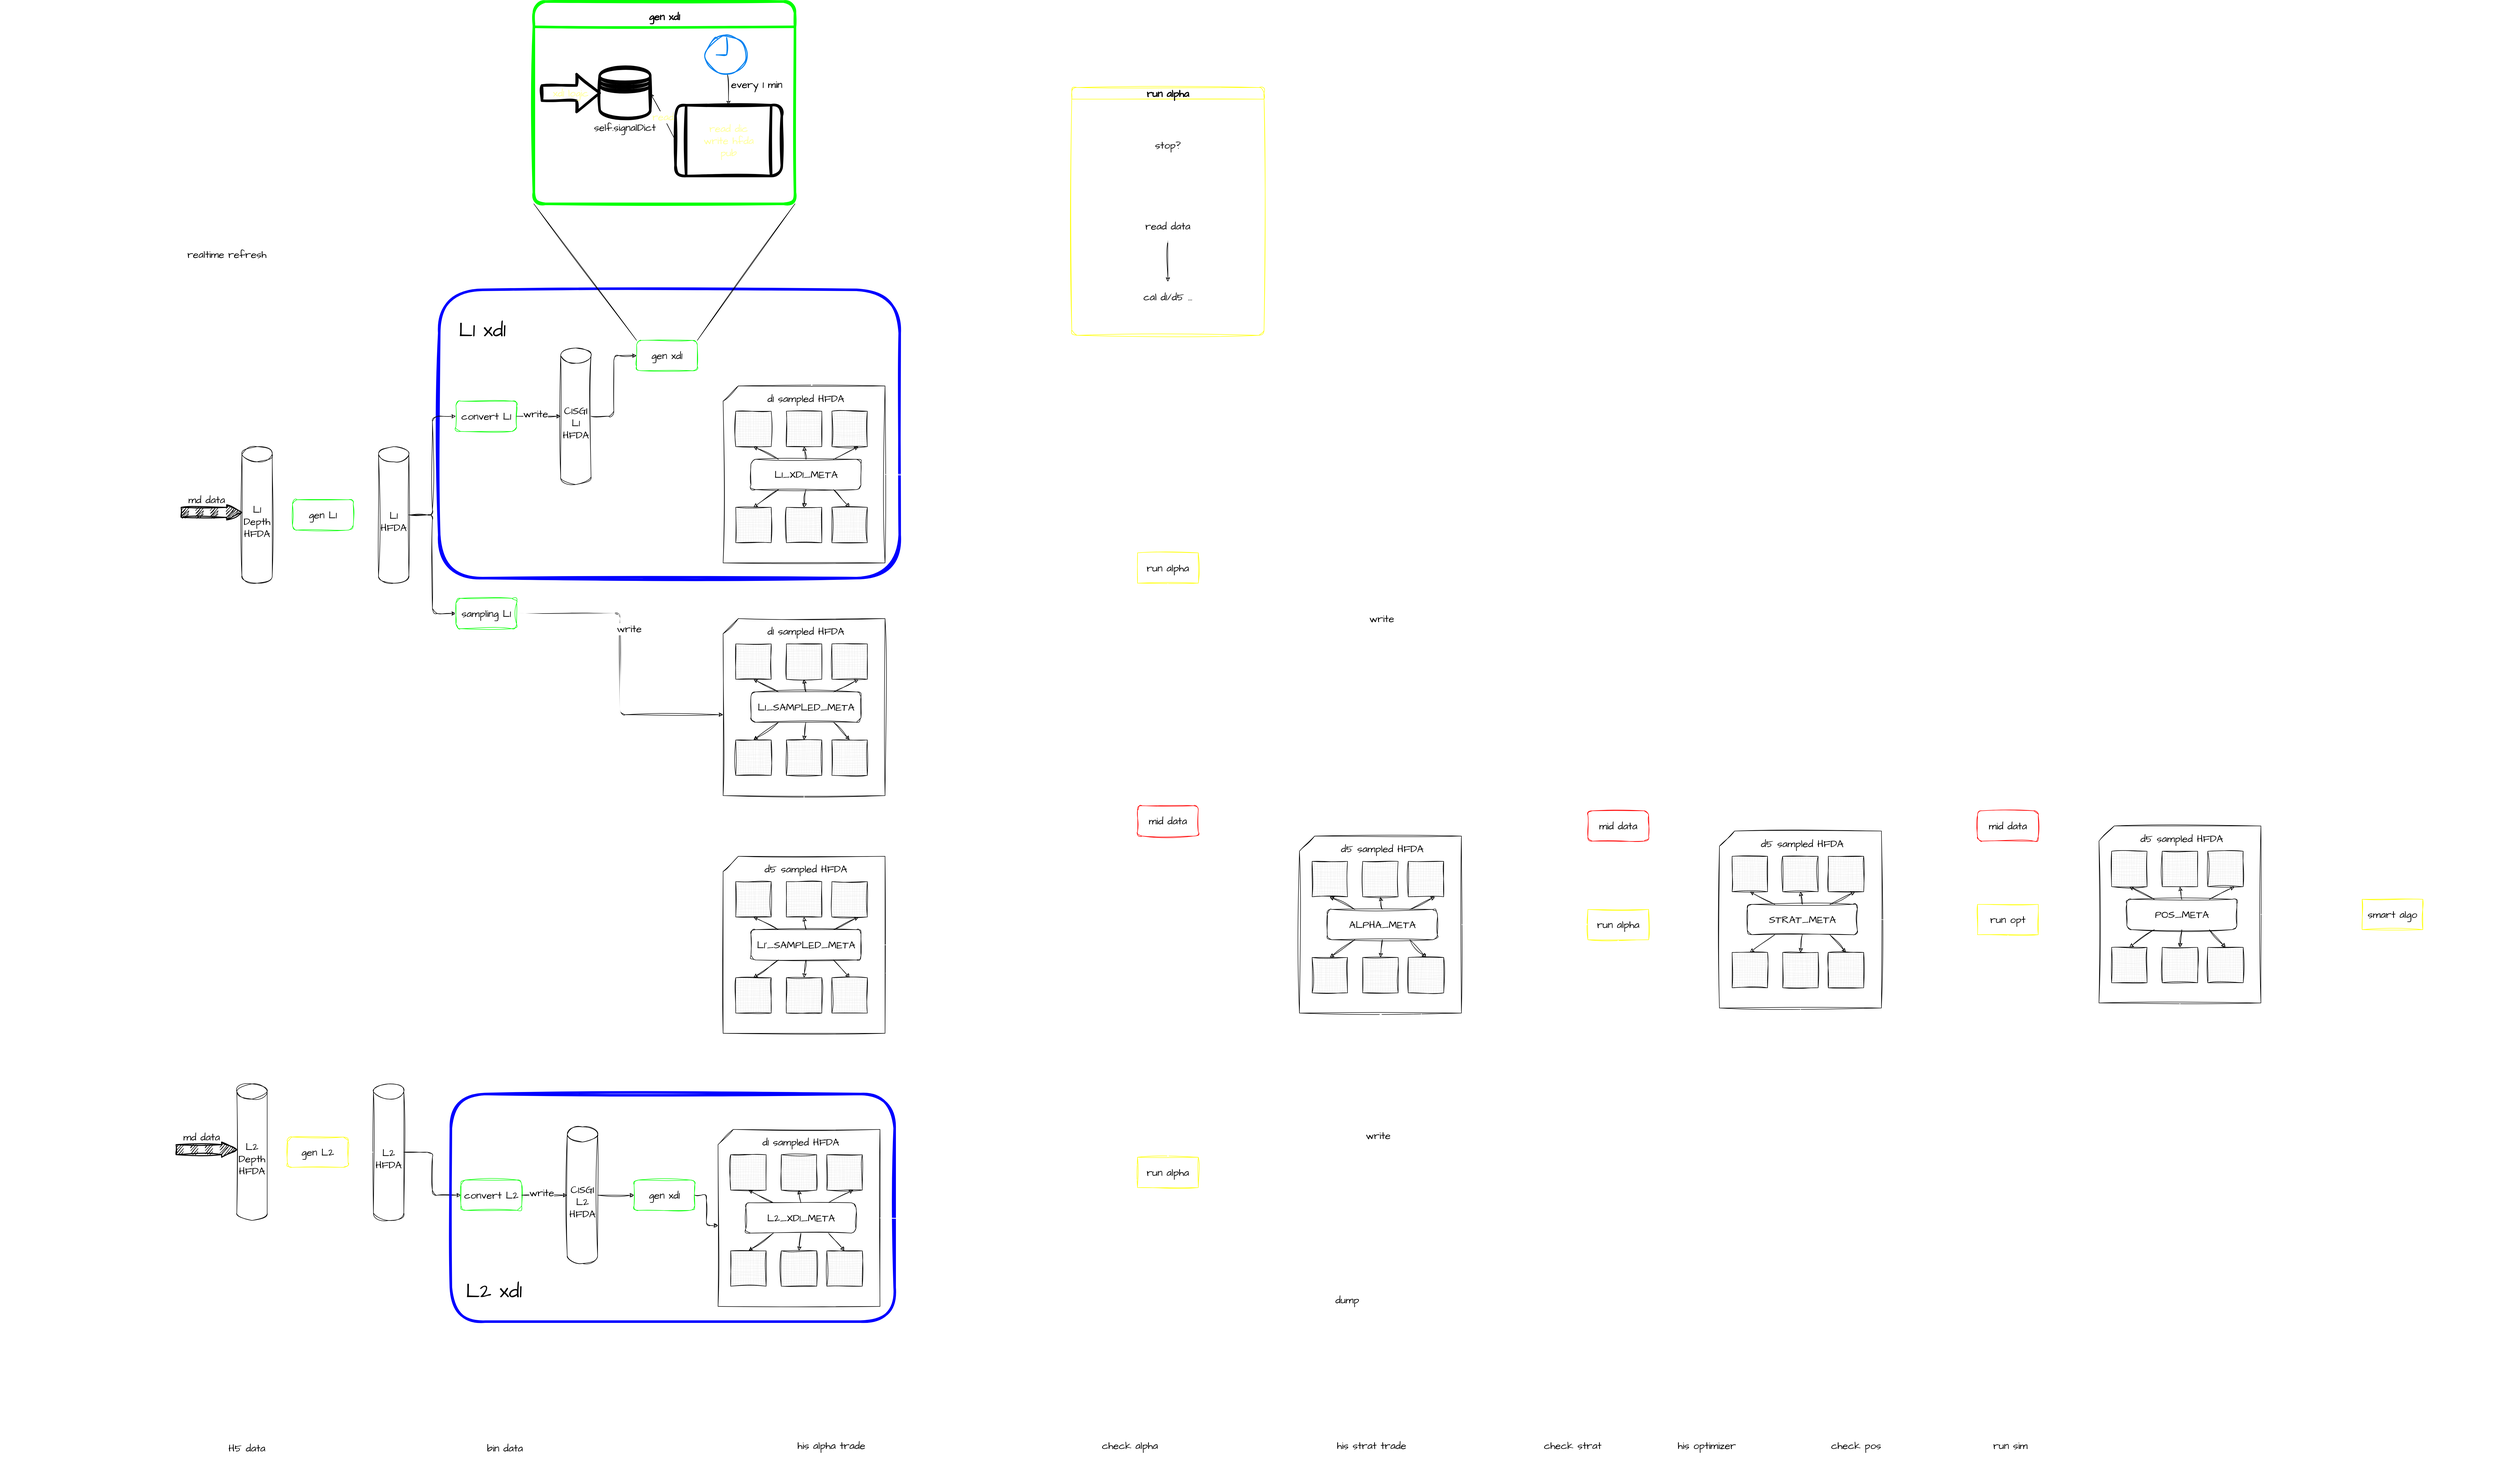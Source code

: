 <mxfile version="26.0.2" pages="5">
  <diagram name="refalpha" id="87K1tjElocfy5gU_0qFb">
    <mxGraphModel dx="2901" dy="2309" grid="1" gridSize="10" guides="1" tooltips="1" connect="1" arrows="1" fold="1" page="1" pageScale="1" pageWidth="827" pageHeight="1169" math="0" shadow="0">
      <root>
        <mxCell id="0" />
        <mxCell id="1" parent="0" />
        <mxCell id="qBRuHsjLrfEZVzhpxKE1-1" value="" style="rounded=1;whiteSpace=wrap;html=1;hachureGap=4;fillStyle=auto;strokeWidth=5;fontFamily=Architects Daughter;fontSource=https%3A%2F%2Ffonts.googleapis.com%2Fcss%3Ffamily%3DArchitects%2BDaughter;fontSize=20;fillColor=none;fontColor=#ffffff;strokeColor=#0000FF;sketch=1;curveFitting=1;jiggle=2;" vertex="1" parent="1">
          <mxGeometry x="520" y="120" width="910" height="570" as="geometry" />
        </mxCell>
        <mxCell id="qBRuHsjLrfEZVzhpxKE1-2" style="edgeStyle=none;hachureGap=4;html=1;exitX=1;exitY=0.5;exitDx=0;exitDy=0;exitPerimeter=0;entryX=0;entryY=0.5;entryDx=0;entryDy=0;fontFamily=Architects Daughter;fontSource=https%3A%2F%2Ffonts.googleapis.com%2Fcss%3Ffamily%3DArchitects%2BDaughter;fontSize=16;sketch=1;curveFitting=1;jiggle=2;strokeColor=#FFFFFF;" edge="1" parent="1" source="qBRuHsjLrfEZVzhpxKE1-3" target="qBRuHsjLrfEZVzhpxKE1-28">
          <mxGeometry relative="1" as="geometry" />
        </mxCell>
        <mxCell id="qBRuHsjLrfEZVzhpxKE1-3" value="L1&lt;br&gt;Depth&lt;br&gt;HFDA" style="shape=cylinder3;whiteSpace=wrap;html=1;boundedLbl=1;backgroundOutline=1;size=15;hachureGap=4;fontFamily=Architects Daughter;fontSource=https%3A%2F%2Ffonts.googleapis.com%2Fcss%3Ffamily%3DArchitects%2BDaughter;fontSize=20;sketch=1;curveFitting=1;jiggle=2;" vertex="1" parent="1">
          <mxGeometry x="130" y="430" width="60" height="270" as="geometry" />
        </mxCell>
        <mxCell id="qBRuHsjLrfEZVzhpxKE1-4" value="realtime refresh" style="text;html=1;align=center;verticalAlign=middle;resizable=0;points=[];autosize=1;strokeColor=none;fillColor=none;fontSize=20;fontFamily=Architects Daughter;hachureGap=4;fontSource=https%3A%2F%2Ffonts.googleapis.com%2Fcss%3Ffamily%3DArchitects%2BDaughter;sketch=1;curveFitting=1;jiggle=2;" vertex="1" parent="1">
          <mxGeometry x="10" y="30" width="180" height="40" as="geometry" />
        </mxCell>
        <mxCell id="qBRuHsjLrfEZVzhpxKE1-5" value="" style="group;sketch=1;curveFitting=1;jiggle=2;" vertex="1" connectable="0" parent="1">
          <mxGeometry x="10" y="515" width="120" height="60" as="geometry" />
        </mxCell>
        <mxCell id="qBRuHsjLrfEZVzhpxKE1-6" value="" style="verticalLabelPosition=bottom;html=1;verticalAlign=top;strokeWidth=2;shape=mxgraph.lean_mapping.push_arrow;hachureGap=4;fontFamily=Architects Daughter;fontSource=https%3A%2F%2Ffonts.googleapis.com%2Fcss%3Ffamily%3DArchitects%2BDaughter;fontSize=20;sketch=1;curveFitting=1;jiggle=2;" vertex="1" parent="qBRuHsjLrfEZVzhpxKE1-5">
          <mxGeometry y="30" width="120" height="30" as="geometry" />
        </mxCell>
        <mxCell id="qBRuHsjLrfEZVzhpxKE1-7" value="md data" style="text;html=1;align=center;verticalAlign=middle;resizable=0;points=[];autosize=1;strokeColor=none;fillColor=none;fontSize=20;fontFamily=Architects Daughter;hachureGap=4;fontSource=https%3A%2F%2Ffonts.googleapis.com%2Fcss%3Ffamily%3DArchitects%2BDaughter;sketch=1;curveFitting=1;jiggle=2;" vertex="1" parent="qBRuHsjLrfEZVzhpxKE1-5">
          <mxGeometry width="100" height="40" as="geometry" />
        </mxCell>
        <mxCell id="qBRuHsjLrfEZVzhpxKE1-8" value="" style="edgeStyle=orthogonalEdgeStyle;hachureGap=4;html=1;fontFamily=Architects Daughter;fontSource=https%3A%2F%2Ffonts.googleapis.com%2Fcss%3Ffamily%3DArchitects%2BDaughter;fontSize=16;entryX=0;entryY=0.5;entryDx=0;entryDy=0;sketch=1;curveFitting=1;jiggle=2;" edge="1" parent="1" source="qBRuHsjLrfEZVzhpxKE1-10" target="qBRuHsjLrfEZVzhpxKE1-32">
          <mxGeometry relative="1" as="geometry" />
        </mxCell>
        <mxCell id="qBRuHsjLrfEZVzhpxKE1-9" value="" style="edgeStyle=orthogonalEdgeStyle;hachureGap=4;html=1;fontFamily=Architects Daughter;fontSource=https%3A%2F%2Ffonts.googleapis.com%2Fcss%3Ffamily%3DArchitects%2BDaughter;fontSize=16;sketch=1;curveFitting=1;jiggle=2;entryX=0;entryY=0.5;entryDx=0;entryDy=0;" edge="1" parent="1" source="qBRuHsjLrfEZVzhpxKE1-10" target="qBRuHsjLrfEZVzhpxKE1-52">
          <mxGeometry relative="1" as="geometry" />
        </mxCell>
        <mxCell id="qBRuHsjLrfEZVzhpxKE1-10" value="L1&lt;br&gt;HFDA" style="shape=cylinder3;whiteSpace=wrap;html=1;boundedLbl=1;backgroundOutline=1;size=15;hachureGap=4;fontFamily=Architects Daughter;fontSource=https%3A%2F%2Ffonts.googleapis.com%2Fcss%3Ffamily%3DArchitects%2BDaughter;fontSize=20;sketch=1;curveFitting=1;jiggle=2;" vertex="1" parent="1">
          <mxGeometry x="400" y="430" width="60" height="270" as="geometry" />
        </mxCell>
        <mxCell id="qBRuHsjLrfEZVzhpxKE1-11" value="" style="group;sketch=1;curveFitting=1;jiggle=2;" vertex="1" connectable="0" parent="1">
          <mxGeometry x="1081" y="770" width="320" height="350" as="geometry" />
        </mxCell>
        <mxCell id="qBRuHsjLrfEZVzhpxKE1-12" value="" style="shape=card;whiteSpace=wrap;html=1;hachureGap=4;fillStyle=cross-hatch;fontFamily=Architects Daughter;fontSource=https%3A%2F%2Ffonts.googleapis.com%2Fcss%3Ffamily%3DArchitects%2BDaughter;fontSize=20;fillColor=default;sketch=1;curveFitting=1;jiggle=2;" vertex="1" parent="qBRuHsjLrfEZVzhpxKE1-11">
          <mxGeometry width="320" height="350" as="geometry" />
        </mxCell>
        <mxCell id="qBRuHsjLrfEZVzhpxKE1-13" value="" style="verticalLabelPosition=bottom;verticalAlign=top;html=1;shape=mxgraph.basic.patternFillRect;fillStyle=grid;step=5;fillStrokeWidth=0.2;fillStrokeColor=#dddddd;hachureGap=4;fontFamily=Architects Daughter;fontSource=https%3A%2F%2Ffonts.googleapis.com%2Fcss%3Ffamily%3DArchitects%2BDaughter;fontSize=20;fillColor=default;sketch=1;curveFitting=1;jiggle=2;" vertex="1" parent="qBRuHsjLrfEZVzhpxKE1-11">
          <mxGeometry x="25" y="50" width="70" height="70" as="geometry" />
        </mxCell>
        <mxCell id="qBRuHsjLrfEZVzhpxKE1-14" value="" style="verticalLabelPosition=bottom;verticalAlign=top;html=1;shape=mxgraph.basic.patternFillRect;fillStyle=grid;step=5;fillStrokeWidth=0.2;fillStrokeColor=#dddddd;hachureGap=4;fontFamily=Architects Daughter;fontSource=https%3A%2F%2Ffonts.googleapis.com%2Fcss%3Ffamily%3DArchitects%2BDaughter;fontSize=20;fillColor=default;sketch=1;curveFitting=1;jiggle=2;" vertex="1" parent="qBRuHsjLrfEZVzhpxKE1-11">
          <mxGeometry x="125" y="50" width="70" height="70" as="geometry" />
        </mxCell>
        <mxCell id="qBRuHsjLrfEZVzhpxKE1-15" value="" style="verticalLabelPosition=bottom;verticalAlign=top;html=1;shape=mxgraph.basic.patternFillRect;fillStyle=grid;step=5;fillStrokeWidth=0.2;fillStrokeColor=#dddddd;hachureGap=4;fontFamily=Architects Daughter;fontSource=https%3A%2F%2Ffonts.googleapis.com%2Fcss%3Ffamily%3DArchitects%2BDaughter;fontSize=20;fillColor=default;sketch=1;curveFitting=1;jiggle=2;" vertex="1" parent="qBRuHsjLrfEZVzhpxKE1-11">
          <mxGeometry x="215" y="50" width="70" height="70" as="geometry" />
        </mxCell>
        <mxCell id="qBRuHsjLrfEZVzhpxKE1-16" value="" style="verticalLabelPosition=bottom;verticalAlign=top;html=1;shape=mxgraph.basic.patternFillRect;fillStyle=grid;step=5;fillStrokeWidth=0.2;fillStrokeColor=#dddddd;hachureGap=4;fontFamily=Architects Daughter;fontSource=https%3A%2F%2Ffonts.googleapis.com%2Fcss%3Ffamily%3DArchitects%2BDaughter;fontSize=20;fillColor=default;sketch=1;curveFitting=1;jiggle=2;" vertex="1" parent="qBRuHsjLrfEZVzhpxKE1-11">
          <mxGeometry x="25" y="240" width="70" height="70" as="geometry" />
        </mxCell>
        <mxCell id="qBRuHsjLrfEZVzhpxKE1-17" value="" style="verticalLabelPosition=bottom;verticalAlign=top;html=1;shape=mxgraph.basic.patternFillRect;fillStyle=grid;step=5;fillStrokeWidth=0.2;fillStrokeColor=#dddddd;hachureGap=4;fontFamily=Architects Daughter;fontSource=https%3A%2F%2Ffonts.googleapis.com%2Fcss%3Ffamily%3DArchitects%2BDaughter;fontSize=20;fillColor=default;sketch=1;curveFitting=1;jiggle=2;" vertex="1" parent="qBRuHsjLrfEZVzhpxKE1-11">
          <mxGeometry x="125" y="240" width="70" height="70" as="geometry" />
        </mxCell>
        <mxCell id="qBRuHsjLrfEZVzhpxKE1-18" value="" style="verticalLabelPosition=bottom;verticalAlign=top;html=1;shape=mxgraph.basic.patternFillRect;fillStyle=grid;step=5;fillStrokeWidth=0.2;fillStrokeColor=#dddddd;hachureGap=4;fontFamily=Architects Daughter;fontSource=https%3A%2F%2Ffonts.googleapis.com%2Fcss%3Ffamily%3DArchitects%2BDaughter;fontSize=20;fillColor=default;sketch=1;curveFitting=1;jiggle=2;" vertex="1" parent="qBRuHsjLrfEZVzhpxKE1-11">
          <mxGeometry x="215" y="240" width="70" height="70" as="geometry" />
        </mxCell>
        <mxCell id="qBRuHsjLrfEZVzhpxKE1-19" style="edgeStyle=none;hachureGap=4;html=1;exitX=0.25;exitY=0;exitDx=0;exitDy=0;entryX=0.5;entryY=1;entryDx=0;entryDy=0;entryPerimeter=0;fontFamily=Architects Daughter;fontSource=https%3A%2F%2Ffonts.googleapis.com%2Fcss%3Ffamily%3DArchitects%2BDaughter;fontSize=16;sketch=1;curveFitting=1;jiggle=2;" edge="1" parent="qBRuHsjLrfEZVzhpxKE1-11" source="qBRuHsjLrfEZVzhpxKE1-25" target="qBRuHsjLrfEZVzhpxKE1-13">
          <mxGeometry relative="1" as="geometry" />
        </mxCell>
        <mxCell id="qBRuHsjLrfEZVzhpxKE1-20" style="edgeStyle=none;hachureGap=4;html=1;exitX=0.5;exitY=0;exitDx=0;exitDy=0;entryX=0.5;entryY=1;entryDx=0;entryDy=0;entryPerimeter=0;fontFamily=Architects Daughter;fontSource=https%3A%2F%2Ffonts.googleapis.com%2Fcss%3Ffamily%3DArchitects%2BDaughter;fontSize=16;sketch=1;curveFitting=1;jiggle=2;" edge="1" parent="qBRuHsjLrfEZVzhpxKE1-11" source="qBRuHsjLrfEZVzhpxKE1-25" target="qBRuHsjLrfEZVzhpxKE1-14">
          <mxGeometry relative="1" as="geometry" />
        </mxCell>
        <mxCell id="qBRuHsjLrfEZVzhpxKE1-21" style="edgeStyle=none;hachureGap=4;html=1;exitX=0.75;exitY=0;exitDx=0;exitDy=0;entryX=0.75;entryY=1;entryDx=0;entryDy=0;entryPerimeter=0;fontFamily=Architects Daughter;fontSource=https%3A%2F%2Ffonts.googleapis.com%2Fcss%3Ffamily%3DArchitects%2BDaughter;fontSize=16;sketch=1;curveFitting=1;jiggle=2;" edge="1" parent="qBRuHsjLrfEZVzhpxKE1-11" source="qBRuHsjLrfEZVzhpxKE1-25" target="qBRuHsjLrfEZVzhpxKE1-15">
          <mxGeometry relative="1" as="geometry" />
        </mxCell>
        <mxCell id="qBRuHsjLrfEZVzhpxKE1-22" style="edgeStyle=none;hachureGap=4;html=1;exitX=0.25;exitY=1;exitDx=0;exitDy=0;entryX=0.5;entryY=0;entryDx=0;entryDy=0;entryPerimeter=0;fontFamily=Architects Daughter;fontSource=https%3A%2F%2Ffonts.googleapis.com%2Fcss%3Ffamily%3DArchitects%2BDaughter;fontSize=16;sketch=1;curveFitting=1;jiggle=2;" edge="1" parent="qBRuHsjLrfEZVzhpxKE1-11" source="qBRuHsjLrfEZVzhpxKE1-25" target="qBRuHsjLrfEZVzhpxKE1-16">
          <mxGeometry relative="1" as="geometry" />
        </mxCell>
        <mxCell id="qBRuHsjLrfEZVzhpxKE1-23" style="edgeStyle=none;hachureGap=4;html=1;exitX=0.5;exitY=1;exitDx=0;exitDy=0;entryX=0.5;entryY=0;entryDx=0;entryDy=0;entryPerimeter=0;fontFamily=Architects Daughter;fontSource=https%3A%2F%2Ffonts.googleapis.com%2Fcss%3Ffamily%3DArchitects%2BDaughter;fontSize=16;sketch=1;curveFitting=1;jiggle=2;" edge="1" parent="qBRuHsjLrfEZVzhpxKE1-11" source="qBRuHsjLrfEZVzhpxKE1-25" target="qBRuHsjLrfEZVzhpxKE1-17">
          <mxGeometry relative="1" as="geometry" />
        </mxCell>
        <mxCell id="qBRuHsjLrfEZVzhpxKE1-24" style="edgeStyle=none;hachureGap=4;html=1;exitX=0.75;exitY=1;exitDx=0;exitDy=0;entryX=0.5;entryY=0;entryDx=0;entryDy=0;entryPerimeter=0;fontFamily=Architects Daughter;fontSource=https%3A%2F%2Ffonts.googleapis.com%2Fcss%3Ffamily%3DArchitects%2BDaughter;fontSize=16;sketch=1;curveFitting=1;jiggle=2;" edge="1" parent="qBRuHsjLrfEZVzhpxKE1-11" source="qBRuHsjLrfEZVzhpxKE1-25" target="qBRuHsjLrfEZVzhpxKE1-18">
          <mxGeometry relative="1" as="geometry" />
        </mxCell>
        <mxCell id="qBRuHsjLrfEZVzhpxKE1-25" value="L1_SAMPLED_META" style="rounded=1;whiteSpace=wrap;html=1;hachureGap=4;fillStyle=cross-hatch;fontFamily=Architects Daughter;fontSource=https%3A%2F%2Ffonts.googleapis.com%2Fcss%3Ffamily%3DArchitects%2BDaughter;fontSize=20;fillColor=default;sketch=1;curveFitting=1;jiggle=2;" vertex="1" parent="qBRuHsjLrfEZVzhpxKE1-11">
          <mxGeometry x="55" y="145" width="217.5" height="60" as="geometry" />
        </mxCell>
        <mxCell id="qBRuHsjLrfEZVzhpxKE1-26" value="d1 sampled HFDA" style="text;html=1;strokeColor=none;fillColor=none;align=center;verticalAlign=middle;whiteSpace=wrap;rounded=0;hachureGap=4;fillStyle=cross-hatch;fontFamily=Architects Daughter;fontSource=https%3A%2F%2Ffonts.googleapis.com%2Fcss%3Ffamily%3DArchitects%2BDaughter;fontSize=20;sketch=1;curveFitting=1;jiggle=2;" vertex="1" parent="qBRuHsjLrfEZVzhpxKE1-11">
          <mxGeometry x="71.25" y="10" width="185" height="30" as="geometry" />
        </mxCell>
        <mxCell id="qBRuHsjLrfEZVzhpxKE1-27" style="edgeStyle=none;hachureGap=4;html=1;exitX=1;exitY=0.5;exitDx=0;exitDy=0;entryX=0;entryY=0.5;entryDx=0;entryDy=0;entryPerimeter=0;fontFamily=Architects Daughter;fontSource=https%3A%2F%2Ffonts.googleapis.com%2Fcss%3Ffamily%3DArchitects%2BDaughter;fontSize=16;sketch=1;curveFitting=1;jiggle=2;strokeColor=#FFFFFF;" edge="1" parent="1" source="qBRuHsjLrfEZVzhpxKE1-28" target="qBRuHsjLrfEZVzhpxKE1-10">
          <mxGeometry relative="1" as="geometry" />
        </mxCell>
        <mxCell id="qBRuHsjLrfEZVzhpxKE1-28" value="&lt;span style=&quot;&quot;&gt;gen L1&lt;/span&gt;" style="rounded=1;whiteSpace=wrap;html=1;hachureGap=4;fillStyle=cross-hatch;fontFamily=Architects Daughter;fontSource=https%3A%2F%2Ffonts.googleapis.com%2Fcss%3Ffamily%3DArchitects%2BDaughter;fontSize=20;fillColor=default;sketch=1;curveFitting=1;jiggle=2;strokeColor=#00FF00;" vertex="1" parent="1">
          <mxGeometry x="230" y="535" width="120" height="60" as="geometry" />
        </mxCell>
        <mxCell id="qBRuHsjLrfEZVzhpxKE1-29" style="edgeStyle=orthogonalEdgeStyle;hachureGap=4;html=1;exitX=1;exitY=0.5;exitDx=0;exitDy=0;entryX=0;entryY=0;entryDx=0;entryDy=190;entryPerimeter=0;fontFamily=Architects Daughter;fontSource=https%3A%2F%2Ffonts.googleapis.com%2Fcss%3Ffamily%3DArchitects%2BDaughter;fontSize=16;sketch=1;curveFitting=1;jiggle=2;" edge="1" parent="1" source="qBRuHsjLrfEZVzhpxKE1-32" target="qBRuHsjLrfEZVzhpxKE1-12">
          <mxGeometry relative="1" as="geometry" />
        </mxCell>
        <mxCell id="qBRuHsjLrfEZVzhpxKE1-30" value="write" style="edgeLabel;html=1;align=center;verticalAlign=middle;resizable=0;points=[];fontSize=20;fontFamily=Architects Daughter;sketch=1;curveFitting=1;jiggle=2;" vertex="1" connectable="0" parent="qBRuHsjLrfEZVzhpxKE1-29">
          <mxGeometry x="-0.232" y="3" relative="1" as="geometry">
            <mxPoint x="15" as="offset" />
          </mxGeometry>
        </mxCell>
        <mxCell id="qBRuHsjLrfEZVzhpxKE1-31" style="edgeStyle=orthogonalEdgeStyle;sketch=1;hachureGap=4;jiggle=2;curveFitting=1;html=1;exitX=1;exitY=0.5;exitDx=0;exitDy=0;entryX=0;entryY=0;entryDx=0;entryDy=190;entryPerimeter=0;strokeColor=#FFFFFF;fontFamily=Architects Daughter;fontSource=https%3A%2F%2Ffonts.googleapis.com%2Fcss%3Ffamily%3DArchitects%2BDaughter;fontSize=16;" edge="1" parent="1" source="qBRuHsjLrfEZVzhpxKE1-32" target="qBRuHsjLrfEZVzhpxKE1-103">
          <mxGeometry relative="1" as="geometry" />
        </mxCell>
        <mxCell id="qBRuHsjLrfEZVzhpxKE1-32" value="sampling L1" style="whiteSpace=wrap;html=1;fontSize=20;fontFamily=Architects Daughter;hachureGap=4;fontSource=https%3A%2F%2Ffonts.googleapis.com%2Fcss%3Ffamily%3DArchitects%2BDaughter;rounded=1;sketch=1;curveFitting=1;jiggle=2;strokeColor=#00FF00;" vertex="1" parent="1">
          <mxGeometry x="553" y="730" width="120" height="60" as="geometry" />
        </mxCell>
        <mxCell id="qBRuHsjLrfEZVzhpxKE1-33" value="&lt;font style=&quot;font-size: 20px;&quot;&gt;gen xd1&lt;/font&gt;" style="swimlane;whiteSpace=wrap;html=1;rounded=1;hachureGap=4;fillStyle=auto;strokeWidth=5;fontFamily=Architects Daughter;fontSource=https%3A%2F%2Ffonts.googleapis.com%2Fcss%3Ffamily%3DArchitects%2BDaughter;fontSize=40;fillColor=none;startSize=50;sketch=1;curveFitting=1;jiggle=2;strokeColor=#00FF00;" vertex="1" parent="1">
          <mxGeometry x="707" y="-450" width="516" height="400" as="geometry" />
        </mxCell>
        <mxCell id="qBRuHsjLrfEZVzhpxKE1-34" value="self.signalDict" style="shape=datastore;whiteSpace=wrap;html=1;labelPosition=center;verticalLabelPosition=bottom;align=center;verticalAlign=top;rounded=1;hachureGap=4;fillStyle=auto;strokeWidth=5;fontFamily=Architects Daughter;fontSource=https%3A%2F%2Ffonts.googleapis.com%2Fcss%3Ffamily%3DArchitects%2BDaughter;fontSize=20;fillColor=none;sketch=1;curveFitting=1;jiggle=2;" vertex="1" parent="qBRuHsjLrfEZVzhpxKE1-33">
          <mxGeometry x="130" y="131" width="100" height="100" as="geometry" />
        </mxCell>
        <mxCell id="qBRuHsjLrfEZVzhpxKE1-35" value="&lt;font color=&quot;#ffff99&quot;&gt;xd1 logic&lt;/font&gt;" style="html=1;outlineConnect=0;whiteSpace=wrap;fillColor=none;shape=mxgraph.archimate3.process;rounded=1;hachureGap=4;fillStyle=cross-hatch;strokeWidth=5;fontFamily=Architects Daughter;fontSource=https%3A%2F%2Ffonts.googleapis.com%2Fcss%3Ffamily%3DArchitects%2BDaughter;fontSize=20;sketch=1;curveFitting=1;jiggle=2;" vertex="1" parent="qBRuHsjLrfEZVzhpxKE1-33">
          <mxGeometry x="16" y="143.5" width="114" height="75" as="geometry" />
        </mxCell>
        <mxCell id="qBRuHsjLrfEZVzhpxKE1-36" value="read" style="edgeStyle=none;hachureGap=4;html=1;exitX=0;exitY=0.5;exitDx=0;exitDy=0;entryX=1;entryY=0.5;entryDx=0;entryDy=0;fontFamily=Architects Daughter;fontSource=https%3A%2F%2Ffonts.googleapis.com%2Fcss%3Ffamily%3DArchitects%2BDaughter;fontSize=20;fontColor=#FFFF99;endArrow=classic;endFill=1;sketch=1;curveFitting=1;jiggle=2;" edge="1" parent="qBRuHsjLrfEZVzhpxKE1-33" source="qBRuHsjLrfEZVzhpxKE1-37" target="qBRuHsjLrfEZVzhpxKE1-34">
          <mxGeometry relative="1" as="geometry" />
        </mxCell>
        <mxCell id="qBRuHsjLrfEZVzhpxKE1-37" value="read dic&lt;br&gt;write hfda&lt;br&gt;pub" style="shape=process;whiteSpace=wrap;html=1;backgroundOutline=1;rounded=1;labelBackgroundColor=none;hachureGap=4;fillStyle=cross-hatch;strokeWidth=5;fontFamily=Architects Daughter;fontSource=https%3A%2F%2Ffonts.googleapis.com%2Fcss%3Ffamily%3DArchitects%2BDaughter;fontSize=20;fontColor=#FFFF99;fillColor=none;sketch=1;curveFitting=1;jiggle=2;" vertex="1" parent="qBRuHsjLrfEZVzhpxKE1-33">
          <mxGeometry x="280" y="205" width="210" height="140" as="geometry" />
        </mxCell>
        <mxCell id="qBRuHsjLrfEZVzhpxKE1-38" style="edgeStyle=none;hachureGap=4;html=1;entryX=0.5;entryY=0;entryDx=0;entryDy=0;fontFamily=Architects Daughter;fontSource=https%3A%2F%2Ffonts.googleapis.com%2Fcss%3Ffamily%3DArchitects%2BDaughter;fontSize=20;fontColor=#FFFF99;startArrow=none;startFill=0;endArrow=classic;endFill=1;sketch=1;curveFitting=1;jiggle=2;" edge="1" parent="qBRuHsjLrfEZVzhpxKE1-33" source="qBRuHsjLrfEZVzhpxKE1-39" target="qBRuHsjLrfEZVzhpxKE1-37">
          <mxGeometry relative="1" as="geometry" />
        </mxCell>
        <mxCell id="qBRuHsjLrfEZVzhpxKE1-39" value="" style="html=1;verticalLabelPosition=bottom;align=center;labelBackgroundColor=#ffffff;verticalAlign=top;strokeWidth=2;strokeColor=#0080F0;shadow=0;dashed=0;shape=mxgraph.ios7.icons.clock;rounded=1;hachureGap=4;fillStyle=cross-hatch;fontFamily=Architects Daughter;fontSource=https%3A%2F%2Ffonts.googleapis.com%2Fcss%3Ffamily%3DArchitects%2BDaughter;fontSize=20;fontColor=#FFFF99;fillColor=none;sketch=1;curveFitting=1;jiggle=2;" vertex="1" parent="qBRuHsjLrfEZVzhpxKE1-33">
          <mxGeometry x="340" y="67.57" width="82" height="75.93" as="geometry" />
        </mxCell>
        <mxCell id="qBRuHsjLrfEZVzhpxKE1-40" value="every 1 min" style="text;html=1;align=center;verticalAlign=middle;resizable=0;points=[];autosize=1;strokeColor=none;fillColor=none;fontSize=20;fontFamily=Architects Daughter;sketch=1;hachureGap=4;jiggle=2;curveFitting=1;fontSource=https%3A%2F%2Ffonts.googleapis.com%2Fcss%3Ffamily%3DArchitects%2BDaughter;" vertex="1" parent="qBRuHsjLrfEZVzhpxKE1-33">
          <mxGeometry x="380" y="143.5" width="120" height="40" as="geometry" />
        </mxCell>
        <mxCell id="qBRuHsjLrfEZVzhpxKE1-41" value="every 1 min" style="text;html=1;align=center;verticalAlign=middle;resizable=0;points=[];autosize=1;strokeColor=none;fillColor=none;fontSize=20;fontFamily=Architects Daughter;sketch=1;hachureGap=4;jiggle=2;curveFitting=1;fontSource=https%3A%2F%2Ffonts.googleapis.com%2Fcss%3Ffamily%3DArchitects%2BDaughter;" vertex="1" parent="qBRuHsjLrfEZVzhpxKE1-33">
          <mxGeometry x="380" y="143.5" width="120" height="40" as="geometry" />
        </mxCell>
        <mxCell id="qBRuHsjLrfEZVzhpxKE1-42" style="edgeStyle=none;hachureGap=4;html=1;exitX=0;exitY=0;exitDx=0;exitDy=0;entryX=0;entryY=1;entryDx=0;entryDy=0;fontFamily=Architects Daughter;fontSource=https%3A%2F%2Ffonts.googleapis.com%2Fcss%3Ffamily%3DArchitects%2BDaughter;fontSize=20;endArrow=none;endFill=0;sketch=1;curveFitting=1;jiggle=2;" edge="1" parent="1" source="qBRuHsjLrfEZVzhpxKE1-74" target="qBRuHsjLrfEZVzhpxKE1-33">
          <mxGeometry relative="1" as="geometry" />
        </mxCell>
        <mxCell id="qBRuHsjLrfEZVzhpxKE1-43" style="edgeStyle=none;hachureGap=4;html=1;exitX=1;exitY=0;exitDx=0;exitDy=0;fontFamily=Architects Daughter;fontSource=https%3A%2F%2Ffonts.googleapis.com%2Fcss%3Ffamily%3DArchitects%2BDaughter;fontSize=20;endArrow=none;endFill=0;entryX=1;entryY=1;entryDx=0;entryDy=0;sketch=1;curveFitting=1;jiggle=2;" edge="1" parent="1" source="qBRuHsjLrfEZVzhpxKE1-74" target="qBRuHsjLrfEZVzhpxKE1-33">
          <mxGeometry relative="1" as="geometry">
            <mxPoint x="1340" y="570" as="targetPoint" />
          </mxGeometry>
        </mxCell>
        <mxCell id="qBRuHsjLrfEZVzhpxKE1-44" style="edgeStyle=none;hachureGap=4;html=1;exitX=1;exitY=0.5;exitDx=0;exitDy=0;exitPerimeter=0;entryX=0;entryY=0.5;entryDx=0;entryDy=0;fontFamily=Architects Daughter;fontSource=https%3A%2F%2Ffonts.googleapis.com%2Fcss%3Ffamily%3DArchitects%2BDaughter;fontSize=16;sketch=1;curveFitting=1;jiggle=2;strokeColor=#FFFFFF;" edge="1" parent="1" source="qBRuHsjLrfEZVzhpxKE1-45" target="qBRuHsjLrfEZVzhpxKE1-51">
          <mxGeometry relative="1" as="geometry" />
        </mxCell>
        <mxCell id="qBRuHsjLrfEZVzhpxKE1-45" value="L2&lt;br&gt;Depth&lt;br&gt;HFDA" style="shape=cylinder3;whiteSpace=wrap;html=1;boundedLbl=1;backgroundOutline=1;size=15;hachureGap=4;fontFamily=Architects Daughter;fontSource=https%3A%2F%2Ffonts.googleapis.com%2Fcss%3Ffamily%3DArchitects%2BDaughter;fontSize=20;sketch=1;curveFitting=1;jiggle=2;" vertex="1" parent="1">
          <mxGeometry x="120" y="1690" width="60" height="270" as="geometry" />
        </mxCell>
        <mxCell id="qBRuHsjLrfEZVzhpxKE1-46" value="" style="group;sketch=1;curveFitting=1;jiggle=2;" vertex="1" connectable="0" parent="1">
          <mxGeometry y="1775" width="120" height="60" as="geometry" />
        </mxCell>
        <mxCell id="qBRuHsjLrfEZVzhpxKE1-47" value="" style="verticalLabelPosition=bottom;html=1;verticalAlign=top;strokeWidth=2;shape=mxgraph.lean_mapping.push_arrow;hachureGap=4;fontFamily=Architects Daughter;fontSource=https%3A%2F%2Ffonts.googleapis.com%2Fcss%3Ffamily%3DArchitects%2BDaughter;fontSize=20;sketch=1;curveFitting=1;jiggle=2;" vertex="1" parent="qBRuHsjLrfEZVzhpxKE1-46">
          <mxGeometry y="30" width="120" height="30" as="geometry" />
        </mxCell>
        <mxCell id="qBRuHsjLrfEZVzhpxKE1-48" value="md data" style="text;html=1;align=center;verticalAlign=middle;resizable=0;points=[];autosize=1;strokeColor=none;fillColor=none;fontSize=20;fontFamily=Architects Daughter;hachureGap=4;fontSource=https%3A%2F%2Ffonts.googleapis.com%2Fcss%3Ffamily%3DArchitects%2BDaughter;sketch=1;curveFitting=1;jiggle=2;" vertex="1" parent="qBRuHsjLrfEZVzhpxKE1-46">
          <mxGeometry width="100" height="40" as="geometry" />
        </mxCell>
        <mxCell id="qBRuHsjLrfEZVzhpxKE1-49" value="L2&lt;br&gt;HFDA" style="shape=cylinder3;whiteSpace=wrap;html=1;boundedLbl=1;backgroundOutline=1;size=15;hachureGap=4;fontFamily=Architects Daughter;fontSource=https%3A%2F%2Ffonts.googleapis.com%2Fcss%3Ffamily%3DArchitects%2BDaughter;fontSize=20;sketch=1;curveFitting=1;jiggle=2;" vertex="1" parent="1">
          <mxGeometry x="390" y="1690" width="60" height="270" as="geometry" />
        </mxCell>
        <mxCell id="qBRuHsjLrfEZVzhpxKE1-50" style="edgeStyle=none;hachureGap=4;html=1;exitX=1;exitY=0.5;exitDx=0;exitDy=0;entryX=0;entryY=0.5;entryDx=0;entryDy=0;entryPerimeter=0;fontFamily=Architects Daughter;fontSource=https%3A%2F%2Ffonts.googleapis.com%2Fcss%3Ffamily%3DArchitects%2BDaughter;fontSize=16;sketch=1;curveFitting=1;jiggle=2;strokeColor=#FFFFFF;" edge="1" parent="1" source="qBRuHsjLrfEZVzhpxKE1-51" target="qBRuHsjLrfEZVzhpxKE1-49">
          <mxGeometry relative="1" as="geometry" />
        </mxCell>
        <mxCell id="qBRuHsjLrfEZVzhpxKE1-51" value="&lt;span style=&quot;&quot;&gt;gen L2&lt;/span&gt;" style="rounded=1;whiteSpace=wrap;html=1;hachureGap=4;fillStyle=cross-hatch;fontFamily=Architects Daughter;fontSource=https%3A%2F%2Ffonts.googleapis.com%2Fcss%3Ffamily%3DArchitects%2BDaughter;fontSize=20;fillColor=default;sketch=1;curveFitting=1;jiggle=2;strokeColor=#FFFF00;" vertex="1" parent="1">
          <mxGeometry x="220" y="1795" width="120" height="60" as="geometry" />
        </mxCell>
        <mxCell id="qBRuHsjLrfEZVzhpxKE1-52" value="convert L1" style="whiteSpace=wrap;html=1;fontSize=20;fontFamily=Architects Daughter;hachureGap=4;fontSource=https%3A%2F%2Ffonts.googleapis.com%2Fcss%3Ffamily%3DArchitects%2BDaughter;rounded=1;sketch=1;curveFitting=1;jiggle=2;strokeColor=#00FF00;" vertex="1" parent="1">
          <mxGeometry x="553" y="340" width="120" height="60" as="geometry" />
        </mxCell>
        <mxCell id="qBRuHsjLrfEZVzhpxKE1-53" value="C1SGI&lt;br&gt;L1&lt;br&gt;HFDA" style="shape=cylinder3;whiteSpace=wrap;html=1;boundedLbl=1;backgroundOutline=1;size=15;hachureGap=4;fontFamily=Architects Daughter;fontSource=https%3A%2F%2Ffonts.googleapis.com%2Fcss%3Ffamily%3DArchitects%2BDaughter;fontSize=20;sketch=1;curveFitting=1;jiggle=2;" vertex="1" parent="1">
          <mxGeometry x="760" y="235" width="60" height="270" as="geometry" />
        </mxCell>
        <mxCell id="qBRuHsjLrfEZVzhpxKE1-54" style="edgeStyle=none;hachureGap=4;html=1;exitX=1;exitY=0.5;exitDx=0;exitDy=0;entryX=0;entryY=0.5;entryDx=0;entryDy=0;entryPerimeter=0;fontFamily=Architects Daughter;fontSource=https%3A%2F%2Ffonts.googleapis.com%2Fcss%3Ffamily%3DArchitects%2BDaughter;fontSize=16;sketch=1;curveFitting=1;jiggle=2;" edge="1" parent="1" source="qBRuHsjLrfEZVzhpxKE1-52" target="qBRuHsjLrfEZVzhpxKE1-53">
          <mxGeometry relative="1" as="geometry" />
        </mxCell>
        <mxCell id="qBRuHsjLrfEZVzhpxKE1-55" value="write" style="edgeLabel;html=1;align=center;verticalAlign=middle;resizable=0;points=[];fontSize=20;fontFamily=Architects Daughter;sketch=1;curveFitting=1;jiggle=2;" vertex="1" connectable="0" parent="qBRuHsjLrfEZVzhpxKE1-54">
          <mxGeometry x="-0.15" y="4" relative="1" as="geometry">
            <mxPoint y="-1" as="offset" />
          </mxGeometry>
        </mxCell>
        <mxCell id="qBRuHsjLrfEZVzhpxKE1-56" value="&lt;font style=&quot;font-size: 40px;&quot;&gt;L1 xd1&amp;nbsp;&lt;/font&gt;" style="text;html=1;strokeColor=none;fillColor=none;align=center;verticalAlign=middle;whiteSpace=wrap;rounded=0;hachureGap=4;fillStyle=auto;strokeWidth=5;fontFamily=Architects Daughter;fontSource=https%3A%2F%2Ffonts.googleapis.com%2Fcss%3Ffamily%3DArchitects%2BDaughter;fontSize=20;sketch=1;curveFitting=1;jiggle=2;" vertex="1" parent="1">
          <mxGeometry x="540" y="160" width="146" height="80" as="geometry" />
        </mxCell>
        <mxCell id="qBRuHsjLrfEZVzhpxKE1-57" value="" style="group;sketch=1;curveFitting=1;jiggle=2;" vertex="1" connectable="0" parent="1">
          <mxGeometry x="1081" y="310" width="320" height="350" as="geometry" />
        </mxCell>
        <mxCell id="qBRuHsjLrfEZVzhpxKE1-58" value="" style="shape=card;whiteSpace=wrap;html=1;hachureGap=4;fillStyle=cross-hatch;fontFamily=Architects Daughter;fontSource=https%3A%2F%2Ffonts.googleapis.com%2Fcss%3Ffamily%3DArchitects%2BDaughter;fontSize=20;fillColor=default;sketch=1;curveFitting=1;jiggle=2;" vertex="1" parent="qBRuHsjLrfEZVzhpxKE1-57">
          <mxGeometry width="320" height="350" as="geometry" />
        </mxCell>
        <mxCell id="qBRuHsjLrfEZVzhpxKE1-59" value="" style="verticalLabelPosition=bottom;verticalAlign=top;html=1;shape=mxgraph.basic.patternFillRect;fillStyle=grid;step=5;fillStrokeWidth=0.2;fillStrokeColor=#dddddd;hachureGap=4;fontFamily=Architects Daughter;fontSource=https%3A%2F%2Ffonts.googleapis.com%2Fcss%3Ffamily%3DArchitects%2BDaughter;fontSize=20;fillColor=default;sketch=1;curveFitting=1;jiggle=2;" vertex="1" parent="qBRuHsjLrfEZVzhpxKE1-57">
          <mxGeometry x="25" y="50" width="70" height="70" as="geometry" />
        </mxCell>
        <mxCell id="qBRuHsjLrfEZVzhpxKE1-60" value="" style="verticalLabelPosition=bottom;verticalAlign=top;html=1;shape=mxgraph.basic.patternFillRect;fillStyle=grid;step=5;fillStrokeWidth=0.2;fillStrokeColor=#dddddd;hachureGap=4;fontFamily=Architects Daughter;fontSource=https%3A%2F%2Ffonts.googleapis.com%2Fcss%3Ffamily%3DArchitects%2BDaughter;fontSize=20;fillColor=default;sketch=1;curveFitting=1;jiggle=2;" vertex="1" parent="qBRuHsjLrfEZVzhpxKE1-57">
          <mxGeometry x="125" y="50" width="70" height="70" as="geometry" />
        </mxCell>
        <mxCell id="qBRuHsjLrfEZVzhpxKE1-61" value="" style="verticalLabelPosition=bottom;verticalAlign=top;html=1;shape=mxgraph.basic.patternFillRect;fillStyle=grid;step=5;fillStrokeWidth=0.2;fillStrokeColor=#dddddd;hachureGap=4;fontFamily=Architects Daughter;fontSource=https%3A%2F%2Ffonts.googleapis.com%2Fcss%3Ffamily%3DArchitects%2BDaughter;fontSize=20;fillColor=default;sketch=1;curveFitting=1;jiggle=2;" vertex="1" parent="qBRuHsjLrfEZVzhpxKE1-57">
          <mxGeometry x="215" y="50" width="70" height="70" as="geometry" />
        </mxCell>
        <mxCell id="qBRuHsjLrfEZVzhpxKE1-62" value="" style="verticalLabelPosition=bottom;verticalAlign=top;html=1;shape=mxgraph.basic.patternFillRect;fillStyle=grid;step=5;fillStrokeWidth=0.2;fillStrokeColor=#dddddd;hachureGap=4;fontFamily=Architects Daughter;fontSource=https%3A%2F%2Ffonts.googleapis.com%2Fcss%3Ffamily%3DArchitects%2BDaughter;fontSize=20;fillColor=default;sketch=1;curveFitting=1;jiggle=2;" vertex="1" parent="qBRuHsjLrfEZVzhpxKE1-57">
          <mxGeometry x="25" y="240" width="70" height="70" as="geometry" />
        </mxCell>
        <mxCell id="qBRuHsjLrfEZVzhpxKE1-63" value="" style="verticalLabelPosition=bottom;verticalAlign=top;html=1;shape=mxgraph.basic.patternFillRect;fillStyle=grid;step=5;fillStrokeWidth=0.2;fillStrokeColor=#dddddd;hachureGap=4;fontFamily=Architects Daughter;fontSource=https%3A%2F%2Ffonts.googleapis.com%2Fcss%3Ffamily%3DArchitects%2BDaughter;fontSize=20;fillColor=default;sketch=1;curveFitting=1;jiggle=2;" vertex="1" parent="qBRuHsjLrfEZVzhpxKE1-57">
          <mxGeometry x="125" y="240" width="70" height="70" as="geometry" />
        </mxCell>
        <mxCell id="qBRuHsjLrfEZVzhpxKE1-64" value="" style="verticalLabelPosition=bottom;verticalAlign=top;html=1;shape=mxgraph.basic.patternFillRect;fillStyle=grid;step=5;fillStrokeWidth=0.2;fillStrokeColor=#dddddd;hachureGap=4;fontFamily=Architects Daughter;fontSource=https%3A%2F%2Ffonts.googleapis.com%2Fcss%3Ffamily%3DArchitects%2BDaughter;fontSize=20;fillColor=default;sketch=1;curveFitting=1;jiggle=2;" vertex="1" parent="qBRuHsjLrfEZVzhpxKE1-57">
          <mxGeometry x="215" y="240" width="70" height="70" as="geometry" />
        </mxCell>
        <mxCell id="qBRuHsjLrfEZVzhpxKE1-65" style="edgeStyle=none;hachureGap=4;html=1;exitX=0.25;exitY=0;exitDx=0;exitDy=0;entryX=0.5;entryY=1;entryDx=0;entryDy=0;entryPerimeter=0;fontFamily=Architects Daughter;fontSource=https%3A%2F%2Ffonts.googleapis.com%2Fcss%3Ffamily%3DArchitects%2BDaughter;fontSize=16;sketch=1;curveFitting=1;jiggle=2;" edge="1" parent="qBRuHsjLrfEZVzhpxKE1-57" source="qBRuHsjLrfEZVzhpxKE1-71" target="qBRuHsjLrfEZVzhpxKE1-59">
          <mxGeometry relative="1" as="geometry" />
        </mxCell>
        <mxCell id="qBRuHsjLrfEZVzhpxKE1-66" style="edgeStyle=none;hachureGap=4;html=1;exitX=0.5;exitY=0;exitDx=0;exitDy=0;entryX=0.5;entryY=1;entryDx=0;entryDy=0;entryPerimeter=0;fontFamily=Architects Daughter;fontSource=https%3A%2F%2Ffonts.googleapis.com%2Fcss%3Ffamily%3DArchitects%2BDaughter;fontSize=16;sketch=1;curveFitting=1;jiggle=2;" edge="1" parent="qBRuHsjLrfEZVzhpxKE1-57" source="qBRuHsjLrfEZVzhpxKE1-71" target="qBRuHsjLrfEZVzhpxKE1-60">
          <mxGeometry relative="1" as="geometry" />
        </mxCell>
        <mxCell id="qBRuHsjLrfEZVzhpxKE1-67" style="edgeStyle=none;hachureGap=4;html=1;exitX=0.75;exitY=0;exitDx=0;exitDy=0;entryX=0.75;entryY=1;entryDx=0;entryDy=0;entryPerimeter=0;fontFamily=Architects Daughter;fontSource=https%3A%2F%2Ffonts.googleapis.com%2Fcss%3Ffamily%3DArchitects%2BDaughter;fontSize=16;sketch=1;curveFitting=1;jiggle=2;" edge="1" parent="qBRuHsjLrfEZVzhpxKE1-57" source="qBRuHsjLrfEZVzhpxKE1-71" target="qBRuHsjLrfEZVzhpxKE1-61">
          <mxGeometry relative="1" as="geometry" />
        </mxCell>
        <mxCell id="qBRuHsjLrfEZVzhpxKE1-68" style="edgeStyle=none;hachureGap=4;html=1;exitX=0.25;exitY=1;exitDx=0;exitDy=0;entryX=0.5;entryY=0;entryDx=0;entryDy=0;entryPerimeter=0;fontFamily=Architects Daughter;fontSource=https%3A%2F%2Ffonts.googleapis.com%2Fcss%3Ffamily%3DArchitects%2BDaughter;fontSize=16;sketch=1;curveFitting=1;jiggle=2;" edge="1" parent="qBRuHsjLrfEZVzhpxKE1-57" source="qBRuHsjLrfEZVzhpxKE1-71" target="qBRuHsjLrfEZVzhpxKE1-62">
          <mxGeometry relative="1" as="geometry" />
        </mxCell>
        <mxCell id="qBRuHsjLrfEZVzhpxKE1-69" style="edgeStyle=none;hachureGap=4;html=1;exitX=0.5;exitY=1;exitDx=0;exitDy=0;entryX=0.5;entryY=0;entryDx=0;entryDy=0;entryPerimeter=0;fontFamily=Architects Daughter;fontSource=https%3A%2F%2Ffonts.googleapis.com%2Fcss%3Ffamily%3DArchitects%2BDaughter;fontSize=16;sketch=1;curveFitting=1;jiggle=2;" edge="1" parent="qBRuHsjLrfEZVzhpxKE1-57" source="qBRuHsjLrfEZVzhpxKE1-71" target="qBRuHsjLrfEZVzhpxKE1-63">
          <mxGeometry relative="1" as="geometry" />
        </mxCell>
        <mxCell id="qBRuHsjLrfEZVzhpxKE1-70" style="edgeStyle=none;hachureGap=4;html=1;exitX=0.75;exitY=1;exitDx=0;exitDy=0;entryX=0.5;entryY=0;entryDx=0;entryDy=0;entryPerimeter=0;fontFamily=Architects Daughter;fontSource=https%3A%2F%2Ffonts.googleapis.com%2Fcss%3Ffamily%3DArchitects%2BDaughter;fontSize=16;sketch=1;curveFitting=1;jiggle=2;" edge="1" parent="qBRuHsjLrfEZVzhpxKE1-57" source="qBRuHsjLrfEZVzhpxKE1-71" target="qBRuHsjLrfEZVzhpxKE1-64">
          <mxGeometry relative="1" as="geometry" />
        </mxCell>
        <mxCell id="qBRuHsjLrfEZVzhpxKE1-71" value="L1_XD1_META" style="rounded=1;whiteSpace=wrap;html=1;hachureGap=4;fillStyle=cross-hatch;fontFamily=Architects Daughter;fontSource=https%3A%2F%2Ffonts.googleapis.com%2Fcss%3Ffamily%3DArchitects%2BDaughter;fontSize=20;fillColor=default;sketch=1;curveFitting=1;jiggle=2;" vertex="1" parent="qBRuHsjLrfEZVzhpxKE1-57">
          <mxGeometry x="55" y="145" width="217.5" height="60" as="geometry" />
        </mxCell>
        <mxCell id="qBRuHsjLrfEZVzhpxKE1-72" value="d1 sampled HFDA" style="text;html=1;strokeColor=none;fillColor=none;align=center;verticalAlign=middle;whiteSpace=wrap;rounded=0;hachureGap=4;fillStyle=cross-hatch;fontFamily=Architects Daughter;fontSource=https%3A%2F%2Ffonts.googleapis.com%2Fcss%3Ffamily%3DArchitects%2BDaughter;fontSize=20;sketch=1;curveFitting=1;jiggle=2;" vertex="1" parent="qBRuHsjLrfEZVzhpxKE1-57">
          <mxGeometry x="71.25" y="10" width="185" height="30" as="geometry" />
        </mxCell>
        <mxCell id="qBRuHsjLrfEZVzhpxKE1-73" style="edgeStyle=orthogonalEdgeStyle;sketch=1;hachureGap=4;jiggle=2;curveFitting=1;html=1;exitX=1;exitY=0.5;exitDx=0;exitDy=0;entryX=0;entryY=0;entryDx=175;entryDy=0;entryPerimeter=0;strokeColor=#FFFFFF;fontFamily=Architects Daughter;fontSource=https%3A%2F%2Ffonts.googleapis.com%2Fcss%3Ffamily%3DArchitects%2BDaughter;fontSize=16;" edge="1" parent="1" source="qBRuHsjLrfEZVzhpxKE1-74" target="qBRuHsjLrfEZVzhpxKE1-58">
          <mxGeometry relative="1" as="geometry" />
        </mxCell>
        <mxCell id="qBRuHsjLrfEZVzhpxKE1-74" value="gen xd1" style="whiteSpace=wrap;html=1;fontSize=20;fontFamily=Architects Daughter;hachureGap=4;fontSource=https%3A%2F%2Ffonts.googleapis.com%2Fcss%3Ffamily%3DArchitects%2BDaughter;rounded=1;sketch=1;curveFitting=1;jiggle=2;strokeColor=#00FF00;" vertex="1" parent="1">
          <mxGeometry x="910" y="220" width="120" height="60" as="geometry" />
        </mxCell>
        <mxCell id="qBRuHsjLrfEZVzhpxKE1-75" style="edgeStyle=orthogonalEdgeStyle;hachureGap=4;html=1;exitX=1;exitY=0.5;exitDx=0;exitDy=0;exitPerimeter=0;entryX=0;entryY=0.5;entryDx=0;entryDy=0;fontFamily=Architects Daughter;fontSource=https%3A%2F%2Ffonts.googleapis.com%2Fcss%3Ffamily%3DArchitects%2BDaughter;fontSize=16;sketch=1;curveFitting=1;jiggle=2;" edge="1" parent="1" source="qBRuHsjLrfEZVzhpxKE1-53" target="qBRuHsjLrfEZVzhpxKE1-74">
          <mxGeometry relative="1" as="geometry" />
        </mxCell>
        <mxCell id="qBRuHsjLrfEZVzhpxKE1-76" value="" style="edgeStyle=orthogonalEdgeStyle;hachureGap=4;html=1;fontFamily=Architects Daughter;fontSource=https%3A%2F%2Ffonts.googleapis.com%2Fcss%3Ffamily%3DArchitects%2BDaughter;fontSize=16;sketch=1;curveFitting=1;jiggle=2;" edge="1" parent="1" source="qBRuHsjLrfEZVzhpxKE1-49" target="qBRuHsjLrfEZVzhpxKE1-78">
          <mxGeometry relative="1" as="geometry" />
        </mxCell>
        <mxCell id="qBRuHsjLrfEZVzhpxKE1-77" value="" style="rounded=1;whiteSpace=wrap;html=1;hachureGap=4;fillStyle=auto;strokeWidth=5;fontFamily=Architects Daughter;fontSource=https%3A%2F%2Ffonts.googleapis.com%2Fcss%3Ffamily%3DArchitects%2BDaughter;fontSize=20;fillColor=none;fontColor=#ffffff;strokeColor=#0000FF;sketch=1;curveFitting=1;jiggle=2;" vertex="1" parent="1">
          <mxGeometry x="543" y="1710" width="877" height="450" as="geometry" />
        </mxCell>
        <mxCell id="qBRuHsjLrfEZVzhpxKE1-78" value="convert L2" style="whiteSpace=wrap;html=1;fontSize=20;fontFamily=Architects Daughter;hachureGap=4;fontSource=https%3A%2F%2Ffonts.googleapis.com%2Fcss%3Ffamily%3DArchitects%2BDaughter;rounded=1;sketch=1;curveFitting=1;jiggle=2;strokeColor=#00FF00;" vertex="1" parent="1">
          <mxGeometry x="563" y="1880" width="120" height="60" as="geometry" />
        </mxCell>
        <mxCell id="qBRuHsjLrfEZVzhpxKE1-79" value="C1SGI&lt;br&gt;L2&lt;br&gt;HFDA" style="shape=cylinder3;whiteSpace=wrap;html=1;boundedLbl=1;backgroundOutline=1;size=15;hachureGap=4;fontFamily=Architects Daughter;fontSource=https%3A%2F%2Ffonts.googleapis.com%2Fcss%3Ffamily%3DArchitects%2BDaughter;fontSize=20;sketch=1;curveFitting=1;jiggle=2;" vertex="1" parent="1">
          <mxGeometry x="773" y="1775" width="60" height="270" as="geometry" />
        </mxCell>
        <mxCell id="qBRuHsjLrfEZVzhpxKE1-80" style="edgeStyle=none;hachureGap=4;html=1;exitX=1;exitY=0.5;exitDx=0;exitDy=0;entryX=0;entryY=0.5;entryDx=0;entryDy=0;entryPerimeter=0;fontFamily=Architects Daughter;fontSource=https%3A%2F%2Ffonts.googleapis.com%2Fcss%3Ffamily%3DArchitects%2BDaughter;fontSize=16;sketch=1;curveFitting=1;jiggle=2;" edge="1" parent="1" source="qBRuHsjLrfEZVzhpxKE1-78" target="qBRuHsjLrfEZVzhpxKE1-79">
          <mxGeometry relative="1" as="geometry" />
        </mxCell>
        <mxCell id="qBRuHsjLrfEZVzhpxKE1-81" value="write" style="edgeLabel;html=1;align=center;verticalAlign=middle;resizable=0;points=[];fontSize=20;fontFamily=Architects Daughter;sketch=1;curveFitting=1;jiggle=2;" vertex="1" connectable="0" parent="qBRuHsjLrfEZVzhpxKE1-80">
          <mxGeometry x="-0.15" y="4" relative="1" as="geometry">
            <mxPoint y="-1" as="offset" />
          </mxGeometry>
        </mxCell>
        <mxCell id="qBRuHsjLrfEZVzhpxKE1-82" value="&lt;font style=&quot;font-size: 40px;&quot;&gt;L2 xd1&amp;nbsp;&lt;/font&gt;" style="text;html=1;strokeColor=none;fillColor=none;align=center;verticalAlign=middle;whiteSpace=wrap;rounded=0;hachureGap=4;fillStyle=auto;strokeWidth=5;fontFamily=Architects Daughter;fontSource=https%3A%2F%2Ffonts.googleapis.com%2Fcss%3Ffamily%3DArchitects%2BDaughter;fontSize=20;sketch=1;curveFitting=1;jiggle=2;" vertex="1" parent="1">
          <mxGeometry x="563" y="2060" width="146" height="80" as="geometry" />
        </mxCell>
        <mxCell id="qBRuHsjLrfEZVzhpxKE1-83" value="" style="group;sketch=1;curveFitting=1;jiggle=2;" vertex="1" connectable="0" parent="1">
          <mxGeometry x="1071" y="1780" width="320" height="350" as="geometry" />
        </mxCell>
        <mxCell id="qBRuHsjLrfEZVzhpxKE1-84" value="" style="shape=card;whiteSpace=wrap;html=1;hachureGap=4;fillStyle=cross-hatch;fontFamily=Architects Daughter;fontSource=https%3A%2F%2Ffonts.googleapis.com%2Fcss%3Ffamily%3DArchitects%2BDaughter;fontSize=20;fillColor=default;sketch=1;curveFitting=1;jiggle=2;" vertex="1" parent="qBRuHsjLrfEZVzhpxKE1-83">
          <mxGeometry width="320" height="350" as="geometry" />
        </mxCell>
        <mxCell id="qBRuHsjLrfEZVzhpxKE1-85" value="" style="verticalLabelPosition=bottom;verticalAlign=top;html=1;shape=mxgraph.basic.patternFillRect;fillStyle=grid;step=5;fillStrokeWidth=0.2;fillStrokeColor=#dddddd;hachureGap=4;fontFamily=Architects Daughter;fontSource=https%3A%2F%2Ffonts.googleapis.com%2Fcss%3Ffamily%3DArchitects%2BDaughter;fontSize=20;fillColor=default;sketch=1;curveFitting=1;jiggle=2;" vertex="1" parent="qBRuHsjLrfEZVzhpxKE1-83">
          <mxGeometry x="25" y="50" width="70" height="70" as="geometry" />
        </mxCell>
        <mxCell id="qBRuHsjLrfEZVzhpxKE1-86" value="" style="verticalLabelPosition=bottom;verticalAlign=top;html=1;shape=mxgraph.basic.patternFillRect;fillStyle=grid;step=5;fillStrokeWidth=0.2;fillStrokeColor=#dddddd;hachureGap=4;fontFamily=Architects Daughter;fontSource=https%3A%2F%2Ffonts.googleapis.com%2Fcss%3Ffamily%3DArchitects%2BDaughter;fontSize=20;fillColor=default;sketch=1;curveFitting=1;jiggle=2;" vertex="1" parent="qBRuHsjLrfEZVzhpxKE1-83">
          <mxGeometry x="125" y="50" width="70" height="70" as="geometry" />
        </mxCell>
        <mxCell id="qBRuHsjLrfEZVzhpxKE1-87" value="" style="verticalLabelPosition=bottom;verticalAlign=top;html=1;shape=mxgraph.basic.patternFillRect;fillStyle=grid;step=5;fillStrokeWidth=0.2;fillStrokeColor=#dddddd;hachureGap=4;fontFamily=Architects Daughter;fontSource=https%3A%2F%2Ffonts.googleapis.com%2Fcss%3Ffamily%3DArchitects%2BDaughter;fontSize=20;fillColor=default;sketch=1;curveFitting=1;jiggle=2;" vertex="1" parent="qBRuHsjLrfEZVzhpxKE1-83">
          <mxGeometry x="215" y="50" width="70" height="70" as="geometry" />
        </mxCell>
        <mxCell id="qBRuHsjLrfEZVzhpxKE1-88" value="" style="verticalLabelPosition=bottom;verticalAlign=top;html=1;shape=mxgraph.basic.patternFillRect;fillStyle=grid;step=5;fillStrokeWidth=0.2;fillStrokeColor=#dddddd;hachureGap=4;fontFamily=Architects Daughter;fontSource=https%3A%2F%2Ffonts.googleapis.com%2Fcss%3Ffamily%3DArchitects%2BDaughter;fontSize=20;fillColor=default;sketch=1;curveFitting=1;jiggle=2;" vertex="1" parent="qBRuHsjLrfEZVzhpxKE1-83">
          <mxGeometry x="25" y="240" width="70" height="70" as="geometry" />
        </mxCell>
        <mxCell id="qBRuHsjLrfEZVzhpxKE1-89" value="" style="verticalLabelPosition=bottom;verticalAlign=top;html=1;shape=mxgraph.basic.patternFillRect;fillStyle=grid;step=5;fillStrokeWidth=0.2;fillStrokeColor=#dddddd;hachureGap=4;fontFamily=Architects Daughter;fontSource=https%3A%2F%2Ffonts.googleapis.com%2Fcss%3Ffamily%3DArchitects%2BDaughter;fontSize=20;fillColor=default;sketch=1;curveFitting=1;jiggle=2;" vertex="1" parent="qBRuHsjLrfEZVzhpxKE1-83">
          <mxGeometry x="125" y="240" width="70" height="70" as="geometry" />
        </mxCell>
        <mxCell id="qBRuHsjLrfEZVzhpxKE1-90" value="" style="verticalLabelPosition=bottom;verticalAlign=top;html=1;shape=mxgraph.basic.patternFillRect;fillStyle=grid;step=5;fillStrokeWidth=0.2;fillStrokeColor=#dddddd;hachureGap=4;fontFamily=Architects Daughter;fontSource=https%3A%2F%2Ffonts.googleapis.com%2Fcss%3Ffamily%3DArchitects%2BDaughter;fontSize=20;fillColor=default;sketch=1;curveFitting=1;jiggle=2;" vertex="1" parent="qBRuHsjLrfEZVzhpxKE1-83">
          <mxGeometry x="215" y="240" width="70" height="70" as="geometry" />
        </mxCell>
        <mxCell id="qBRuHsjLrfEZVzhpxKE1-91" style="edgeStyle=none;hachureGap=4;html=1;exitX=0.25;exitY=0;exitDx=0;exitDy=0;entryX=0.5;entryY=1;entryDx=0;entryDy=0;entryPerimeter=0;fontFamily=Architects Daughter;fontSource=https%3A%2F%2Ffonts.googleapis.com%2Fcss%3Ffamily%3DArchitects%2BDaughter;fontSize=16;sketch=1;curveFitting=1;jiggle=2;" edge="1" parent="qBRuHsjLrfEZVzhpxKE1-83" source="qBRuHsjLrfEZVzhpxKE1-97" target="qBRuHsjLrfEZVzhpxKE1-85">
          <mxGeometry relative="1" as="geometry" />
        </mxCell>
        <mxCell id="qBRuHsjLrfEZVzhpxKE1-92" style="edgeStyle=none;hachureGap=4;html=1;exitX=0.5;exitY=0;exitDx=0;exitDy=0;entryX=0.5;entryY=1;entryDx=0;entryDy=0;entryPerimeter=0;fontFamily=Architects Daughter;fontSource=https%3A%2F%2Ffonts.googleapis.com%2Fcss%3Ffamily%3DArchitects%2BDaughter;fontSize=16;sketch=1;curveFitting=1;jiggle=2;" edge="1" parent="qBRuHsjLrfEZVzhpxKE1-83" source="qBRuHsjLrfEZVzhpxKE1-97" target="qBRuHsjLrfEZVzhpxKE1-86">
          <mxGeometry relative="1" as="geometry" />
        </mxCell>
        <mxCell id="qBRuHsjLrfEZVzhpxKE1-93" style="edgeStyle=none;hachureGap=4;html=1;exitX=0.75;exitY=0;exitDx=0;exitDy=0;entryX=0.75;entryY=1;entryDx=0;entryDy=0;entryPerimeter=0;fontFamily=Architects Daughter;fontSource=https%3A%2F%2Ffonts.googleapis.com%2Fcss%3Ffamily%3DArchitects%2BDaughter;fontSize=16;sketch=1;curveFitting=1;jiggle=2;" edge="1" parent="qBRuHsjLrfEZVzhpxKE1-83" source="qBRuHsjLrfEZVzhpxKE1-97" target="qBRuHsjLrfEZVzhpxKE1-87">
          <mxGeometry relative="1" as="geometry" />
        </mxCell>
        <mxCell id="qBRuHsjLrfEZVzhpxKE1-94" style="edgeStyle=none;hachureGap=4;html=1;exitX=0.25;exitY=1;exitDx=0;exitDy=0;entryX=0.5;entryY=0;entryDx=0;entryDy=0;entryPerimeter=0;fontFamily=Architects Daughter;fontSource=https%3A%2F%2Ffonts.googleapis.com%2Fcss%3Ffamily%3DArchitects%2BDaughter;fontSize=16;sketch=1;curveFitting=1;jiggle=2;" edge="1" parent="qBRuHsjLrfEZVzhpxKE1-83" source="qBRuHsjLrfEZVzhpxKE1-97" target="qBRuHsjLrfEZVzhpxKE1-88">
          <mxGeometry relative="1" as="geometry" />
        </mxCell>
        <mxCell id="qBRuHsjLrfEZVzhpxKE1-95" style="edgeStyle=none;hachureGap=4;html=1;exitX=0.5;exitY=1;exitDx=0;exitDy=0;entryX=0.5;entryY=0;entryDx=0;entryDy=0;entryPerimeter=0;fontFamily=Architects Daughter;fontSource=https%3A%2F%2Ffonts.googleapis.com%2Fcss%3Ffamily%3DArchitects%2BDaughter;fontSize=16;sketch=1;curveFitting=1;jiggle=2;" edge="1" parent="qBRuHsjLrfEZVzhpxKE1-83" source="qBRuHsjLrfEZVzhpxKE1-97" target="qBRuHsjLrfEZVzhpxKE1-89">
          <mxGeometry relative="1" as="geometry" />
        </mxCell>
        <mxCell id="qBRuHsjLrfEZVzhpxKE1-96" style="edgeStyle=none;hachureGap=4;html=1;exitX=0.75;exitY=1;exitDx=0;exitDy=0;entryX=0.5;entryY=0;entryDx=0;entryDy=0;entryPerimeter=0;fontFamily=Architects Daughter;fontSource=https%3A%2F%2Ffonts.googleapis.com%2Fcss%3Ffamily%3DArchitects%2BDaughter;fontSize=16;sketch=1;curveFitting=1;jiggle=2;" edge="1" parent="qBRuHsjLrfEZVzhpxKE1-83" source="qBRuHsjLrfEZVzhpxKE1-97" target="qBRuHsjLrfEZVzhpxKE1-90">
          <mxGeometry relative="1" as="geometry" />
        </mxCell>
        <mxCell id="qBRuHsjLrfEZVzhpxKE1-97" value="L2_XD1_META" style="rounded=1;whiteSpace=wrap;html=1;hachureGap=4;fillStyle=cross-hatch;fontFamily=Architects Daughter;fontSource=https%3A%2F%2Ffonts.googleapis.com%2Fcss%3Ffamily%3DArchitects%2BDaughter;fontSize=20;fillColor=default;sketch=1;curveFitting=1;jiggle=2;" vertex="1" parent="qBRuHsjLrfEZVzhpxKE1-83">
          <mxGeometry x="55" y="145" width="217.5" height="60" as="geometry" />
        </mxCell>
        <mxCell id="qBRuHsjLrfEZVzhpxKE1-98" value="d1 sampled HFDA" style="text;html=1;strokeColor=none;fillColor=none;align=center;verticalAlign=middle;whiteSpace=wrap;rounded=0;hachureGap=4;fillStyle=cross-hatch;fontFamily=Architects Daughter;fontSource=https%3A%2F%2Ffonts.googleapis.com%2Fcss%3Ffamily%3DArchitects%2BDaughter;fontSize=20;sketch=1;curveFitting=1;jiggle=2;" vertex="1" parent="qBRuHsjLrfEZVzhpxKE1-83">
          <mxGeometry x="71.25" y="10" width="185" height="30" as="geometry" />
        </mxCell>
        <mxCell id="qBRuHsjLrfEZVzhpxKE1-99" style="edgeStyle=orthogonalEdgeStyle;hachureGap=4;html=1;exitX=1;exitY=0.5;exitDx=0;exitDy=0;entryX=0;entryY=0;entryDx=0;entryDy=190;entryPerimeter=0;fontFamily=Architects Daughter;fontSource=https%3A%2F%2Ffonts.googleapis.com%2Fcss%3Ffamily%3DArchitects%2BDaughter;fontSize=20;sketch=1;curveFitting=1;jiggle=2;" edge="1" parent="1" source="qBRuHsjLrfEZVzhpxKE1-100" target="qBRuHsjLrfEZVzhpxKE1-84">
          <mxGeometry relative="1" as="geometry" />
        </mxCell>
        <mxCell id="qBRuHsjLrfEZVzhpxKE1-100" value="gen xd1" style="whiteSpace=wrap;html=1;fontSize=20;fontFamily=Architects Daughter;hachureGap=4;fontSource=https%3A%2F%2Ffonts.googleapis.com%2Fcss%3Ffamily%3DArchitects%2BDaughter;rounded=1;sketch=1;curveFitting=1;jiggle=2;strokeColor=#00FF00;" vertex="1" parent="1">
          <mxGeometry x="905" y="1880" width="120" height="60" as="geometry" />
        </mxCell>
        <mxCell id="qBRuHsjLrfEZVzhpxKE1-101" style="edgeStyle=orthogonalEdgeStyle;hachureGap=4;html=1;exitX=1;exitY=0.5;exitDx=0;exitDy=0;exitPerimeter=0;entryX=0;entryY=0.5;entryDx=0;entryDy=0;fontFamily=Architects Daughter;fontSource=https%3A%2F%2Ffonts.googleapis.com%2Fcss%3Ffamily%3DArchitects%2BDaughter;fontSize=16;sketch=1;curveFitting=1;jiggle=2;" edge="1" parent="1" source="qBRuHsjLrfEZVzhpxKE1-79" target="qBRuHsjLrfEZVzhpxKE1-100">
          <mxGeometry relative="1" as="geometry" />
        </mxCell>
        <mxCell id="qBRuHsjLrfEZVzhpxKE1-102" value="" style="group;sketch=1;curveFitting=1;jiggle=2;" vertex="1" connectable="0" parent="1">
          <mxGeometry x="1081" y="1240" width="320" height="350" as="geometry" />
        </mxCell>
        <mxCell id="qBRuHsjLrfEZVzhpxKE1-103" value="" style="shape=card;whiteSpace=wrap;html=1;hachureGap=4;fillStyle=cross-hatch;fontFamily=Architects Daughter;fontSource=https%3A%2F%2Ffonts.googleapis.com%2Fcss%3Ffamily%3DArchitects%2BDaughter;fontSize=20;fillColor=default;sketch=1;curveFitting=1;jiggle=2;" vertex="1" parent="qBRuHsjLrfEZVzhpxKE1-102">
          <mxGeometry width="320" height="350" as="geometry" />
        </mxCell>
        <mxCell id="qBRuHsjLrfEZVzhpxKE1-104" value="" style="verticalLabelPosition=bottom;verticalAlign=top;html=1;shape=mxgraph.basic.patternFillRect;fillStyle=grid;step=5;fillStrokeWidth=0.2;fillStrokeColor=#dddddd;hachureGap=4;fontFamily=Architects Daughter;fontSource=https%3A%2F%2Ffonts.googleapis.com%2Fcss%3Ffamily%3DArchitects%2BDaughter;fontSize=20;fillColor=default;sketch=1;curveFitting=1;jiggle=2;" vertex="1" parent="qBRuHsjLrfEZVzhpxKE1-102">
          <mxGeometry x="25" y="50" width="70" height="70" as="geometry" />
        </mxCell>
        <mxCell id="qBRuHsjLrfEZVzhpxKE1-105" value="" style="verticalLabelPosition=bottom;verticalAlign=top;html=1;shape=mxgraph.basic.patternFillRect;fillStyle=grid;step=5;fillStrokeWidth=0.2;fillStrokeColor=#dddddd;hachureGap=4;fontFamily=Architects Daughter;fontSource=https%3A%2F%2Ffonts.googleapis.com%2Fcss%3Ffamily%3DArchitects%2BDaughter;fontSize=20;fillColor=default;sketch=1;curveFitting=1;jiggle=2;" vertex="1" parent="qBRuHsjLrfEZVzhpxKE1-102">
          <mxGeometry x="125" y="50" width="70" height="70" as="geometry" />
        </mxCell>
        <mxCell id="qBRuHsjLrfEZVzhpxKE1-106" value="" style="verticalLabelPosition=bottom;verticalAlign=top;html=1;shape=mxgraph.basic.patternFillRect;fillStyle=grid;step=5;fillStrokeWidth=0.2;fillStrokeColor=#dddddd;hachureGap=4;fontFamily=Architects Daughter;fontSource=https%3A%2F%2Ffonts.googleapis.com%2Fcss%3Ffamily%3DArchitects%2BDaughter;fontSize=20;fillColor=default;sketch=1;curveFitting=1;jiggle=2;" vertex="1" parent="qBRuHsjLrfEZVzhpxKE1-102">
          <mxGeometry x="215" y="50" width="70" height="70" as="geometry" />
        </mxCell>
        <mxCell id="qBRuHsjLrfEZVzhpxKE1-107" value="" style="verticalLabelPosition=bottom;verticalAlign=top;html=1;shape=mxgraph.basic.patternFillRect;fillStyle=grid;step=5;fillStrokeWidth=0.2;fillStrokeColor=#dddddd;hachureGap=4;fontFamily=Architects Daughter;fontSource=https%3A%2F%2Ffonts.googleapis.com%2Fcss%3Ffamily%3DArchitects%2BDaughter;fontSize=20;fillColor=default;sketch=1;curveFitting=1;jiggle=2;" vertex="1" parent="qBRuHsjLrfEZVzhpxKE1-102">
          <mxGeometry x="25" y="240" width="70" height="70" as="geometry" />
        </mxCell>
        <mxCell id="qBRuHsjLrfEZVzhpxKE1-108" value="" style="verticalLabelPosition=bottom;verticalAlign=top;html=1;shape=mxgraph.basic.patternFillRect;fillStyle=grid;step=5;fillStrokeWidth=0.2;fillStrokeColor=#dddddd;hachureGap=4;fontFamily=Architects Daughter;fontSource=https%3A%2F%2Ffonts.googleapis.com%2Fcss%3Ffamily%3DArchitects%2BDaughter;fontSize=20;fillColor=default;sketch=1;curveFitting=1;jiggle=2;" vertex="1" parent="qBRuHsjLrfEZVzhpxKE1-102">
          <mxGeometry x="125" y="240" width="70" height="70" as="geometry" />
        </mxCell>
        <mxCell id="qBRuHsjLrfEZVzhpxKE1-109" value="" style="verticalLabelPosition=bottom;verticalAlign=top;html=1;shape=mxgraph.basic.patternFillRect;fillStyle=grid;step=5;fillStrokeWidth=0.2;fillStrokeColor=#dddddd;hachureGap=4;fontFamily=Architects Daughter;fontSource=https%3A%2F%2Ffonts.googleapis.com%2Fcss%3Ffamily%3DArchitects%2BDaughter;fontSize=20;fillColor=default;sketch=1;curveFitting=1;jiggle=2;" vertex="1" parent="qBRuHsjLrfEZVzhpxKE1-102">
          <mxGeometry x="215" y="240" width="70" height="70" as="geometry" />
        </mxCell>
        <mxCell id="qBRuHsjLrfEZVzhpxKE1-110" style="edgeStyle=none;hachureGap=4;html=1;exitX=0.25;exitY=0;exitDx=0;exitDy=0;entryX=0.5;entryY=1;entryDx=0;entryDy=0;entryPerimeter=0;fontFamily=Architects Daughter;fontSource=https%3A%2F%2Ffonts.googleapis.com%2Fcss%3Ffamily%3DArchitects%2BDaughter;fontSize=16;sketch=1;curveFitting=1;jiggle=2;" edge="1" parent="qBRuHsjLrfEZVzhpxKE1-102" source="qBRuHsjLrfEZVzhpxKE1-116" target="qBRuHsjLrfEZVzhpxKE1-104">
          <mxGeometry relative="1" as="geometry" />
        </mxCell>
        <mxCell id="qBRuHsjLrfEZVzhpxKE1-111" style="edgeStyle=none;hachureGap=4;html=1;exitX=0.5;exitY=0;exitDx=0;exitDy=0;entryX=0.5;entryY=1;entryDx=0;entryDy=0;entryPerimeter=0;fontFamily=Architects Daughter;fontSource=https%3A%2F%2Ffonts.googleapis.com%2Fcss%3Ffamily%3DArchitects%2BDaughter;fontSize=16;sketch=1;curveFitting=1;jiggle=2;" edge="1" parent="qBRuHsjLrfEZVzhpxKE1-102" source="qBRuHsjLrfEZVzhpxKE1-116" target="qBRuHsjLrfEZVzhpxKE1-105">
          <mxGeometry relative="1" as="geometry" />
        </mxCell>
        <mxCell id="qBRuHsjLrfEZVzhpxKE1-112" style="edgeStyle=none;hachureGap=4;html=1;exitX=0.75;exitY=0;exitDx=0;exitDy=0;entryX=0.75;entryY=1;entryDx=0;entryDy=0;entryPerimeter=0;fontFamily=Architects Daughter;fontSource=https%3A%2F%2Ffonts.googleapis.com%2Fcss%3Ffamily%3DArchitects%2BDaughter;fontSize=16;sketch=1;curveFitting=1;jiggle=2;" edge="1" parent="qBRuHsjLrfEZVzhpxKE1-102" source="qBRuHsjLrfEZVzhpxKE1-116" target="qBRuHsjLrfEZVzhpxKE1-106">
          <mxGeometry relative="1" as="geometry" />
        </mxCell>
        <mxCell id="qBRuHsjLrfEZVzhpxKE1-113" style="edgeStyle=none;hachureGap=4;html=1;exitX=0.25;exitY=1;exitDx=0;exitDy=0;entryX=0.5;entryY=0;entryDx=0;entryDy=0;entryPerimeter=0;fontFamily=Architects Daughter;fontSource=https%3A%2F%2Ffonts.googleapis.com%2Fcss%3Ffamily%3DArchitects%2BDaughter;fontSize=16;sketch=1;curveFitting=1;jiggle=2;" edge="1" parent="qBRuHsjLrfEZVzhpxKE1-102" source="qBRuHsjLrfEZVzhpxKE1-116" target="qBRuHsjLrfEZVzhpxKE1-107">
          <mxGeometry relative="1" as="geometry" />
        </mxCell>
        <mxCell id="qBRuHsjLrfEZVzhpxKE1-114" style="edgeStyle=none;hachureGap=4;html=1;exitX=0.5;exitY=1;exitDx=0;exitDy=0;entryX=0.5;entryY=0;entryDx=0;entryDy=0;entryPerimeter=0;fontFamily=Architects Daughter;fontSource=https%3A%2F%2Ffonts.googleapis.com%2Fcss%3Ffamily%3DArchitects%2BDaughter;fontSize=16;sketch=1;curveFitting=1;jiggle=2;" edge="1" parent="qBRuHsjLrfEZVzhpxKE1-102" source="qBRuHsjLrfEZVzhpxKE1-116" target="qBRuHsjLrfEZVzhpxKE1-108">
          <mxGeometry relative="1" as="geometry" />
        </mxCell>
        <mxCell id="qBRuHsjLrfEZVzhpxKE1-115" style="edgeStyle=none;hachureGap=4;html=1;exitX=0.75;exitY=1;exitDx=0;exitDy=0;entryX=0.5;entryY=0;entryDx=0;entryDy=0;entryPerimeter=0;fontFamily=Architects Daughter;fontSource=https%3A%2F%2Ffonts.googleapis.com%2Fcss%3Ffamily%3DArchitects%2BDaughter;fontSize=16;sketch=1;curveFitting=1;jiggle=2;" edge="1" parent="qBRuHsjLrfEZVzhpxKE1-102" source="qBRuHsjLrfEZVzhpxKE1-116" target="qBRuHsjLrfEZVzhpxKE1-109">
          <mxGeometry relative="1" as="geometry" />
        </mxCell>
        <mxCell id="qBRuHsjLrfEZVzhpxKE1-116" value="L1&#39;_SAMPLED_META" style="rounded=1;whiteSpace=wrap;html=1;hachureGap=4;fillStyle=cross-hatch;fontFamily=Architects Daughter;fontSource=https%3A%2F%2Ffonts.googleapis.com%2Fcss%3Ffamily%3DArchitects%2BDaughter;fontSize=20;fillColor=default;sketch=1;curveFitting=1;jiggle=2;" vertex="1" parent="qBRuHsjLrfEZVzhpxKE1-102">
          <mxGeometry x="55" y="145" width="217.5" height="60" as="geometry" />
        </mxCell>
        <mxCell id="qBRuHsjLrfEZVzhpxKE1-117" value="d5 sampled HFDA" style="text;html=1;strokeColor=none;fillColor=none;align=center;verticalAlign=middle;whiteSpace=wrap;rounded=0;hachureGap=4;fillStyle=cross-hatch;fontFamily=Architects Daughter;fontSource=https%3A%2F%2Ffonts.googleapis.com%2Fcss%3Ffamily%3DArchitects%2BDaughter;fontSize=20;sketch=1;curveFitting=1;jiggle=2;" vertex="1" parent="qBRuHsjLrfEZVzhpxKE1-102">
          <mxGeometry x="71.25" y="10" width="185" height="30" as="geometry" />
        </mxCell>
        <mxCell id="qBRuHsjLrfEZVzhpxKE1-118" style="edgeStyle=orthogonalEdgeStyle;sketch=1;hachureGap=4;jiggle=2;curveFitting=1;html=1;exitX=1;exitY=0.5;exitDx=0;exitDy=0;exitPerimeter=0;strokeColor=#FFFFFF;fontFamily=Architects Daughter;fontSource=https%3A%2F%2Ffonts.googleapis.com%2Fcss%3Ffamily%3DArchitects%2BDaughter;fontSize=16;entryX=0;entryY=0.25;entryDx=0;entryDy=0;" edge="1" parent="1" source="qBRuHsjLrfEZVzhpxKE1-58" target="qBRuHsjLrfEZVzhpxKE1-123">
          <mxGeometry relative="1" as="geometry">
            <mxPoint x="1970" y="1090" as="targetPoint" />
          </mxGeometry>
        </mxCell>
        <mxCell id="qBRuHsjLrfEZVzhpxKE1-119" style="edgeStyle=orthogonalEdgeStyle;sketch=1;hachureGap=4;jiggle=2;curveFitting=1;html=1;exitX=1;exitY=0.5;exitDx=0;exitDy=0;strokeColor=#FFFFFF;fontFamily=Architects Daughter;fontSource=https%3A%2F%2Ffonts.googleapis.com%2Fcss%3Ffamily%3DArchitects%2BDaughter;fontSize=16;" edge="1" parent="1" source="qBRuHsjLrfEZVzhpxKE1-123" target="qBRuHsjLrfEZVzhpxKE1-140">
          <mxGeometry relative="1" as="geometry" />
        </mxCell>
        <mxCell id="qBRuHsjLrfEZVzhpxKE1-120" value="write" style="edgeLabel;html=1;align=center;verticalAlign=middle;resizable=0;points=[];fontSize=20;fontFamily=Architects Daughter;" vertex="1" connectable="0" parent="qBRuHsjLrfEZVzhpxKE1-119">
          <mxGeometry x="0.029" y="-2" relative="1" as="geometry">
            <mxPoint y="-1" as="offset" />
          </mxGeometry>
        </mxCell>
        <mxCell id="qBRuHsjLrfEZVzhpxKE1-121" style="sketch=1;hachureGap=4;jiggle=2;curveFitting=1;html=1;exitX=0;exitY=0;exitDx=0;exitDy=0;entryX=0;entryY=1;entryDx=0;entryDy=0;strokeColor=#FFFFFF;fontFamily=Architects Daughter;fontSource=https%3A%2F%2Ffonts.googleapis.com%2Fcss%3Ffamily%3DArchitects%2BDaughter;fontSize=16;endArrow=none;endFill=0;" edge="1" parent="1" source="qBRuHsjLrfEZVzhpxKE1-123" target="qBRuHsjLrfEZVzhpxKE1-149">
          <mxGeometry relative="1" as="geometry" />
        </mxCell>
        <mxCell id="qBRuHsjLrfEZVzhpxKE1-122" style="edgeStyle=none;sketch=1;hachureGap=4;jiggle=2;curveFitting=1;html=1;exitX=1;exitY=0;exitDx=0;exitDy=0;entryX=1;entryY=1;entryDx=0;entryDy=0;strokeColor=#FFFFFF;fontFamily=Architects Daughter;fontSource=https%3A%2F%2Ffonts.googleapis.com%2Fcss%3Ffamily%3DArchitects%2BDaughter;fontSize=16;endArrow=none;endFill=0;" edge="1" parent="1" source="qBRuHsjLrfEZVzhpxKE1-123" target="qBRuHsjLrfEZVzhpxKE1-149">
          <mxGeometry relative="1" as="geometry" />
        </mxCell>
        <mxCell id="qBRuHsjLrfEZVzhpxKE1-123" value="run alpha" style="whiteSpace=wrap;html=1;fontSize=20;fontFamily=Architects Daughter;hachureGap=4;fillStyle=cross-hatch;fontSource=https%3A%2F%2Ffonts.googleapis.com%2Fcss%3Ffamily%3DArchitects%2BDaughter;sketch=1;curveFitting=1;jiggle=2;strokeColor=#FFFF00;" vertex="1" parent="1">
          <mxGeometry x="1900" y="640" width="120" height="60" as="geometry" />
        </mxCell>
        <mxCell id="qBRuHsjLrfEZVzhpxKE1-124" style="edgeStyle=orthogonalEdgeStyle;sketch=1;hachureGap=4;jiggle=2;curveFitting=1;html=1;exitX=1;exitY=0.5;exitDx=0;exitDy=0;exitPerimeter=0;entryX=0;entryY=0.75;entryDx=0;entryDy=0;strokeColor=#FFFFFF;fontFamily=Architects Daughter;fontSource=https%3A%2F%2Ffonts.googleapis.com%2Fcss%3Ffamily%3DArchitects%2BDaughter;fontSize=16;" edge="1" parent="1" source="qBRuHsjLrfEZVzhpxKE1-103" target="qBRuHsjLrfEZVzhpxKE1-123">
          <mxGeometry relative="1" as="geometry" />
        </mxCell>
        <mxCell id="qBRuHsjLrfEZVzhpxKE1-125" value="" style="group;sketch=1;curveFitting=1;jiggle=2;" vertex="1" connectable="0" parent="1">
          <mxGeometry x="2220" y="1200" width="320" height="350" as="geometry" />
        </mxCell>
        <mxCell id="qBRuHsjLrfEZVzhpxKE1-126" value="" style="shape=card;whiteSpace=wrap;html=1;hachureGap=4;fillStyle=cross-hatch;fontFamily=Architects Daughter;fontSource=https%3A%2F%2Ffonts.googleapis.com%2Fcss%3Ffamily%3DArchitects%2BDaughter;fontSize=20;fillColor=default;sketch=1;curveFitting=1;jiggle=2;" vertex="1" parent="qBRuHsjLrfEZVzhpxKE1-125">
          <mxGeometry width="320" height="350" as="geometry" />
        </mxCell>
        <mxCell id="qBRuHsjLrfEZVzhpxKE1-127" value="" style="verticalLabelPosition=bottom;verticalAlign=top;html=1;shape=mxgraph.basic.patternFillRect;fillStyle=grid;step=5;fillStrokeWidth=0.2;fillStrokeColor=#dddddd;hachureGap=4;fontFamily=Architects Daughter;fontSource=https%3A%2F%2Ffonts.googleapis.com%2Fcss%3Ffamily%3DArchitects%2BDaughter;fontSize=20;fillColor=default;sketch=1;curveFitting=1;jiggle=2;" vertex="1" parent="qBRuHsjLrfEZVzhpxKE1-125">
          <mxGeometry x="25" y="50" width="70" height="70" as="geometry" />
        </mxCell>
        <mxCell id="qBRuHsjLrfEZVzhpxKE1-128" value="" style="verticalLabelPosition=bottom;verticalAlign=top;html=1;shape=mxgraph.basic.patternFillRect;fillStyle=grid;step=5;fillStrokeWidth=0.2;fillStrokeColor=#dddddd;hachureGap=4;fontFamily=Architects Daughter;fontSource=https%3A%2F%2Ffonts.googleapis.com%2Fcss%3Ffamily%3DArchitects%2BDaughter;fontSize=20;fillColor=default;sketch=1;curveFitting=1;jiggle=2;" vertex="1" parent="qBRuHsjLrfEZVzhpxKE1-125">
          <mxGeometry x="125" y="50" width="70" height="70" as="geometry" />
        </mxCell>
        <mxCell id="qBRuHsjLrfEZVzhpxKE1-129" value="" style="verticalLabelPosition=bottom;verticalAlign=top;html=1;shape=mxgraph.basic.patternFillRect;fillStyle=grid;step=5;fillStrokeWidth=0.2;fillStrokeColor=#dddddd;hachureGap=4;fontFamily=Architects Daughter;fontSource=https%3A%2F%2Ffonts.googleapis.com%2Fcss%3Ffamily%3DArchitects%2BDaughter;fontSize=20;fillColor=default;sketch=1;curveFitting=1;jiggle=2;" vertex="1" parent="qBRuHsjLrfEZVzhpxKE1-125">
          <mxGeometry x="215" y="50" width="70" height="70" as="geometry" />
        </mxCell>
        <mxCell id="qBRuHsjLrfEZVzhpxKE1-130" value="" style="verticalLabelPosition=bottom;verticalAlign=top;html=1;shape=mxgraph.basic.patternFillRect;fillStyle=grid;step=5;fillStrokeWidth=0.2;fillStrokeColor=#dddddd;hachureGap=4;fontFamily=Architects Daughter;fontSource=https%3A%2F%2Ffonts.googleapis.com%2Fcss%3Ffamily%3DArchitects%2BDaughter;fontSize=20;fillColor=default;sketch=1;curveFitting=1;jiggle=2;" vertex="1" parent="qBRuHsjLrfEZVzhpxKE1-125">
          <mxGeometry x="25" y="240" width="70" height="70" as="geometry" />
        </mxCell>
        <mxCell id="qBRuHsjLrfEZVzhpxKE1-131" value="" style="verticalLabelPosition=bottom;verticalAlign=top;html=1;shape=mxgraph.basic.patternFillRect;fillStyle=grid;step=5;fillStrokeWidth=0.2;fillStrokeColor=#dddddd;hachureGap=4;fontFamily=Architects Daughter;fontSource=https%3A%2F%2Ffonts.googleapis.com%2Fcss%3Ffamily%3DArchitects%2BDaughter;fontSize=20;fillColor=default;sketch=1;curveFitting=1;jiggle=2;" vertex="1" parent="qBRuHsjLrfEZVzhpxKE1-125">
          <mxGeometry x="125" y="240" width="70" height="70" as="geometry" />
        </mxCell>
        <mxCell id="qBRuHsjLrfEZVzhpxKE1-132" value="" style="verticalLabelPosition=bottom;verticalAlign=top;html=1;shape=mxgraph.basic.patternFillRect;fillStyle=grid;step=5;fillStrokeWidth=0.2;fillStrokeColor=#dddddd;hachureGap=4;fontFamily=Architects Daughter;fontSource=https%3A%2F%2Ffonts.googleapis.com%2Fcss%3Ffamily%3DArchitects%2BDaughter;fontSize=20;fillColor=default;sketch=1;curveFitting=1;jiggle=2;" vertex="1" parent="qBRuHsjLrfEZVzhpxKE1-125">
          <mxGeometry x="215" y="240" width="70" height="70" as="geometry" />
        </mxCell>
        <mxCell id="qBRuHsjLrfEZVzhpxKE1-133" style="edgeStyle=none;hachureGap=4;html=1;exitX=0.25;exitY=0;exitDx=0;exitDy=0;entryX=0.5;entryY=1;entryDx=0;entryDy=0;entryPerimeter=0;fontFamily=Architects Daughter;fontSource=https%3A%2F%2Ffonts.googleapis.com%2Fcss%3Ffamily%3DArchitects%2BDaughter;fontSize=16;sketch=1;curveFitting=1;jiggle=2;" edge="1" parent="qBRuHsjLrfEZVzhpxKE1-125" source="qBRuHsjLrfEZVzhpxKE1-139" target="qBRuHsjLrfEZVzhpxKE1-127">
          <mxGeometry relative="1" as="geometry" />
        </mxCell>
        <mxCell id="qBRuHsjLrfEZVzhpxKE1-134" style="edgeStyle=none;hachureGap=4;html=1;exitX=0.5;exitY=0;exitDx=0;exitDy=0;entryX=0.5;entryY=1;entryDx=0;entryDy=0;entryPerimeter=0;fontFamily=Architects Daughter;fontSource=https%3A%2F%2Ffonts.googleapis.com%2Fcss%3Ffamily%3DArchitects%2BDaughter;fontSize=16;sketch=1;curveFitting=1;jiggle=2;" edge="1" parent="qBRuHsjLrfEZVzhpxKE1-125" source="qBRuHsjLrfEZVzhpxKE1-139" target="qBRuHsjLrfEZVzhpxKE1-128">
          <mxGeometry relative="1" as="geometry" />
        </mxCell>
        <mxCell id="qBRuHsjLrfEZVzhpxKE1-135" style="edgeStyle=none;hachureGap=4;html=1;exitX=0.75;exitY=0;exitDx=0;exitDy=0;entryX=0.75;entryY=1;entryDx=0;entryDy=0;entryPerimeter=0;fontFamily=Architects Daughter;fontSource=https%3A%2F%2Ffonts.googleapis.com%2Fcss%3Ffamily%3DArchitects%2BDaughter;fontSize=16;sketch=1;curveFitting=1;jiggle=2;" edge="1" parent="qBRuHsjLrfEZVzhpxKE1-125" source="qBRuHsjLrfEZVzhpxKE1-139" target="qBRuHsjLrfEZVzhpxKE1-129">
          <mxGeometry relative="1" as="geometry" />
        </mxCell>
        <mxCell id="qBRuHsjLrfEZVzhpxKE1-136" style="edgeStyle=none;hachureGap=4;html=1;exitX=0.25;exitY=1;exitDx=0;exitDy=0;entryX=0.5;entryY=0;entryDx=0;entryDy=0;entryPerimeter=0;fontFamily=Architects Daughter;fontSource=https%3A%2F%2Ffonts.googleapis.com%2Fcss%3Ffamily%3DArchitects%2BDaughter;fontSize=16;sketch=1;curveFitting=1;jiggle=2;" edge="1" parent="qBRuHsjLrfEZVzhpxKE1-125" source="qBRuHsjLrfEZVzhpxKE1-139" target="qBRuHsjLrfEZVzhpxKE1-130">
          <mxGeometry relative="1" as="geometry" />
        </mxCell>
        <mxCell id="qBRuHsjLrfEZVzhpxKE1-137" style="edgeStyle=none;hachureGap=4;html=1;exitX=0.5;exitY=1;exitDx=0;exitDy=0;entryX=0.5;entryY=0;entryDx=0;entryDy=0;entryPerimeter=0;fontFamily=Architects Daughter;fontSource=https%3A%2F%2Ffonts.googleapis.com%2Fcss%3Ffamily%3DArchitects%2BDaughter;fontSize=16;sketch=1;curveFitting=1;jiggle=2;" edge="1" parent="qBRuHsjLrfEZVzhpxKE1-125" source="qBRuHsjLrfEZVzhpxKE1-139" target="qBRuHsjLrfEZVzhpxKE1-131">
          <mxGeometry relative="1" as="geometry" />
        </mxCell>
        <mxCell id="qBRuHsjLrfEZVzhpxKE1-138" style="edgeStyle=none;hachureGap=4;html=1;exitX=0.75;exitY=1;exitDx=0;exitDy=0;entryX=0.5;entryY=0;entryDx=0;entryDy=0;entryPerimeter=0;fontFamily=Architects Daughter;fontSource=https%3A%2F%2Ffonts.googleapis.com%2Fcss%3Ffamily%3DArchitects%2BDaughter;fontSize=16;sketch=1;curveFitting=1;jiggle=2;" edge="1" parent="qBRuHsjLrfEZVzhpxKE1-125" source="qBRuHsjLrfEZVzhpxKE1-139" target="qBRuHsjLrfEZVzhpxKE1-132">
          <mxGeometry relative="1" as="geometry" />
        </mxCell>
        <mxCell id="qBRuHsjLrfEZVzhpxKE1-139" value="ALPHA_META" style="rounded=1;whiteSpace=wrap;html=1;hachureGap=4;fillStyle=cross-hatch;fontFamily=Architects Daughter;fontSource=https%3A%2F%2Ffonts.googleapis.com%2Fcss%3Ffamily%3DArchitects%2BDaughter;fontSize=20;fillColor=default;sketch=1;curveFitting=1;jiggle=2;" vertex="1" parent="qBRuHsjLrfEZVzhpxKE1-125">
          <mxGeometry x="55" y="145" width="217.5" height="60" as="geometry" />
        </mxCell>
        <mxCell id="qBRuHsjLrfEZVzhpxKE1-140" value="d5 sampled HFDA" style="text;html=1;strokeColor=none;fillColor=none;align=center;verticalAlign=middle;whiteSpace=wrap;rounded=0;hachureGap=4;fillStyle=cross-hatch;fontFamily=Architects Daughter;fontSource=https%3A%2F%2Ffonts.googleapis.com%2Fcss%3Ffamily%3DArchitects%2BDaughter;fontSize=20;sketch=1;curveFitting=1;jiggle=2;" vertex="1" parent="qBRuHsjLrfEZVzhpxKE1-125">
          <mxGeometry x="71.25" y="10" width="185" height="30" as="geometry" />
        </mxCell>
        <mxCell id="qBRuHsjLrfEZVzhpxKE1-141" style="edgeStyle=orthogonalEdgeStyle;sketch=1;hachureGap=4;jiggle=2;curveFitting=1;html=1;exitX=1;exitY=0.5;exitDx=0;exitDy=0;entryX=0.5;entryY=1;entryDx=0;entryDy=0;entryPerimeter=0;strokeColor=#FFFFFF;fontFamily=Architects Daughter;fontSource=https%3A%2F%2Ffonts.googleapis.com%2Fcss%3Ffamily%3DArchitects%2BDaughter;fontSize=16;" edge="1" parent="1" source="qBRuHsjLrfEZVzhpxKE1-143" target="qBRuHsjLrfEZVzhpxKE1-126">
          <mxGeometry relative="1" as="geometry" />
        </mxCell>
        <mxCell id="qBRuHsjLrfEZVzhpxKE1-142" value="write" style="edgeLabel;html=1;align=center;verticalAlign=middle;resizable=0;points=[];fontSize=20;fontFamily=Architects Daughter;" vertex="1" connectable="0" parent="qBRuHsjLrfEZVzhpxKE1-141">
          <mxGeometry x="0.286" y="5" relative="1" as="geometry">
            <mxPoint y="1" as="offset" />
          </mxGeometry>
        </mxCell>
        <mxCell id="qBRuHsjLrfEZVzhpxKE1-143" value="run alpha" style="whiteSpace=wrap;html=1;fontSize=20;fontFamily=Architects Daughter;hachureGap=4;fillStyle=cross-hatch;fontSource=https%3A%2F%2Ffonts.googleapis.com%2Fcss%3Ffamily%3DArchitects%2BDaughter;sketch=1;curveFitting=1;jiggle=2;strokeColor=#FFFF00;" vertex="1" parent="1">
          <mxGeometry x="1900" y="1835" width="120" height="60" as="geometry" />
        </mxCell>
        <mxCell id="qBRuHsjLrfEZVzhpxKE1-144" style="edgeStyle=orthogonalEdgeStyle;sketch=1;hachureGap=4;jiggle=2;curveFitting=1;html=1;exitX=1.003;exitY=0.66;exitDx=0;exitDy=0;exitPerimeter=0;entryX=0;entryY=0.25;entryDx=0;entryDy=0;strokeColor=#FFFFFF;fontFamily=Architects Daughter;fontSource=https%3A%2F%2Ffonts.googleapis.com%2Fcss%3Ffamily%3DArchitects%2BDaughter;fontSize=16;" edge="1" parent="1" source="qBRuHsjLrfEZVzhpxKE1-103" target="qBRuHsjLrfEZVzhpxKE1-143">
          <mxGeometry relative="1" as="geometry" />
        </mxCell>
        <mxCell id="qBRuHsjLrfEZVzhpxKE1-145" style="edgeStyle=orthogonalEdgeStyle;sketch=1;hachureGap=4;jiggle=2;curveFitting=1;html=1;exitX=1;exitY=0.5;exitDx=0;exitDy=0;exitPerimeter=0;entryX=0;entryY=0.75;entryDx=0;entryDy=0;strokeColor=#FFFFFF;fontFamily=Architects Daughter;fontSource=https%3A%2F%2Ffonts.googleapis.com%2Fcss%3Ffamily%3DArchitects%2BDaughter;fontSize=16;" edge="1" parent="1" source="qBRuHsjLrfEZVzhpxKE1-84" target="qBRuHsjLrfEZVzhpxKE1-143">
          <mxGeometry relative="1" as="geometry" />
        </mxCell>
        <mxCell id="qBRuHsjLrfEZVzhpxKE1-146" style="edgeStyle=orthogonalEdgeStyle;sketch=1;hachureGap=4;jiggle=2;curveFitting=1;html=1;exitX=0.5;exitY=0;exitDx=0;exitDy=0;entryX=0.5;entryY=1;entryDx=0;entryDy=0;strokeColor=#FFFFFF;fontFamily=Architects Daughter;fontSource=https%3A%2F%2Ffonts.googleapis.com%2Fcss%3Ffamily%3DArchitects%2BDaughter;fontSize=16;" edge="1" parent="1" source="qBRuHsjLrfEZVzhpxKE1-148" target="qBRuHsjLrfEZVzhpxKE1-123">
          <mxGeometry relative="1" as="geometry" />
        </mxCell>
        <mxCell id="qBRuHsjLrfEZVzhpxKE1-147" style="edgeStyle=orthogonalEdgeStyle;sketch=1;hachureGap=4;jiggle=2;curveFitting=1;html=1;exitX=0.5;exitY=1;exitDx=0;exitDy=0;entryX=0.5;entryY=0;entryDx=0;entryDy=0;strokeColor=#FFFFFF;fontFamily=Architects Daughter;fontSource=https%3A%2F%2Ffonts.googleapis.com%2Fcss%3Ffamily%3DArchitects%2BDaughter;fontSize=16;" edge="1" parent="1" source="qBRuHsjLrfEZVzhpxKE1-148" target="qBRuHsjLrfEZVzhpxKE1-143">
          <mxGeometry relative="1" as="geometry" />
        </mxCell>
        <mxCell id="qBRuHsjLrfEZVzhpxKE1-148" value="mid data" style="rounded=1;whiteSpace=wrap;html=1;sketch=1;hachureGap=4;jiggle=2;curveFitting=1;strokeColor=#FF0000;fontFamily=Architects Daughter;fontSource=https%3A%2F%2Ffonts.googleapis.com%2Fcss%3Ffamily%3DArchitects%2BDaughter;fontSize=20;" vertex="1" parent="1">
          <mxGeometry x="1900" y="1140" width="120" height="60" as="geometry" />
        </mxCell>
        <mxCell id="qBRuHsjLrfEZVzhpxKE1-149" value="run alpha" style="swimlane;whiteSpace=wrap;html=1;rounded=1;sketch=1;hachureGap=4;jiggle=2;curveFitting=1;strokeColor=#FFFF00;fontFamily=Architects Daughter;fontSource=https%3A%2F%2Ffonts.googleapis.com%2Fcss%3Ffamily%3DArchitects%2BDaughter;fontSize=20;" vertex="1" parent="1">
          <mxGeometry x="1770" y="-280" width="380" height="490" as="geometry" />
        </mxCell>
        <mxCell id="qBRuHsjLrfEZVzhpxKE1-150" value="" style="edgeStyle=none;sketch=1;hachureGap=4;jiggle=2;curveFitting=1;html=1;strokeColor=#FFFFFF;fontFamily=Architects Daughter;fontSource=https%3A%2F%2Ffonts.googleapis.com%2Fcss%3Ffamily%3DArchitects%2BDaughter;fontSize=16;endArrow=classic;endFill=1;" edge="1" parent="qBRuHsjLrfEZVzhpxKE1-149" source="qBRuHsjLrfEZVzhpxKE1-151" target="qBRuHsjLrfEZVzhpxKE1-153">
          <mxGeometry relative="1" as="geometry" />
        </mxCell>
        <mxCell id="qBRuHsjLrfEZVzhpxKE1-151" value="stop?" style="rhombus;whiteSpace=wrap;html=1;rounded=1;sketch=1;hachureGap=4;jiggle=2;curveFitting=1;strokeColor=#FFFFFF;fontFamily=Architects Daughter;fontSource=https%3A%2F%2Ffonts.googleapis.com%2Fcss%3Ffamily%3DArchitects%2BDaughter;fontSize=20;" vertex="1" parent="qBRuHsjLrfEZVzhpxKE1-149">
          <mxGeometry x="150" y="74" width="80" height="80" as="geometry" />
        </mxCell>
        <mxCell id="qBRuHsjLrfEZVzhpxKE1-152" value="" style="edgeStyle=none;sketch=1;hachureGap=4;jiggle=2;curveFitting=1;html=1;fontFamily=Architects Daughter;fontSource=https%3A%2F%2Ffonts.googleapis.com%2Fcss%3Ffamily%3DArchitects%2BDaughter;fontSize=16;" edge="1" parent="qBRuHsjLrfEZVzhpxKE1-149" source="qBRuHsjLrfEZVzhpxKE1-153" target="qBRuHsjLrfEZVzhpxKE1-154">
          <mxGeometry relative="1" as="geometry" />
        </mxCell>
        <mxCell id="qBRuHsjLrfEZVzhpxKE1-153" value="read data" style="whiteSpace=wrap;html=1;fontSize=20;fontFamily=Architects Daughter;strokeColor=#FFFFFF;rounded=1;sketch=1;hachureGap=4;jiggle=2;curveFitting=1;fontSource=https%3A%2F%2Ffonts.googleapis.com%2Fcss%3Ffamily%3DArchitects%2BDaughter;" vertex="1" parent="qBRuHsjLrfEZVzhpxKE1-149">
          <mxGeometry x="130" y="244" width="120" height="60" as="geometry" />
        </mxCell>
        <mxCell id="qBRuHsjLrfEZVzhpxKE1-154" value="cal d1/d5 ..." style="whiteSpace=wrap;html=1;fontSize=20;fontFamily=Architects Daughter;strokeColor=#FFFFFF;rounded=1;sketch=1;hachureGap=4;jiggle=2;curveFitting=1;fontSource=https%3A%2F%2Ffonts.googleapis.com%2Fcss%3Ffamily%3DArchitects%2BDaughter;" vertex="1" parent="qBRuHsjLrfEZVzhpxKE1-149">
          <mxGeometry x="130" y="384" width="120" height="60" as="geometry" />
        </mxCell>
        <mxCell id="qBRuHsjLrfEZVzhpxKE1-155" style="edgeStyle=none;sketch=1;hachureGap=4;jiggle=2;curveFitting=1;html=1;exitX=0.5;exitY=1;exitDx=0;exitDy=0;strokeColor=#FFFFFF;fontFamily=Architects Daughter;fontSource=https%3A%2F%2Ffonts.googleapis.com%2Fcss%3Ffamily%3DArchitects%2BDaughter;fontSize=16;endArrow=classic;endFill=1;" edge="1" parent="1" source="qBRuHsjLrfEZVzhpxKE1-156" target="qBRuHsjLrfEZVzhpxKE1-158">
          <mxGeometry relative="1" as="geometry" />
        </mxCell>
        <mxCell id="qBRuHsjLrfEZVzhpxKE1-156" value="mid data" style="rounded=1;whiteSpace=wrap;html=1;sketch=1;hachureGap=4;jiggle=2;curveFitting=1;strokeColor=#FF0000;fontFamily=Architects Daughter;fontSource=https%3A%2F%2Ffonts.googleapis.com%2Fcss%3Ffamily%3DArchitects%2BDaughter;fontSize=20;" vertex="1" parent="1">
          <mxGeometry x="2790" y="1150" width="120" height="60" as="geometry" />
        </mxCell>
        <mxCell id="qBRuHsjLrfEZVzhpxKE1-157" style="edgeStyle=none;sketch=1;hachureGap=4;jiggle=2;curveFitting=1;html=1;exitX=1;exitY=0.5;exitDx=0;exitDy=0;entryX=0;entryY=0;entryDx=0;entryDy=190;entryPerimeter=0;strokeColor=#FFFFFF;fontFamily=Architects Daughter;fontSource=https%3A%2F%2Ffonts.googleapis.com%2Fcss%3Ffamily%3DArchitects%2BDaughter;fontSize=16;endArrow=classic;endFill=1;startArrow=classic;startFill=1;" edge="1" parent="1" source="qBRuHsjLrfEZVzhpxKE1-158" target="qBRuHsjLrfEZVzhpxKE1-161">
          <mxGeometry relative="1" as="geometry" />
        </mxCell>
        <mxCell id="qBRuHsjLrfEZVzhpxKE1-158" value="run alpha" style="whiteSpace=wrap;html=1;fontSize=20;fontFamily=Architects Daughter;hachureGap=4;fillStyle=cross-hatch;fontSource=https%3A%2F%2Ffonts.googleapis.com%2Fcss%3Ffamily%3DArchitects%2BDaughter;sketch=1;curveFitting=1;jiggle=2;strokeColor=#FFFF00;" vertex="1" parent="1">
          <mxGeometry x="2790" y="1345" width="120" height="60" as="geometry" />
        </mxCell>
        <mxCell id="qBRuHsjLrfEZVzhpxKE1-159" style="edgeStyle=none;sketch=1;hachureGap=4;jiggle=2;curveFitting=1;html=1;exitX=1;exitY=0.5;exitDx=0;exitDy=0;exitPerimeter=0;entryX=0;entryY=0.5;entryDx=0;entryDy=0;strokeColor=#FFFFFF;fontFamily=Architects Daughter;fontSource=https%3A%2F%2Ffonts.googleapis.com%2Fcss%3Ffamily%3DArchitects%2BDaughter;fontSize=16;endArrow=classic;endFill=1;" edge="1" parent="1" source="qBRuHsjLrfEZVzhpxKE1-126" target="qBRuHsjLrfEZVzhpxKE1-158">
          <mxGeometry relative="1" as="geometry" />
        </mxCell>
        <mxCell id="qBRuHsjLrfEZVzhpxKE1-160" value="" style="group;sketch=1;curveFitting=1;jiggle=2;" vertex="1" connectable="0" parent="1">
          <mxGeometry x="3050" y="1190" width="320" height="350" as="geometry" />
        </mxCell>
        <mxCell id="qBRuHsjLrfEZVzhpxKE1-161" value="" style="shape=card;whiteSpace=wrap;html=1;hachureGap=4;fillStyle=cross-hatch;fontFamily=Architects Daughter;fontSource=https%3A%2F%2Ffonts.googleapis.com%2Fcss%3Ffamily%3DArchitects%2BDaughter;fontSize=20;fillColor=default;sketch=1;curveFitting=1;jiggle=2;" vertex="1" parent="qBRuHsjLrfEZVzhpxKE1-160">
          <mxGeometry width="320" height="350" as="geometry" />
        </mxCell>
        <mxCell id="qBRuHsjLrfEZVzhpxKE1-162" value="" style="verticalLabelPosition=bottom;verticalAlign=top;html=1;shape=mxgraph.basic.patternFillRect;fillStyle=grid;step=5;fillStrokeWidth=0.2;fillStrokeColor=#dddddd;hachureGap=4;fontFamily=Architects Daughter;fontSource=https%3A%2F%2Ffonts.googleapis.com%2Fcss%3Ffamily%3DArchitects%2BDaughter;fontSize=20;fillColor=default;sketch=1;curveFitting=1;jiggle=2;" vertex="1" parent="qBRuHsjLrfEZVzhpxKE1-160">
          <mxGeometry x="25" y="50" width="70" height="70" as="geometry" />
        </mxCell>
        <mxCell id="qBRuHsjLrfEZVzhpxKE1-163" value="" style="verticalLabelPosition=bottom;verticalAlign=top;html=1;shape=mxgraph.basic.patternFillRect;fillStyle=grid;step=5;fillStrokeWidth=0.2;fillStrokeColor=#dddddd;hachureGap=4;fontFamily=Architects Daughter;fontSource=https%3A%2F%2Ffonts.googleapis.com%2Fcss%3Ffamily%3DArchitects%2BDaughter;fontSize=20;fillColor=default;sketch=1;curveFitting=1;jiggle=2;" vertex="1" parent="qBRuHsjLrfEZVzhpxKE1-160">
          <mxGeometry x="125" y="50" width="70" height="70" as="geometry" />
        </mxCell>
        <mxCell id="qBRuHsjLrfEZVzhpxKE1-164" value="" style="verticalLabelPosition=bottom;verticalAlign=top;html=1;shape=mxgraph.basic.patternFillRect;fillStyle=grid;step=5;fillStrokeWidth=0.2;fillStrokeColor=#dddddd;hachureGap=4;fontFamily=Architects Daughter;fontSource=https%3A%2F%2Ffonts.googleapis.com%2Fcss%3Ffamily%3DArchitects%2BDaughter;fontSize=20;fillColor=default;sketch=1;curveFitting=1;jiggle=2;" vertex="1" parent="qBRuHsjLrfEZVzhpxKE1-160">
          <mxGeometry x="215" y="50" width="70" height="70" as="geometry" />
        </mxCell>
        <mxCell id="qBRuHsjLrfEZVzhpxKE1-165" value="" style="verticalLabelPosition=bottom;verticalAlign=top;html=1;shape=mxgraph.basic.patternFillRect;fillStyle=grid;step=5;fillStrokeWidth=0.2;fillStrokeColor=#dddddd;hachureGap=4;fontFamily=Architects Daughter;fontSource=https%3A%2F%2Ffonts.googleapis.com%2Fcss%3Ffamily%3DArchitects%2BDaughter;fontSize=20;fillColor=default;sketch=1;curveFitting=1;jiggle=2;" vertex="1" parent="qBRuHsjLrfEZVzhpxKE1-160">
          <mxGeometry x="25" y="240" width="70" height="70" as="geometry" />
        </mxCell>
        <mxCell id="qBRuHsjLrfEZVzhpxKE1-166" value="" style="verticalLabelPosition=bottom;verticalAlign=top;html=1;shape=mxgraph.basic.patternFillRect;fillStyle=grid;step=5;fillStrokeWidth=0.2;fillStrokeColor=#dddddd;hachureGap=4;fontFamily=Architects Daughter;fontSource=https%3A%2F%2Ffonts.googleapis.com%2Fcss%3Ffamily%3DArchitects%2BDaughter;fontSize=20;fillColor=default;sketch=1;curveFitting=1;jiggle=2;" vertex="1" parent="qBRuHsjLrfEZVzhpxKE1-160">
          <mxGeometry x="125" y="240" width="70" height="70" as="geometry" />
        </mxCell>
        <mxCell id="qBRuHsjLrfEZVzhpxKE1-167" value="" style="verticalLabelPosition=bottom;verticalAlign=top;html=1;shape=mxgraph.basic.patternFillRect;fillStyle=grid;step=5;fillStrokeWidth=0.2;fillStrokeColor=#dddddd;hachureGap=4;fontFamily=Architects Daughter;fontSource=https%3A%2F%2Ffonts.googleapis.com%2Fcss%3Ffamily%3DArchitects%2BDaughter;fontSize=20;fillColor=default;sketch=1;curveFitting=1;jiggle=2;" vertex="1" parent="qBRuHsjLrfEZVzhpxKE1-160">
          <mxGeometry x="215" y="240" width="70" height="70" as="geometry" />
        </mxCell>
        <mxCell id="qBRuHsjLrfEZVzhpxKE1-168" style="edgeStyle=none;hachureGap=4;html=1;exitX=0.25;exitY=0;exitDx=0;exitDy=0;entryX=0.5;entryY=1;entryDx=0;entryDy=0;entryPerimeter=0;fontFamily=Architects Daughter;fontSource=https%3A%2F%2Ffonts.googleapis.com%2Fcss%3Ffamily%3DArchitects%2BDaughter;fontSize=16;sketch=1;curveFitting=1;jiggle=2;" edge="1" parent="qBRuHsjLrfEZVzhpxKE1-160" source="qBRuHsjLrfEZVzhpxKE1-174" target="qBRuHsjLrfEZVzhpxKE1-162">
          <mxGeometry relative="1" as="geometry" />
        </mxCell>
        <mxCell id="qBRuHsjLrfEZVzhpxKE1-169" style="edgeStyle=none;hachureGap=4;html=1;exitX=0.5;exitY=0;exitDx=0;exitDy=0;entryX=0.5;entryY=1;entryDx=0;entryDy=0;entryPerimeter=0;fontFamily=Architects Daughter;fontSource=https%3A%2F%2Ffonts.googleapis.com%2Fcss%3Ffamily%3DArchitects%2BDaughter;fontSize=16;sketch=1;curveFitting=1;jiggle=2;" edge="1" parent="qBRuHsjLrfEZVzhpxKE1-160" source="qBRuHsjLrfEZVzhpxKE1-174" target="qBRuHsjLrfEZVzhpxKE1-163">
          <mxGeometry relative="1" as="geometry" />
        </mxCell>
        <mxCell id="qBRuHsjLrfEZVzhpxKE1-170" style="edgeStyle=none;hachureGap=4;html=1;exitX=0.75;exitY=0;exitDx=0;exitDy=0;entryX=0.75;entryY=1;entryDx=0;entryDy=0;entryPerimeter=0;fontFamily=Architects Daughter;fontSource=https%3A%2F%2Ffonts.googleapis.com%2Fcss%3Ffamily%3DArchitects%2BDaughter;fontSize=16;sketch=1;curveFitting=1;jiggle=2;" edge="1" parent="qBRuHsjLrfEZVzhpxKE1-160" source="qBRuHsjLrfEZVzhpxKE1-174" target="qBRuHsjLrfEZVzhpxKE1-164">
          <mxGeometry relative="1" as="geometry" />
        </mxCell>
        <mxCell id="qBRuHsjLrfEZVzhpxKE1-171" style="edgeStyle=none;hachureGap=4;html=1;exitX=0.25;exitY=1;exitDx=0;exitDy=0;entryX=0.5;entryY=0;entryDx=0;entryDy=0;entryPerimeter=0;fontFamily=Architects Daughter;fontSource=https%3A%2F%2Ffonts.googleapis.com%2Fcss%3Ffamily%3DArchitects%2BDaughter;fontSize=16;sketch=1;curveFitting=1;jiggle=2;" edge="1" parent="qBRuHsjLrfEZVzhpxKE1-160" source="qBRuHsjLrfEZVzhpxKE1-174" target="qBRuHsjLrfEZVzhpxKE1-165">
          <mxGeometry relative="1" as="geometry" />
        </mxCell>
        <mxCell id="qBRuHsjLrfEZVzhpxKE1-172" style="edgeStyle=none;hachureGap=4;html=1;exitX=0.5;exitY=1;exitDx=0;exitDy=0;entryX=0.5;entryY=0;entryDx=0;entryDy=0;entryPerimeter=0;fontFamily=Architects Daughter;fontSource=https%3A%2F%2Ffonts.googleapis.com%2Fcss%3Ffamily%3DArchitects%2BDaughter;fontSize=16;sketch=1;curveFitting=1;jiggle=2;" edge="1" parent="qBRuHsjLrfEZVzhpxKE1-160" source="qBRuHsjLrfEZVzhpxKE1-174" target="qBRuHsjLrfEZVzhpxKE1-166">
          <mxGeometry relative="1" as="geometry" />
        </mxCell>
        <mxCell id="qBRuHsjLrfEZVzhpxKE1-173" style="edgeStyle=none;hachureGap=4;html=1;exitX=0.75;exitY=1;exitDx=0;exitDy=0;entryX=0.5;entryY=0;entryDx=0;entryDy=0;entryPerimeter=0;fontFamily=Architects Daughter;fontSource=https%3A%2F%2Ffonts.googleapis.com%2Fcss%3Ffamily%3DArchitects%2BDaughter;fontSize=16;sketch=1;curveFitting=1;jiggle=2;" edge="1" parent="qBRuHsjLrfEZVzhpxKE1-160" source="qBRuHsjLrfEZVzhpxKE1-174" target="qBRuHsjLrfEZVzhpxKE1-167">
          <mxGeometry relative="1" as="geometry" />
        </mxCell>
        <mxCell id="qBRuHsjLrfEZVzhpxKE1-174" value="STRAT_META" style="rounded=1;whiteSpace=wrap;html=1;hachureGap=4;fillStyle=cross-hatch;fontFamily=Architects Daughter;fontSource=https%3A%2F%2Ffonts.googleapis.com%2Fcss%3Ffamily%3DArchitects%2BDaughter;fontSize=20;fillColor=default;sketch=1;curveFitting=1;jiggle=2;" vertex="1" parent="qBRuHsjLrfEZVzhpxKE1-160">
          <mxGeometry x="55" y="145" width="217.5" height="60" as="geometry" />
        </mxCell>
        <mxCell id="qBRuHsjLrfEZVzhpxKE1-175" value="d5 sampled HFDA" style="text;html=1;strokeColor=none;fillColor=none;align=center;verticalAlign=middle;whiteSpace=wrap;rounded=0;hachureGap=4;fillStyle=cross-hatch;fontFamily=Architects Daughter;fontSource=https%3A%2F%2Ffonts.googleapis.com%2Fcss%3Ffamily%3DArchitects%2BDaughter;fontSize=20;sketch=1;curveFitting=1;jiggle=2;" vertex="1" parent="qBRuHsjLrfEZVzhpxKE1-160">
          <mxGeometry x="71.25" y="10" width="185" height="30" as="geometry" />
        </mxCell>
        <mxCell id="qBRuHsjLrfEZVzhpxKE1-176" style="edgeStyle=none;sketch=1;hachureGap=4;jiggle=2;curveFitting=1;html=1;exitX=0.5;exitY=1;exitDx=0;exitDy=0;strokeColor=#FFFFFF;fontFamily=Architects Daughter;fontSource=https%3A%2F%2Ffonts.googleapis.com%2Fcss%3Ffamily%3DArchitects%2BDaughter;fontSize=16;startArrow=none;startFill=0;endArrow=classic;endFill=1;" edge="1" parent="1" source="qBRuHsjLrfEZVzhpxKE1-177" target="qBRuHsjLrfEZVzhpxKE1-179">
          <mxGeometry relative="1" as="geometry" />
        </mxCell>
        <mxCell id="qBRuHsjLrfEZVzhpxKE1-177" value="mid data" style="rounded=1;whiteSpace=wrap;html=1;sketch=1;hachureGap=4;jiggle=2;curveFitting=1;strokeColor=#FF0000;fontFamily=Architects Daughter;fontSource=https%3A%2F%2Ffonts.googleapis.com%2Fcss%3Ffamily%3DArchitects%2BDaughter;fontSize=20;" vertex="1" parent="1">
          <mxGeometry x="3560" y="1150" width="120" height="60" as="geometry" />
        </mxCell>
        <mxCell id="qBRuHsjLrfEZVzhpxKE1-178" style="edgeStyle=none;sketch=1;hachureGap=4;jiggle=2;curveFitting=1;html=1;exitX=1;exitY=0.5;exitDx=0;exitDy=0;entryX=0;entryY=0;entryDx=0;entryDy=190;entryPerimeter=0;strokeColor=#FFFFFF;fontFamily=Architects Daughter;fontSource=https%3A%2F%2Ffonts.googleapis.com%2Fcss%3Ffamily%3DArchitects%2BDaughter;fontSize=16;startArrow=none;startFill=0;endArrow=classic;endFill=1;" edge="1" parent="1" source="qBRuHsjLrfEZVzhpxKE1-179" target="qBRuHsjLrfEZVzhpxKE1-182">
          <mxGeometry relative="1" as="geometry" />
        </mxCell>
        <mxCell id="qBRuHsjLrfEZVzhpxKE1-179" value="run opt" style="whiteSpace=wrap;html=1;fontSize=20;fontFamily=Architects Daughter;hachureGap=4;fillStyle=cross-hatch;fontSource=https%3A%2F%2Ffonts.googleapis.com%2Fcss%3Ffamily%3DArchitects%2BDaughter;sketch=1;curveFitting=1;jiggle=2;strokeColor=#FFFF00;" vertex="1" parent="1">
          <mxGeometry x="3560" y="1335" width="120" height="60" as="geometry" />
        </mxCell>
        <mxCell id="qBRuHsjLrfEZVzhpxKE1-180" style="edgeStyle=none;sketch=1;hachureGap=4;jiggle=2;curveFitting=1;html=1;exitX=1;exitY=0.5;exitDx=0;exitDy=0;exitPerimeter=0;entryX=0;entryY=0.5;entryDx=0;entryDy=0;strokeColor=#FFFFFF;fontFamily=Architects Daughter;fontSource=https%3A%2F%2Ffonts.googleapis.com%2Fcss%3Ffamily%3DArchitects%2BDaughter;fontSize=16;startArrow=none;startFill=0;endArrow=classic;endFill=1;" edge="1" parent="1" source="qBRuHsjLrfEZVzhpxKE1-161" target="qBRuHsjLrfEZVzhpxKE1-179">
          <mxGeometry relative="1" as="geometry" />
        </mxCell>
        <mxCell id="qBRuHsjLrfEZVzhpxKE1-181" value="" style="group;sketch=1;curveFitting=1;jiggle=2;" vertex="1" connectable="0" parent="1">
          <mxGeometry x="3800" y="1180" width="320" height="350" as="geometry" />
        </mxCell>
        <mxCell id="qBRuHsjLrfEZVzhpxKE1-182" value="" style="shape=card;whiteSpace=wrap;html=1;hachureGap=4;fillStyle=cross-hatch;fontFamily=Architects Daughter;fontSource=https%3A%2F%2Ffonts.googleapis.com%2Fcss%3Ffamily%3DArchitects%2BDaughter;fontSize=20;fillColor=default;sketch=1;curveFitting=1;jiggle=2;" vertex="1" parent="qBRuHsjLrfEZVzhpxKE1-181">
          <mxGeometry width="320" height="350" as="geometry" />
        </mxCell>
        <mxCell id="qBRuHsjLrfEZVzhpxKE1-183" value="" style="verticalLabelPosition=bottom;verticalAlign=top;html=1;shape=mxgraph.basic.patternFillRect;fillStyle=grid;step=5;fillStrokeWidth=0.2;fillStrokeColor=#dddddd;hachureGap=4;fontFamily=Architects Daughter;fontSource=https%3A%2F%2Ffonts.googleapis.com%2Fcss%3Ffamily%3DArchitects%2BDaughter;fontSize=20;fillColor=default;sketch=1;curveFitting=1;jiggle=2;" vertex="1" parent="qBRuHsjLrfEZVzhpxKE1-181">
          <mxGeometry x="25" y="50" width="70" height="70" as="geometry" />
        </mxCell>
        <mxCell id="qBRuHsjLrfEZVzhpxKE1-184" value="" style="verticalLabelPosition=bottom;verticalAlign=top;html=1;shape=mxgraph.basic.patternFillRect;fillStyle=grid;step=5;fillStrokeWidth=0.2;fillStrokeColor=#dddddd;hachureGap=4;fontFamily=Architects Daughter;fontSource=https%3A%2F%2Ffonts.googleapis.com%2Fcss%3Ffamily%3DArchitects%2BDaughter;fontSize=20;fillColor=default;sketch=1;curveFitting=1;jiggle=2;" vertex="1" parent="qBRuHsjLrfEZVzhpxKE1-181">
          <mxGeometry x="125" y="50" width="70" height="70" as="geometry" />
        </mxCell>
        <mxCell id="qBRuHsjLrfEZVzhpxKE1-185" value="" style="verticalLabelPosition=bottom;verticalAlign=top;html=1;shape=mxgraph.basic.patternFillRect;fillStyle=grid;step=5;fillStrokeWidth=0.2;fillStrokeColor=#dddddd;hachureGap=4;fontFamily=Architects Daughter;fontSource=https%3A%2F%2Ffonts.googleapis.com%2Fcss%3Ffamily%3DArchitects%2BDaughter;fontSize=20;fillColor=default;sketch=1;curveFitting=1;jiggle=2;" vertex="1" parent="qBRuHsjLrfEZVzhpxKE1-181">
          <mxGeometry x="215" y="50" width="70" height="70" as="geometry" />
        </mxCell>
        <mxCell id="qBRuHsjLrfEZVzhpxKE1-186" value="" style="verticalLabelPosition=bottom;verticalAlign=top;html=1;shape=mxgraph.basic.patternFillRect;fillStyle=grid;step=5;fillStrokeWidth=0.2;fillStrokeColor=#dddddd;hachureGap=4;fontFamily=Architects Daughter;fontSource=https%3A%2F%2Ffonts.googleapis.com%2Fcss%3Ffamily%3DArchitects%2BDaughter;fontSize=20;fillColor=default;sketch=1;curveFitting=1;jiggle=2;" vertex="1" parent="qBRuHsjLrfEZVzhpxKE1-181">
          <mxGeometry x="25" y="240" width="70" height="70" as="geometry" />
        </mxCell>
        <mxCell id="qBRuHsjLrfEZVzhpxKE1-187" value="" style="verticalLabelPosition=bottom;verticalAlign=top;html=1;shape=mxgraph.basic.patternFillRect;fillStyle=grid;step=5;fillStrokeWidth=0.2;fillStrokeColor=#dddddd;hachureGap=4;fontFamily=Architects Daughter;fontSource=https%3A%2F%2Ffonts.googleapis.com%2Fcss%3Ffamily%3DArchitects%2BDaughter;fontSize=20;fillColor=default;sketch=1;curveFitting=1;jiggle=2;" vertex="1" parent="qBRuHsjLrfEZVzhpxKE1-181">
          <mxGeometry x="125" y="240" width="70" height="70" as="geometry" />
        </mxCell>
        <mxCell id="qBRuHsjLrfEZVzhpxKE1-188" value="" style="verticalLabelPosition=bottom;verticalAlign=top;html=1;shape=mxgraph.basic.patternFillRect;fillStyle=grid;step=5;fillStrokeWidth=0.2;fillStrokeColor=#dddddd;hachureGap=4;fontFamily=Architects Daughter;fontSource=https%3A%2F%2Ffonts.googleapis.com%2Fcss%3Ffamily%3DArchitects%2BDaughter;fontSize=20;fillColor=default;sketch=1;curveFitting=1;jiggle=2;" vertex="1" parent="qBRuHsjLrfEZVzhpxKE1-181">
          <mxGeometry x="215" y="240" width="70" height="70" as="geometry" />
        </mxCell>
        <mxCell id="qBRuHsjLrfEZVzhpxKE1-189" style="edgeStyle=none;hachureGap=4;html=1;exitX=0.25;exitY=0;exitDx=0;exitDy=0;entryX=0.5;entryY=1;entryDx=0;entryDy=0;entryPerimeter=0;fontFamily=Architects Daughter;fontSource=https%3A%2F%2Ffonts.googleapis.com%2Fcss%3Ffamily%3DArchitects%2BDaughter;fontSize=16;sketch=1;curveFitting=1;jiggle=2;" edge="1" parent="qBRuHsjLrfEZVzhpxKE1-181" source="qBRuHsjLrfEZVzhpxKE1-195" target="qBRuHsjLrfEZVzhpxKE1-183">
          <mxGeometry relative="1" as="geometry" />
        </mxCell>
        <mxCell id="qBRuHsjLrfEZVzhpxKE1-190" style="edgeStyle=none;hachureGap=4;html=1;exitX=0.5;exitY=0;exitDx=0;exitDy=0;entryX=0.5;entryY=1;entryDx=0;entryDy=0;entryPerimeter=0;fontFamily=Architects Daughter;fontSource=https%3A%2F%2Ffonts.googleapis.com%2Fcss%3Ffamily%3DArchitects%2BDaughter;fontSize=16;sketch=1;curveFitting=1;jiggle=2;" edge="1" parent="qBRuHsjLrfEZVzhpxKE1-181" source="qBRuHsjLrfEZVzhpxKE1-195" target="qBRuHsjLrfEZVzhpxKE1-184">
          <mxGeometry relative="1" as="geometry" />
        </mxCell>
        <mxCell id="qBRuHsjLrfEZVzhpxKE1-191" style="edgeStyle=none;hachureGap=4;html=1;exitX=0.75;exitY=0;exitDx=0;exitDy=0;entryX=0.75;entryY=1;entryDx=0;entryDy=0;entryPerimeter=0;fontFamily=Architects Daughter;fontSource=https%3A%2F%2Ffonts.googleapis.com%2Fcss%3Ffamily%3DArchitects%2BDaughter;fontSize=16;sketch=1;curveFitting=1;jiggle=2;" edge="1" parent="qBRuHsjLrfEZVzhpxKE1-181" source="qBRuHsjLrfEZVzhpxKE1-195" target="qBRuHsjLrfEZVzhpxKE1-185">
          <mxGeometry relative="1" as="geometry" />
        </mxCell>
        <mxCell id="qBRuHsjLrfEZVzhpxKE1-192" style="edgeStyle=none;hachureGap=4;html=1;exitX=0.25;exitY=1;exitDx=0;exitDy=0;entryX=0.5;entryY=0;entryDx=0;entryDy=0;entryPerimeter=0;fontFamily=Architects Daughter;fontSource=https%3A%2F%2Ffonts.googleapis.com%2Fcss%3Ffamily%3DArchitects%2BDaughter;fontSize=16;sketch=1;curveFitting=1;jiggle=2;" edge="1" parent="qBRuHsjLrfEZVzhpxKE1-181" source="qBRuHsjLrfEZVzhpxKE1-195" target="qBRuHsjLrfEZVzhpxKE1-186">
          <mxGeometry relative="1" as="geometry" />
        </mxCell>
        <mxCell id="qBRuHsjLrfEZVzhpxKE1-193" style="edgeStyle=none;hachureGap=4;html=1;exitX=0.5;exitY=1;exitDx=0;exitDy=0;entryX=0.5;entryY=0;entryDx=0;entryDy=0;entryPerimeter=0;fontFamily=Architects Daughter;fontSource=https%3A%2F%2Ffonts.googleapis.com%2Fcss%3Ffamily%3DArchitects%2BDaughter;fontSize=16;sketch=1;curveFitting=1;jiggle=2;" edge="1" parent="qBRuHsjLrfEZVzhpxKE1-181" source="qBRuHsjLrfEZVzhpxKE1-195" target="qBRuHsjLrfEZVzhpxKE1-187">
          <mxGeometry relative="1" as="geometry" />
        </mxCell>
        <mxCell id="qBRuHsjLrfEZVzhpxKE1-194" style="edgeStyle=none;hachureGap=4;html=1;exitX=0.75;exitY=1;exitDx=0;exitDy=0;entryX=0.5;entryY=0;entryDx=0;entryDy=0;entryPerimeter=0;fontFamily=Architects Daughter;fontSource=https%3A%2F%2Ffonts.googleapis.com%2Fcss%3Ffamily%3DArchitects%2BDaughter;fontSize=16;sketch=1;curveFitting=1;jiggle=2;" edge="1" parent="qBRuHsjLrfEZVzhpxKE1-181" source="qBRuHsjLrfEZVzhpxKE1-195" target="qBRuHsjLrfEZVzhpxKE1-188">
          <mxGeometry relative="1" as="geometry" />
        </mxCell>
        <mxCell id="qBRuHsjLrfEZVzhpxKE1-195" value="POS_META" style="rounded=1;whiteSpace=wrap;html=1;hachureGap=4;fillStyle=cross-hatch;fontFamily=Architects Daughter;fontSource=https%3A%2F%2Ffonts.googleapis.com%2Fcss%3Ffamily%3DArchitects%2BDaughter;fontSize=20;fillColor=default;sketch=1;curveFitting=1;jiggle=2;" vertex="1" parent="qBRuHsjLrfEZVzhpxKE1-181">
          <mxGeometry x="55" y="145" width="217.5" height="60" as="geometry" />
        </mxCell>
        <mxCell id="qBRuHsjLrfEZVzhpxKE1-196" value="d5 sampled HFDA" style="text;html=1;strokeColor=none;fillColor=none;align=center;verticalAlign=middle;whiteSpace=wrap;rounded=0;hachureGap=4;fillStyle=cross-hatch;fontFamily=Architects Daughter;fontSource=https%3A%2F%2Ffonts.googleapis.com%2Fcss%3Ffamily%3DArchitects%2BDaughter;fontSize=20;sketch=1;curveFitting=1;jiggle=2;" vertex="1" parent="qBRuHsjLrfEZVzhpxKE1-181">
          <mxGeometry x="71.25" y="10" width="185" height="30" as="geometry" />
        </mxCell>
        <mxCell id="qBRuHsjLrfEZVzhpxKE1-197" style="edgeStyle=none;sketch=1;hachureGap=4;jiggle=2;curveFitting=1;html=1;exitX=1;exitY=0.5;exitDx=0;exitDy=0;exitPerimeter=0;strokeColor=#FFFFFF;fontFamily=Architects Daughter;fontSource=https%3A%2F%2Ffonts.googleapis.com%2Fcss%3Ffamily%3DArchitects%2BDaughter;fontSize=16;startArrow=none;startFill=0;endArrow=classic;endFill=1;" edge="1" parent="1" source="qBRuHsjLrfEZVzhpxKE1-182">
          <mxGeometry relative="1" as="geometry">
            <mxPoint x="4320" y="1355.889" as="targetPoint" />
          </mxGeometry>
        </mxCell>
        <mxCell id="qBRuHsjLrfEZVzhpxKE1-198" value="smart algo" style="whiteSpace=wrap;html=1;fontSize=20;fontFamily=Architects Daughter;hachureGap=4;fillStyle=cross-hatch;fontSource=https%3A%2F%2Ffonts.googleapis.com%2Fcss%3Ffamily%3DArchitects%2BDaughter;sketch=1;curveFitting=1;jiggle=2;strokeColor=#FFFF00;" vertex="1" parent="1">
          <mxGeometry x="4320" y="1325" width="120" height="60" as="geometry" />
        </mxCell>
        <mxCell id="qBRuHsjLrfEZVzhpxKE1-199" value="" style="endArrow=none;html=1;sketch=1;hachureGap=4;jiggle=2;curveFitting=1;strokeColor=#FFFFFF;fontFamily=Architects Daughter;fontSource=https%3A%2F%2Ffonts.googleapis.com%2Fcss%3Ffamily%3DArchitects%2BDaughter;fontSize=16;" edge="1" parent="1">
          <mxGeometry width="50" height="50" relative="1" as="geometry">
            <mxPoint x="-230" y="2250" as="sourcePoint" />
            <mxPoint x="4590" y="2240" as="targetPoint" />
          </mxGeometry>
        </mxCell>
        <mxCell id="qBRuHsjLrfEZVzhpxKE1-200" value="" style="sketch=1;hachureGap=4;jiggle=2;curveFitting=1;html=1;strokeColor=#FFFFFF;fontFamily=Architects Daughter;fontSource=https%3A%2F%2Ffonts.googleapis.com%2Fcss%3Ffamily%3DArchitects%2BDaughter;fontSize=16;startArrow=none;startFill=0;endArrow=classic;endFill=1;" edge="1" parent="1" source="qBRuHsjLrfEZVzhpxKE1-201" target="qBRuHsjLrfEZVzhpxKE1-204">
          <mxGeometry relative="1" as="geometry" />
        </mxCell>
        <mxCell id="qBRuHsjLrfEZVzhpxKE1-201" value="H5 data" style="rounded=1;whiteSpace=wrap;html=1;sketch=1;hachureGap=4;jiggle=2;curveFitting=1;strokeColor=#FFFFFF;fontFamily=Architects Daughter;fontSource=https%3A%2F%2Ffonts.googleapis.com%2Fcss%3Ffamily%3DArchitects%2BDaughter;fontSize=20;" vertex="1" parent="1">
          <mxGeometry x="80" y="2380" width="120" height="60" as="geometry" />
        </mxCell>
        <mxCell id="qBRuHsjLrfEZVzhpxKE1-202" style="edgeStyle=orthogonalEdgeStyle;sketch=1;hachureGap=4;jiggle=2;curveFitting=1;html=1;entryX=0;entryY=0.5;entryDx=0;entryDy=0;strokeColor=#FFFFFF;fontFamily=Architects Daughter;fontSource=https%3A%2F%2Ffonts.googleapis.com%2Fcss%3Ffamily%3DArchitects%2BDaughter;fontSize=16;startArrow=none;startFill=0;endArrow=classic;endFill=1;exitX=0.5;exitY=1;exitDx=0;exitDy=0;exitPerimeter=0;dashed=1;dashPattern=12 12;" edge="1" parent="1" source="qBRuHsjLrfEZVzhpxKE1-12" target="qBRuHsjLrfEZVzhpxKE1-201">
          <mxGeometry relative="1" as="geometry">
            <Array as="points">
              <mxPoint x="1241" y="1210" />
              <mxPoint x="-340" y="1210" />
              <mxPoint x="-340" y="2410" />
            </Array>
          </mxGeometry>
        </mxCell>
        <mxCell id="qBRuHsjLrfEZVzhpxKE1-203" value="" style="sketch=1;hachureGap=4;jiggle=2;curveFitting=1;html=1;strokeColor=#FFFFFF;fontFamily=Architects Daughter;fontSource=https%3A%2F%2Ffonts.googleapis.com%2Fcss%3Ffamily%3DArchitects%2BDaughter;fontSize=16;startArrow=none;startFill=0;endArrow=classic;endFill=1;" edge="1" parent="1" source="qBRuHsjLrfEZVzhpxKE1-204" target="qBRuHsjLrfEZVzhpxKE1-207">
          <mxGeometry relative="1" as="geometry" />
        </mxCell>
        <mxCell id="qBRuHsjLrfEZVzhpxKE1-204" value="bin data" style="rounded=1;whiteSpace=wrap;html=1;sketch=1;hachureGap=4;jiggle=2;curveFitting=1;strokeColor=#FFFFFF;fontFamily=Architects Daughter;fontSource=https%3A%2F%2Ffonts.googleapis.com%2Fcss%3Ffamily%3DArchitects%2BDaughter;fontSize=20;" vertex="1" parent="1">
          <mxGeometry x="590" y="2380" width="120" height="60" as="geometry" />
        </mxCell>
        <mxCell id="qBRuHsjLrfEZVzhpxKE1-205" value="" style="edgeStyle=orthogonalEdgeStyle;sketch=1;hachureGap=4;jiggle=2;curveFitting=1;html=1;strokeColor=#FFFFFF;fontFamily=Architects Daughter;fontSource=https%3A%2F%2Ffonts.googleapis.com%2Fcss%3Ffamily%3DArchitects%2BDaughter;fontSize=16;startArrow=none;startFill=0;endArrow=classic;endFill=1;" edge="1" parent="1" source="qBRuHsjLrfEZVzhpxKE1-207" target="qBRuHsjLrfEZVzhpxKE1-209">
          <mxGeometry relative="1" as="geometry" />
        </mxCell>
        <mxCell id="qBRuHsjLrfEZVzhpxKE1-206" style="edgeStyle=orthogonalEdgeStyle;sketch=1;hachureGap=4;jiggle=2;curveFitting=1;html=1;exitX=1;exitY=0.25;exitDx=0;exitDy=0;entryX=0;entryY=0.5;entryDx=0;entryDy=0;dashed=1;dashPattern=8 8;strokeColor=#FFFFFF;fontFamily=Architects Daughter;fontSource=https%3A%2F%2Ffonts.googleapis.com%2Fcss%3Ffamily%3DArchitects%2BDaughter;fontSize=16;startArrow=none;startFill=0;endArrow=classic;endFill=1;" edge="1" parent="1" source="qBRuHsjLrfEZVzhpxKE1-207" target="qBRuHsjLrfEZVzhpxKE1-148">
          <mxGeometry relative="1" as="geometry" />
        </mxCell>
        <mxCell id="qBRuHsjLrfEZVzhpxKE1-207" value="his alpha trade" style="rounded=1;whiteSpace=wrap;html=1;sketch=1;hachureGap=4;jiggle=2;curveFitting=1;strokeColor=#FFFFFF;fontFamily=Architects Daughter;fontSource=https%3A%2F%2Ffonts.googleapis.com%2Fcss%3Ffamily%3DArchitects%2BDaughter;fontSize=20;" vertex="1" parent="1">
          <mxGeometry x="1040" y="2370" width="510" height="70" as="geometry" />
        </mxCell>
        <mxCell id="qBRuHsjLrfEZVzhpxKE1-208" value="" style="sketch=1;hachureGap=4;jiggle=2;curveFitting=1;html=1;strokeColor=#FFFFFF;fontFamily=Architects Daughter;fontSource=https%3A%2F%2Ffonts.googleapis.com%2Fcss%3Ffamily%3DArchitects%2BDaughter;fontSize=16;startArrow=none;startFill=0;endArrow=classic;endFill=1;" edge="1" parent="1" source="qBRuHsjLrfEZVzhpxKE1-209" target="qBRuHsjLrfEZVzhpxKE1-214">
          <mxGeometry relative="1" as="geometry" />
        </mxCell>
        <mxCell id="qBRuHsjLrfEZVzhpxKE1-209" value="check alpha" style="whiteSpace=wrap;html=1;fontSize=20;fontFamily=Architects Daughter;strokeColor=#FFFFFF;rounded=1;sketch=1;hachureGap=4;jiggle=2;curveFitting=1;fontSource=https%3A%2F%2Ffonts.googleapis.com%2Fcss%3Ffamily%3DArchitects%2BDaughter;" vertex="1" parent="1">
          <mxGeometry x="1825" y="2375" width="120" height="60" as="geometry" />
        </mxCell>
        <mxCell id="qBRuHsjLrfEZVzhpxKE1-210" style="edgeStyle=orthogonalEdgeStyle;sketch=1;hachureGap=4;jiggle=2;curveFitting=1;html=1;exitX=0.753;exitY=1.003;exitDx=0;exitDy=0;exitPerimeter=0;entryX=0.75;entryY=0;entryDx=0;entryDy=0;strokeColor=#FFFFFF;fontFamily=Architects Daughter;fontSource=https%3A%2F%2Ffonts.googleapis.com%2Fcss%3Ffamily%3DArchitects%2BDaughter;fontSize=16;startArrow=none;startFill=0;endArrow=classic;endFill=1;dashed=1;dashPattern=8 8;" edge="1" parent="1" source="qBRuHsjLrfEZVzhpxKE1-126" target="qBRuHsjLrfEZVzhpxKE1-209">
          <mxGeometry relative="1" as="geometry">
            <Array as="points">
              <mxPoint x="2461" y="2110" />
              <mxPoint x="1915" y="2110" />
            </Array>
          </mxGeometry>
        </mxCell>
        <mxCell id="qBRuHsjLrfEZVzhpxKE1-211" value="dump" style="edgeLabel;html=1;align=center;verticalAlign=middle;resizable=0;points=[];fontSize=20;fontFamily=Architects Daughter;" vertex="1" connectable="0" parent="qBRuHsjLrfEZVzhpxKE1-210">
          <mxGeometry x="0.029" y="7" relative="1" as="geometry">
            <mxPoint x="-1" as="offset" />
          </mxGeometry>
        </mxCell>
        <mxCell id="qBRuHsjLrfEZVzhpxKE1-212" style="edgeStyle=none;sketch=1;hachureGap=4;jiggle=2;curveFitting=1;html=1;exitX=1;exitY=0.5;exitDx=0;exitDy=0;entryX=0;entryY=0.5;entryDx=0;entryDy=0;strokeColor=#FFFFFF;fontFamily=Architects Daughter;fontSource=https%3A%2F%2Ffonts.googleapis.com%2Fcss%3Ffamily%3DArchitects%2BDaughter;fontSize=16;startArrow=none;startFill=0;endArrow=classic;endFill=1;" edge="1" parent="1" source="qBRuHsjLrfEZVzhpxKE1-214" target="qBRuHsjLrfEZVzhpxKE1-216">
          <mxGeometry relative="1" as="geometry" />
        </mxCell>
        <mxCell id="qBRuHsjLrfEZVzhpxKE1-213" style="edgeStyle=orthogonalEdgeStyle;sketch=1;hachureGap=4;jiggle=2;curveFitting=1;html=1;exitX=1;exitY=0.25;exitDx=0;exitDy=0;entryX=0.5;entryY=1;entryDx=0;entryDy=0;dashed=1;dashPattern=8 8;strokeColor=#FFFFFF;fontFamily=Architects Daughter;fontSource=https%3A%2F%2Ffonts.googleapis.com%2Fcss%3Ffamily%3DArchitects%2BDaughter;fontSize=16;startArrow=none;startFill=0;endArrow=classic;endFill=1;" edge="1" parent="1" source="qBRuHsjLrfEZVzhpxKE1-214" target="qBRuHsjLrfEZVzhpxKE1-158">
          <mxGeometry relative="1" as="geometry">
            <Array as="points">
              <mxPoint x="2630" y="2390" />
              <mxPoint x="2630" y="1840" />
              <mxPoint x="2850" y="1840" />
            </Array>
          </mxGeometry>
        </mxCell>
        <mxCell id="qBRuHsjLrfEZVzhpxKE1-214" value="his strat trade" style="whiteSpace=wrap;html=1;fontSize=20;fontFamily=Architects Daughter;strokeColor=#FFFFFF;rounded=1;sketch=1;hachureGap=4;jiggle=2;curveFitting=1;fontSource=https%3A%2F%2Ffonts.googleapis.com%2Fcss%3Ffamily%3DArchitects%2BDaughter;" vertex="1" parent="1">
          <mxGeometry x="2160" y="2375" width="405" height="60" as="geometry" />
        </mxCell>
        <mxCell id="qBRuHsjLrfEZVzhpxKE1-215" value="" style="edgeStyle=none;sketch=1;hachureGap=4;jiggle=2;curveFitting=1;html=1;strokeColor=#FFFFFF;fontFamily=Architects Daughter;fontSource=https%3A%2F%2Ffonts.googleapis.com%2Fcss%3Ffamily%3DArchitects%2BDaughter;fontSize=16;startArrow=none;startFill=0;endArrow=classic;endFill=1;" edge="1" parent="1" source="qBRuHsjLrfEZVzhpxKE1-216" target="qBRuHsjLrfEZVzhpxKE1-218">
          <mxGeometry relative="1" as="geometry" />
        </mxCell>
        <mxCell id="qBRuHsjLrfEZVzhpxKE1-216" value="check strat" style="whiteSpace=wrap;html=1;fontSize=20;fontFamily=Architects Daughter;strokeColor=#FFFFFF;rounded=1;sketch=1;hachureGap=4;jiggle=2;curveFitting=1;fontSource=https%3A%2F%2Ffonts.googleapis.com%2Fcss%3Ffamily%3DArchitects%2BDaughter;" vertex="1" parent="1">
          <mxGeometry x="2700" y="2375" width="120" height="60" as="geometry" />
        </mxCell>
        <mxCell id="qBRuHsjLrfEZVzhpxKE1-217" value="" style="edgeStyle=none;sketch=1;hachureGap=4;jiggle=2;curveFitting=1;html=1;strokeColor=#FFFFFF;fontFamily=Architects Daughter;fontSource=https%3A%2F%2Ffonts.googleapis.com%2Fcss%3Ffamily%3DArchitects%2BDaughter;fontSize=16;startArrow=none;startFill=0;endArrow=classic;endFill=1;" edge="1" parent="1" source="qBRuHsjLrfEZVzhpxKE1-218" target="qBRuHsjLrfEZVzhpxKE1-221">
          <mxGeometry relative="1" as="geometry" />
        </mxCell>
        <mxCell id="qBRuHsjLrfEZVzhpxKE1-218" value="his optimizer" style="whiteSpace=wrap;html=1;fontSize=20;fontFamily=Architects Daughter;strokeColor=#FFFFFF;rounded=1;sketch=1;hachureGap=4;jiggle=2;curveFitting=1;fontSource=https%3A%2F%2Ffonts.googleapis.com%2Fcss%3Ffamily%3DArchitects%2BDaughter;" vertex="1" parent="1">
          <mxGeometry x="2900" y="2375" width="250" height="60" as="geometry" />
        </mxCell>
        <mxCell id="qBRuHsjLrfEZVzhpxKE1-219" value="" style="edgeStyle=none;sketch=1;hachureGap=4;jiggle=2;curveFitting=1;html=1;strokeColor=#FFFFFF;fontFamily=Architects Daughter;fontSource=https%3A%2F%2Ffonts.googleapis.com%2Fcss%3Ffamily%3DArchitects%2BDaughter;fontSize=16;startArrow=none;startFill=0;endArrow=classic;endFill=1;" edge="1" parent="1" source="qBRuHsjLrfEZVzhpxKE1-221" target="qBRuHsjLrfEZVzhpxKE1-222">
          <mxGeometry relative="1" as="geometry" />
        </mxCell>
        <mxCell id="qBRuHsjLrfEZVzhpxKE1-220" style="edgeStyle=orthogonalEdgeStyle;sketch=1;hachureGap=4;jiggle=2;curveFitting=1;html=1;exitX=0.25;exitY=0;exitDx=0;exitDy=0;entryX=0.5;entryY=1;entryDx=0;entryDy=0;dashed=1;dashPattern=8 8;strokeColor=#FFFFFF;fontFamily=Architects Daughter;fontSource=https%3A%2F%2Ffonts.googleapis.com%2Fcss%3Ffamily%3DArchitects%2BDaughter;fontSize=16;startArrow=none;startFill=0;endArrow=classic;endFill=1;" edge="1" parent="1" source="qBRuHsjLrfEZVzhpxKE1-221" target="qBRuHsjLrfEZVzhpxKE1-179">
          <mxGeometry relative="1" as="geometry" />
        </mxCell>
        <mxCell id="qBRuHsjLrfEZVzhpxKE1-221" value="check pos" style="whiteSpace=wrap;html=1;fontSize=20;fontFamily=Architects Daughter;strokeColor=#FFFFFF;rounded=1;sketch=1;hachureGap=4;jiggle=2;curveFitting=1;fontSource=https%3A%2F%2Ffonts.googleapis.com%2Fcss%3Ffamily%3DArchitects%2BDaughter;" vertex="1" parent="1">
          <mxGeometry x="3230" y="2375" width="180" height="60" as="geometry" />
        </mxCell>
        <mxCell id="qBRuHsjLrfEZVzhpxKE1-222" value="run sim" style="whiteSpace=wrap;html=1;fontSize=20;fontFamily=Architects Daughter;strokeColor=#FFFFFF;rounded=1;sketch=1;hachureGap=4;jiggle=2;curveFitting=1;fontSource=https%3A%2F%2Ffonts.googleapis.com%2Fcss%3Ffamily%3DArchitects%2BDaughter;" vertex="1" parent="1">
          <mxGeometry x="3560" y="2375" width="130" height="60" as="geometry" />
        </mxCell>
        <mxCell id="qBRuHsjLrfEZVzhpxKE1-223" style="edgeStyle=orthogonalEdgeStyle;sketch=1;hachureGap=4;jiggle=2;curveFitting=1;html=1;exitX=0.5;exitY=1;exitDx=0;exitDy=0;exitPerimeter=0;entryX=0.5;entryY=0;entryDx=0;entryDy=0;strokeColor=#FFFFFF;fontFamily=Architects Daughter;fontSource=https%3A%2F%2Ffonts.googleapis.com%2Fcss%3Ffamily%3DArchitects%2BDaughter;fontSize=16;startArrow=none;startFill=0;endArrow=classic;endFill=1;dashed=1;dashPattern=8 8;" edge="1" parent="1" source="qBRuHsjLrfEZVzhpxKE1-161" target="qBRuHsjLrfEZVzhpxKE1-216">
          <mxGeometry relative="1" as="geometry" />
        </mxCell>
        <mxCell id="qBRuHsjLrfEZVzhpxKE1-224" style="edgeStyle=orthogonalEdgeStyle;sketch=1;hachureGap=4;jiggle=2;curveFitting=1;html=1;exitX=0.5;exitY=1;exitDx=0;exitDy=0;exitPerimeter=0;entryX=0.75;entryY=0;entryDx=0;entryDy=0;dashed=1;dashPattern=8 8;strokeColor=#FFFFFF;fontFamily=Architects Daughter;fontSource=https%3A%2F%2Ffonts.googleapis.com%2Fcss%3Ffamily%3DArchitects%2BDaughter;fontSize=16;startArrow=none;startFill=0;endArrow=classic;endFill=1;" edge="1" parent="1" source="qBRuHsjLrfEZVzhpxKE1-182" target="qBRuHsjLrfEZVzhpxKE1-221">
          <mxGeometry relative="1" as="geometry" />
        </mxCell>
      </root>
    </mxGraphModel>
  </diagram>
  <diagram id="zTW1LmbcnSyk_mKzaZcT" name="第 2 页">
    <mxGraphModel dx="2901" dy="2309" grid="1" gridSize="10" guides="1" tooltips="1" connect="1" arrows="1" fold="1" page="1" pageScale="1" pageWidth="827" pageHeight="1169" math="0" shadow="0">
      <root>
        <mxCell id="0" />
        <mxCell id="1" parent="0" />
        <mxCell id="A8ja2pDoUAVjySYwNpPa-1" value="ctp_context" style="swimlane;fontStyle=0;childLayout=stackLayout;horizontal=1;startSize=26;fillColor=#f5f5f5;horizontalStack=0;resizeParent=1;resizeParentMax=0;resizeLast=0;collapsible=1;marginBottom=0;whiteSpace=wrap;html=1;strokeColor=#666666;fontColor=#333333;" vertex="1" parent="1">
          <mxGeometry x="-100" y="280" width="340" height="130" as="geometry" />
        </mxCell>
        <mxCell id="A8ja2pDoUAVjySYwNpPa-2" value="_config: XmlElement*" style="text;strokeColor=#6c8ebf;fillColor=#dae8fc;align=left;verticalAlign=top;spacingLeft=4;spacingRight=4;overflow=hidden;rotatable=0;points=[[0,0.5],[1,0.5]];portConstraint=eastwest;whiteSpace=wrap;html=1;" vertex="1" parent="A8ja2pDoUAVjySYwNpPa-1">
          <mxGeometry y="26" width="340" height="26" as="geometry" />
        </mxCell>
        <mxCell id="A8ja2pDoUAVjySYwNpPa-3" value="连接信息、账户信息" style="text;strokeColor=#6c8ebf;fillColor=#dae8fc;align=left;verticalAlign=top;spacingLeft=4;spacingRight=4;overflow=hidden;rotatable=0;points=[[0,0.5],[1,0.5]];portConstraint=eastwest;whiteSpace=wrap;html=1;" vertex="1" parent="A8ja2pDoUAVjySYwNpPa-1">
          <mxGeometry y="52" width="340" height="26" as="geometry" />
        </mxCell>
        <mxCell id="A8ja2pDoUAVjySYwNpPa-4" value="其他次要配置标识" style="text;strokeColor=#6c8ebf;fillColor=#dae8fc;align=left;verticalAlign=top;spacingLeft=4;spacingRight=4;overflow=hidden;rotatable=0;points=[[0,0.5],[1,0.5]];portConstraint=eastwest;whiteSpace=wrap;html=1;" vertex="1" parent="A8ja2pDoUAVjySYwNpPa-1">
          <mxGeometry y="78" width="340" height="26" as="geometry" />
        </mxCell>
        <mxCell id="A8ja2pDoUAVjySYwNpPa-5" value="getters &amp;amp; setters" style="text;strokeColor=#82b366;fillColor=#d5e8d4;align=left;verticalAlign=top;spacingLeft=4;spacingRight=4;overflow=hidden;rotatable=0;points=[[0,0.5],[1,0.5]];portConstraint=eastwest;whiteSpace=wrap;html=1;" vertex="1" parent="A8ja2pDoUAVjySYwNpPa-1">
          <mxGeometry y="104" width="340" height="26" as="geometry" />
        </mxCell>
        <mxCell id="A8ja2pDoUAVjySYwNpPa-6" value="ctp_order" style="swimlane;fontStyle=0;childLayout=stackLayout;horizontal=1;startSize=26;fillColor=#f5f5f5;horizontalStack=0;resizeParent=1;resizeParentMax=0;resizeLast=0;collapsible=1;marginBottom=0;whiteSpace=wrap;html=1;fontColor=#333333;strokeColor=#666666;" vertex="1" parent="1">
          <mxGeometry x="400" y="280" width="340" height="180" as="geometry" />
        </mxCell>
        <mxCell id="A8ja2pDoUAVjySYwNpPa-7" value="_context:&amp;nbsp;ctp_context" style="text;strokeColor=#6c8ebf;fillColor=#dae8fc;align=left;verticalAlign=top;spacingLeft=4;spacingRight=4;overflow=hidden;rotatable=0;points=[[0,0.5],[1,0.5]];portConstraint=eastwest;whiteSpace=wrap;html=1;" vertex="1" parent="A8ja2pDoUAVjySYwNpPa-6">
          <mxGeometry y="26" width="340" height="26" as="geometry" />
        </mxCell>
        <mxCell id="A8ja2pDoUAVjySYwNpPa-8" value="_api: ctp_trade_api*" style="text;strokeColor=#6c8ebf;fillColor=#dae8fc;align=left;verticalAlign=top;spacingLeft=4;spacingRight=4;overflow=hidden;rotatable=0;points=[[0,0.5],[1,0.5]];portConstraint=eastwest;whiteSpace=wrap;html=1;" vertex="1" parent="A8ja2pDoUAVjySYwNpPa-6">
          <mxGeometry y="52" width="340" height="26" as="geometry" />
        </mxCell>
        <mxCell id="A8ja2pDoUAVjySYwNpPa-9" value="生命周期：&lt;br&gt;&lt;span style=&quot;white-space: pre;&quot;&gt;&#x9;&lt;/span&gt;on_start( )&lt;br&gt;&lt;span style=&quot;white-space: pre;&quot;&gt;&#x9;&lt;/span&gt;on_stop( )&lt;br&gt;下单控制：&lt;br&gt;&lt;span style=&quot;white-space: pre;&quot;&gt;&#x9;&lt;/span&gt;on_enter_order( )&lt;br&gt;&lt;span style=&quot;white-space: pre;&quot;&gt;&#x9;&lt;/span&gt;on_cancel_order( )" style="text;strokeColor=#82b366;fillColor=#d5e8d4;align=left;verticalAlign=top;spacingLeft=4;spacingRight=4;overflow=hidden;rotatable=0;points=[[0,0.5],[1,0.5]];portConstraint=eastwest;whiteSpace=wrap;html=1;" vertex="1" parent="A8ja2pDoUAVjySYwNpPa-6">
          <mxGeometry y="78" width="340" height="102" as="geometry" />
        </mxCell>
        <mxCell id="A8ja2pDoUAVjySYwNpPa-10" value="order_gateway" style="swimlane;fontStyle=0;childLayout=stackLayout;horizontal=1;startSize=26;fillColor=#f5f5f5;horizontalStack=0;resizeParent=1;resizeParentMax=0;resizeLast=0;collapsible=1;marginBottom=0;whiteSpace=wrap;html=1;fontColor=#333333;strokeColor=#666666;" vertex="1" parent="1">
          <mxGeometry x="400" y="-680" width="340" height="920" as="geometry" />
        </mxCell>
        <mxCell id="A8ja2pDoUAVjySYwNpPa-11" value="_holds: unordered_map&amp;lt;string, open_position_t&amp;gt;" style="text;strokeColor=#6c8ebf;fillColor=#dae8fc;align=left;verticalAlign=top;spacingLeft=4;spacingRight=4;overflow=hidden;rotatable=0;points=[[0,0.5],[1,0.5]];portConstraint=eastwest;whiteSpace=wrap;html=1;" vertex="1" parent="A8ja2pDoUAVjySYwNpPa-10">
          <mxGeometry y="26" width="340" height="26" as="geometry" />
        </mxCell>
        <mxCell id="A8ja2pDoUAVjySYwNpPa-12" value="_orders: vector&amp;lt;order&amp;gt;" style="text;strokeColor=#6c8ebf;fillColor=#dae8fc;align=left;verticalAlign=top;spacingLeft=4;spacingRight=4;overflow=hidden;rotatable=0;points=[[0,0.5],[1,0.5]];portConstraint=eastwest;whiteSpace=wrap;html=1;" vertex="1" parent="A8ja2pDoUAVjySYwNpPa-10">
          <mxGeometry y="52" width="340" height="26" as="geometry" />
        </mxCell>
        <mxCell id="A8ja2pDoUAVjySYwNpPa-13" value="_fund: rsFixedDecimal" style="text;strokeColor=#6c8ebf;fillColor=#dae8fc;align=left;verticalAlign=top;spacingLeft=4;spacingRight=4;overflow=hidden;rotatable=0;points=[[0,0.5],[1,0.5]];portConstraint=eastwest;whiteSpace=wrap;html=1;" vertex="1" parent="A8ja2pDoUAVjySYwNpPa-10">
          <mxGeometry y="78" width="340" height="26" as="geometry" />
        </mxCell>
        <mxCell id="A8ja2pDoUAVjySYwNpPa-14" value="_broker: string" style="text;strokeColor=#6c8ebf;fillColor=#dae8fc;align=left;verticalAlign=top;spacingLeft=4;spacingRight=4;overflow=hidden;rotatable=0;points=[[0,0.5],[1,0.5]];portConstraint=eastwest;whiteSpace=wrap;html=1;" vertex="1" parent="A8ja2pDoUAVjySYwNpPa-10">
          <mxGeometry y="104" width="340" height="26" as="geometry" />
        </mxCell>
        <mxCell id="A8ja2pDoUAVjySYwNpPa-15" value="_algos: vector&amp;lt;algo*&amp;gt;" style="text;strokeColor=#6c8ebf;fillColor=#dae8fc;align=left;verticalAlign=top;spacingLeft=4;spacingRight=4;overflow=hidden;rotatable=0;points=[[0,0.5],[1,0.5]];portConstraint=eastwest;whiteSpace=wrap;html=1;" vertex="1" parent="A8ja2pDoUAVjySYwNpPa-10">
          <mxGeometry y="130" width="340" height="26" as="geometry" />
        </mxCell>
        <mxCell id="A8ja2pDoUAVjySYwNpPa-16" value="_order_monitor: unordered_map&amp;lt;int, tuple&amp;lt;order*, time&amp;gt;&amp;gt;" style="text;strokeColor=#6c8ebf;fillColor=#dae8fc;align=left;verticalAlign=top;spacingLeft=4;spacingRight=4;overflow=hidden;rotatable=0;points=[[0,0.5],[1,0.5]];portConstraint=eastwest;whiteSpace=wrap;html=1;" vertex="1" parent="A8ja2pDoUAVjySYwNpPa-10">
          <mxGeometry y="156" width="340" height="26" as="geometry" />
        </mxCell>
        <mxCell id="A8ja2pDoUAVjySYwNpPa-17" value="一些流程控制mutex变量，超时时长变量" style="text;strokeColor=#6c8ebf;fillColor=#dae8fc;align=left;verticalAlign=top;spacingLeft=4;spacingRight=4;overflow=hidden;rotatable=0;points=[[0,0.5],[1,0.5]];portConstraint=eastwest;whiteSpace=wrap;html=1;" vertex="1" parent="A8ja2pDoUAVjySYwNpPa-10">
          <mxGeometry y="182" width="340" height="26" as="geometry" />
        </mxCell>
        <mxCell id="A8ja2pDoUAVjySYwNpPa-18" value="_active_buy_price: map&amp;lt;PriceAscending, int&amp;gt;" style="text;strokeColor=#6c8ebf;fillColor=#dae8fc;align=left;verticalAlign=top;spacingLeft=4;spacingRight=4;overflow=hidden;rotatable=0;points=[[0,0.5],[1,0.5]];portConstraint=eastwest;whiteSpace=wrap;html=1;" vertex="1" parent="A8ja2pDoUAVjySYwNpPa-10">
          <mxGeometry y="208" width="340" height="26" as="geometry" />
        </mxCell>
        <mxCell id="A8ja2pDoUAVjySYwNpPa-19" value="_active_sell_price: map&amp;lt;PriceDescending, int&amp;gt;" style="text;strokeColor=#6c8ebf;fillColor=#dae8fc;align=left;verticalAlign=top;spacingLeft=4;spacingRight=4;overflow=hidden;rotatable=0;points=[[0,0.5],[1,0.5]];portConstraint=eastwest;whiteSpace=wrap;html=1;" vertex="1" parent="A8ja2pDoUAVjySYwNpPa-10">
          <mxGeometry y="234" width="340" height="26" as="geometry" />
        </mxCell>
        <mxCell id="A8ja2pDoUAVjySYwNpPa-20" value="流控类参数和内部流程门限值" style="text;strokeColor=#6c8ebf;fillColor=#dae8fc;align=left;verticalAlign=top;spacingLeft=4;spacingRight=4;overflow=hidden;rotatable=0;points=[[0,0.5],[1,0.5]];portConstraint=eastwest;whiteSpace=wrap;html=1;" vertex="1" parent="A8ja2pDoUAVjySYwNpPa-10">
          <mxGeometry y="260" width="340" height="26" as="geometry" />
        </mxCell>
        <mxCell id="A8ja2pDoUAVjySYwNpPa-21" value="&lt;br&gt;生命周期：&lt;br&gt;&lt;span style=&quot;&quot;&gt;&lt;span style=&quot;white-space: pre;&quot;&gt;&amp;nbsp;&amp;nbsp;&amp;nbsp;&amp;nbsp;&lt;span style=&quot;white-space: pre;&quot;&gt;&#x9;&lt;/span&gt;&lt;/span&gt;&lt;/span&gt;start( )&lt;br&gt;&lt;span style=&quot;&quot;&gt;&lt;span style=&quot;white-space: pre;&quot;&gt;&amp;nbsp;&amp;nbsp;&amp;nbsp;&amp;nbsp;&lt;span style=&quot;white-space: pre;&quot;&gt;&#x9;&lt;/span&gt;virtual &lt;/span&gt;&lt;/span&gt;on_start( )&amp;nbsp;&lt;br&gt;&lt;span style=&quot;&quot;&gt;&lt;span style=&quot;white-space: pre;&quot;&gt;&amp;nbsp;&amp;nbsp;&amp;nbsp;&amp;nbsp;&lt;span style=&quot;white-space: pre;&quot;&gt;&#x9;&lt;/span&gt;&lt;/span&gt;&lt;/span&gt;stop( )&lt;br&gt;&lt;span style=&quot;white-space: pre;&quot;&gt;&#x9;&lt;/span&gt;virtual on_stop( )&lt;br&gt;&lt;span style=&quot;white-space: pre;&quot;&gt;&#x9;&lt;/span&gt;&lt;br&gt;下单控制：&lt;br&gt;&lt;span style=&quot;white-space: pre;&quot;&gt;&#x9;&lt;/span&gt;enter_order( )&lt;br&gt;&lt;span style=&quot;&quot;&gt;&lt;span style=&quot;white-space: pre;&quot;&gt;&amp;nbsp;&lt;span style=&quot;white-space: pre;&quot;&gt;&#x9;&lt;/span&gt;virtual &lt;/span&gt;&lt;/span&gt;on_enter_order( )&lt;br&gt;&lt;span style=&quot;white-space: pre;&quot;&gt;&#x9;&lt;/span&gt;cancel_order( )&lt;br&gt;&lt;span style=&quot;&quot;&gt;&lt;span style=&quot;white-space: pre;&quot;&gt;&amp;nbsp;&lt;span style=&quot;white-space: pre;&quot;&gt;&#x9;&lt;/span&gt;&lt;/span&gt;&lt;/span&gt;on_cancel_order( )&lt;br&gt;&lt;span style=&quot;white-space: pre;&quot;&gt;&#x9;&lt;/span&gt;msg_order_accepted&lt;br&gt;&lt;br&gt;交易类流程函数接口&lt;br&gt;查询类流程函数接口&lt;br&gt;回显类流程函数接口&lt;br&gt;&lt;br&gt;业务流程函数：&lt;br&gt;&lt;span style=&quot;white-space: pre;&quot;&gt;&#x9;&lt;/span&gt;virtual register_command( )&lt;br&gt;&lt;span style=&quot;white-space: pre;&quot;&gt;&#x9;&lt;/span&gt;store( )&lt;br&gt;&lt;span style=&quot;white-space: pre;&quot;&gt;&#x9;&lt;/span&gt;virtual on_store( )&lt;br&gt;&lt;span style=&quot;white-space: pre;&quot;&gt;&#x9;&lt;/span&gt;load( )&lt;br&gt;&lt;span style=&quot;white-space: pre;&quot;&gt;&#x9;&lt;/span&gt;virtual on_load( )&lt;br&gt;&lt;span style=&quot;white-space: pre;&quot;&gt;&#x9;&lt;/span&gt;on_order_gateway_connected( )&lt;br&gt;&lt;span style=&quot;white-space: pre;&quot;&gt;&#x9;&lt;/span&gt;on_order_gateway_disconnected( )&lt;br&gt;&lt;span style=&quot;white-space: pre;&quot;&gt;&#x9;&lt;/span&gt;start_request_monitor( )&lt;br&gt;&lt;span style=&quot;white-space: pre;&quot;&gt;&#x9;&lt;/span&gt;add_request( )&lt;br&gt;&lt;span style=&quot;white-space: pre;&quot;&gt;&#x9;&lt;/span&gt;remove_request( )&lt;br&gt;&lt;span style=&quot;white-space: pre;&quot;&gt;&#x9;&lt;/span&gt;on_algo( )&lt;br&gt;&lt;br&gt;getters &amp;amp; setters" style="text;strokeColor=#82b366;fillColor=#d5e8d4;align=left;verticalAlign=top;spacingLeft=4;spacingRight=4;overflow=hidden;rotatable=0;points=[[0,0.5],[1,0.5]];portConstraint=eastwest;whiteSpace=wrap;html=1;" vertex="1" parent="A8ja2pDoUAVjySYwNpPa-10">
          <mxGeometry y="286" width="340" height="634" as="geometry" />
        </mxCell>
        <mxCell id="A8ja2pDoUAVjySYwNpPa-22" value="module" style="swimlane;fontStyle=0;childLayout=stackLayout;horizontal=1;startSize=26;fillColor=#f5f5f5;horizontalStack=0;resizeParent=1;resizeParentMax=0;resizeLast=0;collapsible=1;marginBottom=0;whiteSpace=wrap;html=1;fontColor=#333333;strokeColor=#666666;" vertex="1" parent="1">
          <mxGeometry x="400" y="-1040" width="340" height="320" as="geometry" />
        </mxCell>
        <mxCell id="A8ja2pDoUAVjySYwNpPa-23" value="_name: string" style="text;strokeColor=#6c8ebf;fillColor=#dae8fc;align=left;verticalAlign=top;spacingLeft=4;spacingRight=4;overflow=hidden;rotatable=0;points=[[0,0.5],[1,0.5]];portConstraint=eastwest;whiteSpace=wrap;html=1;" vertex="1" parent="A8ja2pDoUAVjySYwNpPa-22">
          <mxGeometry y="26" width="340" height="26" as="geometry" />
        </mxCell>
        <mxCell id="A8ja2pDoUAVjySYwNpPa-24" value="_id: string" style="text;strokeColor=#6c8ebf;fillColor=#dae8fc;align=left;verticalAlign=top;spacingLeft=4;spacingRight=4;overflow=hidden;rotatable=0;points=[[0,0.5],[1,0.5]];portConstraint=eastwest;whiteSpace=wrap;html=1;" vertex="1" parent="A8ja2pDoUAVjySYwNpPa-22">
          <mxGeometry y="52" width="340" height="26" as="geometry" />
        </mxCell>
        <mxCell id="A8ja2pDoUAVjySYwNpPa-25" value="_handle: void*" style="text;strokeColor=#6c8ebf;fillColor=#dae8fc;align=left;verticalAlign=top;spacingLeft=4;spacingRight=4;overflow=hidden;rotatable=0;points=[[0,0.5],[1,0.5]];portConstraint=eastwest;whiteSpace=wrap;html=1;" vertex="1" parent="A8ja2pDoUAVjySYwNpPa-22">
          <mxGeometry y="78" width="340" height="26" as="geometry" />
        </mxCell>
        <mxCell id="A8ja2pDoUAVjySYwNpPa-26" value="_config: XmlElement*" style="text;strokeColor=#6c8ebf;fillColor=#dae8fc;align=left;verticalAlign=top;spacingLeft=4;spacingRight=4;overflow=hidden;rotatable=0;points=[[0,0.5],[1,0.5]];portConstraint=eastwest;whiteSpace=wrap;html=1;" vertex="1" parent="A8ja2pDoUAVjySYwNpPa-22">
          <mxGeometry y="104" width="340" height="26" as="geometry" />
        </mxCell>
        <mxCell id="A8ja2pDoUAVjySYwNpPa-27" value="_device: rsDevice*" style="text;strokeColor=#6c8ebf;fillColor=#dae8fc;align=left;verticalAlign=top;spacingLeft=4;spacingRight=4;overflow=hidden;rotatable=0;points=[[0,0.5],[1,0.5]];portConstraint=eastwest;whiteSpace=wrap;html=1;" vertex="1" parent="A8ja2pDoUAVjySYwNpPa-22">
          <mxGeometry y="130" width="340" height="26" as="geometry" />
        </mxCell>
        <mxCell id="A8ja2pDoUAVjySYwNpPa-28" value="生命周期：&lt;br&gt;&lt;span style=&quot;white-space: pre;&quot;&gt;&#x9;&lt;/span&gt;virtual init( )&lt;br&gt;&lt;span style=&quot;white-space: pre;&quot;&gt;&#x9;&lt;/span&gt;virtual start( )&lt;br&gt;&lt;span style=&quot;white-space: pre;&quot;&gt;&#x9;&lt;/span&gt;virtual stop( )&lt;br&gt;&lt;span style=&quot;white-space: pre;&quot;&gt;&#x9;&lt;/span&gt;virtual fini( )&lt;br&gt;基础功能：&lt;br&gt;&lt;span style=&quot;white-space: pre;&quot;&gt;&#x9;&lt;/span&gt;register_command( )&lt;br&gt;&lt;span style=&quot;white-space: pre;&quot;&gt;&#x9;&lt;/span&gt;get_scheduler( ) &lt;i&gt;&lt;font color=&quot;#0000ff&quot;&gt;{ _device-&amp;gt;getScheduler() }&lt;/font&gt;&lt;/i&gt;&lt;br&gt;&lt;span style=&quot;font-style: italic; white-space: pre;&quot;&gt;&#x9;&lt;/span&gt;invoke( )&lt;br&gt;&lt;span style=&quot;white-space: pre;&quot;&gt;&#x9;&lt;/span&gt;invoke_delayed( )" style="text;strokeColor=#82b366;fillColor=#d5e8d4;align=left;verticalAlign=top;spacingLeft=4;spacingRight=4;overflow=hidden;rotatable=0;points=[[0,0.5],[1,0.5]];portConstraint=eastwest;whiteSpace=wrap;html=1;" vertex="1" parent="A8ja2pDoUAVjySYwNpPa-22">
          <mxGeometry y="156" width="340" height="164" as="geometry" />
        </mxCell>
        <mxCell id="A8ja2pDoUAVjySYwNpPa-29" value="rsDevice" style="swimlane;fontStyle=0;childLayout=stackLayout;horizontal=1;startSize=26;fillColor=#f5f5f5;horizontalStack=0;resizeParent=1;resizeParentMax=0;resizeLast=0;collapsible=1;marginBottom=0;whiteSpace=wrap;html=1;fontColor=#333333;strokeColor=#666666;" vertex="1" parent="1">
          <mxGeometry x="-100" y="-1040" width="340" height="810" as="geometry" />
        </mxCell>
        <mxCell id="A8ja2pDoUAVjySYwNpPa-30" value="_handler: void*" style="text;strokeColor=#6c8ebf;fillColor=#dae8fc;align=left;verticalAlign=top;spacingLeft=4;spacingRight=4;overflow=hidden;rotatable=0;points=[[0,0.5],[1,0.5]];portConstraint=eastwest;whiteSpace=wrap;html=1;" vertex="1" parent="A8ja2pDoUAVjySYwNpPa-29">
          <mxGeometry y="26" width="340" height="26" as="geometry" />
        </mxCell>
        <mxCell id="A8ja2pDoUAVjySYwNpPa-31" value="_name: string" style="text;strokeColor=#6c8ebf;fillColor=#dae8fc;align=left;verticalAlign=top;spacingLeft=4;spacingRight=4;overflow=hidden;rotatable=0;points=[[0,0.5],[1,0.5]];portConstraint=eastwest;whiteSpace=wrap;html=1;" vertex="1" parent="A8ja2pDoUAVjySYwNpPa-29">
          <mxGeometry y="52" width="340" height="26" as="geometry" />
        </mxCell>
        <mxCell id="A8ja2pDoUAVjySYwNpPa-32" value="_id: string" style="text;strokeColor=#6c8ebf;fillColor=#dae8fc;align=left;verticalAlign=top;spacingLeft=4;spacingRight=4;overflow=hidden;rotatable=0;points=[[0,0.5],[1,0.5]];portConstraint=eastwest;whiteSpace=wrap;html=1;" vertex="1" parent="A8ja2pDoUAVjySYwNpPa-29">
          <mxGeometry y="78" width="340" height="26" as="geometry" />
        </mxCell>
        <mxCell id="A8ja2pDoUAVjySYwNpPa-33" value="_orderDevice: rsDevice*" style="text;strokeColor=#6c8ebf;fillColor=#dae8fc;align=left;verticalAlign=top;spacingLeft=4;spacingRight=4;overflow=hidden;rotatable=0;points=[[0,0.5],[1,0.5]];portConstraint=eastwest;whiteSpace=wrap;html=1;" vertex="1" parent="A8ja2pDoUAVjySYwNpPa-29">
          <mxGeometry y="104" width="340" height="26" as="geometry" />
        </mxCell>
        <mxCell id="A8ja2pDoUAVjySYwNpPa-34" value="_config: XmlElement*" style="text;strokeColor=#6c8ebf;fillColor=#dae8fc;align=left;verticalAlign=top;spacingLeft=4;spacingRight=4;overflow=hidden;rotatable=0;points=[[0,0.5],[1,0.5]];portConstraint=eastwest;whiteSpace=wrap;html=1;" vertex="1" parent="A8ja2pDoUAVjySYwNpPa-29">
          <mxGeometry y="130" width="340" height="26" as="geometry" />
        </mxCell>
        <mxCell id="A8ja2pDoUAVjySYwNpPa-35" value="_appliance: rsAppliance" style="text;strokeColor=#6c8ebf;fillColor=#dae8fc;align=left;verticalAlign=top;spacingLeft=4;spacingRight=4;overflow=hidden;rotatable=0;points=[[0,0.5],[1,0.5]];portConstraint=eastwest;whiteSpace=wrap;html=1;" vertex="1" parent="A8ja2pDoUAVjySYwNpPa-29">
          <mxGeometry y="156" width="340" height="26" as="geometry" />
        </mxCell>
        <mxCell id="A8ja2pDoUAVjySYwNpPa-36" value="_device_descriptor: int" style="text;strokeColor=#6c8ebf;fillColor=#dae8fc;align=left;verticalAlign=top;spacingLeft=4;spacingRight=4;overflow=hidden;rotatable=0;points=[[0,0.5],[1,0.5]];portConstraint=eastwest;whiteSpace=wrap;html=1;" vertex="1" parent="A8ja2pDoUAVjySYwNpPa-29">
          <mxGeometry y="182" width="340" height="26" as="geometry" />
        </mxCell>
        <mxCell id="A8ja2pDoUAVjySYwNpPa-37" value="tds相关变量" style="text;strokeColor=#6c8ebf;fillColor=#dae8fc;align=left;verticalAlign=top;spacingLeft=4;spacingRight=4;overflow=hidden;rotatable=0;points=[[0,0.5],[1,0.5]];portConstraint=eastwest;whiteSpace=wrap;html=1;" vertex="1" parent="A8ja2pDoUAVjySYwNpPa-29">
          <mxGeometry y="208" width="340" height="26" as="geometry" />
        </mxCell>
        <mxCell id="A8ja2pDoUAVjySYwNpPa-38" value="_message_queue: message_queue" style="text;strokeColor=#6c8ebf;fillColor=#dae8fc;align=left;verticalAlign=top;spacingLeft=4;spacingRight=4;overflow=hidden;rotatable=0;points=[[0,0.5],[1,0.5]];portConstraint=eastwest;whiteSpace=wrap;html=1;" vertex="1" parent="A8ja2pDoUAVjySYwNpPa-29">
          <mxGeometry y="234" width="340" height="26" as="geometry" />
        </mxCell>
        <mxCell id="A8ja2pDoUAVjySYwNpPa-39" value="_device_full_name: string" style="text;strokeColor=#6c8ebf;fillColor=#dae8fc;align=left;verticalAlign=top;spacingLeft=4;spacingRight=4;overflow=hidden;rotatable=0;points=[[0,0.5],[1,0.5]];portConstraint=eastwest;whiteSpace=wrap;html=1;" vertex="1" parent="A8ja2pDoUAVjySYwNpPa-29">
          <mxGeometry y="260" width="340" height="26" as="geometry" />
        </mxCell>
        <mxCell id="A8ja2pDoUAVjySYwNpPa-40" value="_hostName string" style="text;strokeColor=#6c8ebf;fillColor=#dae8fc;align=left;verticalAlign=top;spacingLeft=4;spacingRight=4;overflow=hidden;rotatable=0;points=[[0,0.5],[1,0.5]];portConstraint=eastwest;whiteSpace=wrap;html=1;" vertex="1" parent="A8ja2pDoUAVjySYwNpPa-29">
          <mxGeometry y="286" width="340" height="26" as="geometry" />
        </mxCell>
        <mxCell id="A8ja2pDoUAVjySYwNpPa-41" value="" style="text;strokeColor=#6c8ebf;fillColor=#dae8fc;align=left;verticalAlign=top;spacingLeft=4;spacingRight=4;overflow=hidden;rotatable=0;points=[[0,0.5],[1,0.5]];portConstraint=eastwest;whiteSpace=wrap;html=1;" vertex="1" parent="A8ja2pDoUAVjySYwNpPa-29">
          <mxGeometry y="312" width="340" height="26" as="geometry" />
        </mxCell>
        <mxCell id="A8ja2pDoUAVjySYwNpPa-42" value="" style="text;strokeColor=#6c8ebf;fillColor=#dae8fc;align=left;verticalAlign=top;spacingLeft=4;spacingRight=4;overflow=hidden;rotatable=0;points=[[0,0.5],[1,0.5]];portConstraint=eastwest;whiteSpace=wrap;html=1;" vertex="1" parent="A8ja2pDoUAVjySYwNpPa-29">
          <mxGeometry y="338" width="340" height="26" as="geometry" />
        </mxCell>
        <mxCell id="A8ja2pDoUAVjySYwNpPa-43" value="" style="text;strokeColor=#6c8ebf;fillColor=#dae8fc;align=left;verticalAlign=top;spacingLeft=4;spacingRight=4;overflow=hidden;rotatable=0;points=[[0,0.5],[1,0.5]];portConstraint=eastwest;whiteSpace=wrap;html=1;" vertex="1" parent="A8ja2pDoUAVjySYwNpPa-29">
          <mxGeometry y="364" width="340" height="26" as="geometry" />
        </mxCell>
        <mxCell id="A8ja2pDoUAVjySYwNpPa-44" value="生命周期：&lt;br&gt;&lt;span style=&quot;&quot;&gt;&lt;span style=&quot;white-space: pre;&quot;&gt;&amp;nbsp;&amp;nbsp;&amp;nbsp;&amp;nbsp;&lt;span style=&quot;white-space: pre;&quot;&gt;&#x9;&lt;/span&gt;&lt;/span&gt;&lt;/span&gt;virtual init( )&lt;br&gt;&lt;span style=&quot;&quot;&gt;&lt;span style=&quot;white-space: pre;&quot;&gt;&amp;nbsp;&amp;nbsp;&amp;nbsp;&amp;nbsp;&lt;span style=&quot;white-space: pre;&quot;&gt;&#x9;&lt;/span&gt;&lt;/span&gt;&lt;/span&gt;virtual&amp;nbsp;mainloop( )&lt;br&gt;&lt;span style=&quot;&quot;&gt;&lt;span style=&quot;white-space: pre;&quot;&gt;&amp;nbsp;&amp;nbsp;&amp;nbsp;&amp;nbsp;&lt;span style=&quot;white-space: pre;&quot;&gt;&#x9;&lt;/span&gt;virtual &lt;/span&gt;&lt;/span&gt;start( )&lt;br&gt;&lt;span style=&quot;&quot;&gt;&lt;span style=&quot;white-space: pre;&quot;&gt;&amp;nbsp;&amp;nbsp;&amp;nbsp;&amp;nbsp;&lt;span style=&quot;white-space: pre;&quot;&gt;&#x9;&lt;/span&gt;virtual &lt;/span&gt;&lt;/span&gt;stop( )&lt;br&gt;&lt;span style=&quot;&quot;&gt;&lt;span style=&quot;white-space: pre;&quot;&gt;&amp;nbsp;&amp;nbsp;&amp;nbsp;&amp;nbsp;&lt;span style=&quot;white-space: pre;&quot;&gt;&#x9;&lt;/span&gt;virtual &lt;/span&gt;&lt;/span&gt;cleanup( )&lt;br&gt;&lt;br&gt;状态判断类函数&lt;br&gt;&lt;br&gt;getters &amp;amp; setters&lt;br&gt;&lt;br&gt;&lt;br&gt;&lt;span style=&quot;white-space: pre;&quot;&gt;&#x9;&lt;/span&gt;&lt;br&gt;&lt;br&gt;&lt;br&gt;回调函数：&lt;br&gt;&lt;span style=&quot;&quot;&gt;&lt;span style=&quot;&quot;&gt;&amp;nbsp;&amp;nbsp;&amp;nbsp;&amp;nbsp;&lt;span style=&quot;&quot;&gt;&lt;span style=&quot;white-space: pre;&quot;&gt;&amp;nbsp;&amp;nbsp;&amp;nbsp;&amp;nbsp;&lt;/span&gt;&lt;/span&gt;&lt;/span&gt;&lt;/span&gt;onMessage( )&lt;br&gt;&lt;span style=&quot;&quot;&gt;&lt;span style=&quot;&quot;&gt;&amp;nbsp;&amp;nbsp;&amp;nbsp;&amp;nbsp;&lt;span style=&quot;&quot;&gt;&lt;span style=&quot;white-space: pre;&quot;&gt;&amp;nbsp;&amp;nbsp;&amp;nbsp;&amp;nbsp;&lt;/span&gt;&lt;/span&gt;&lt;/span&gt;&lt;/span&gt;at_thread_exit( )&lt;br&gt;&lt;span style=&quot;&quot;&gt;&lt;span style=&quot;&quot;&gt;&amp;nbsp;&amp;nbsp;&amp;nbsp;&amp;nbsp;&lt;span style=&quot;&quot;&gt;&lt;span style=&quot;white-space: pre;&quot;&gt;&amp;nbsp;&amp;nbsp;&amp;nbsp;&amp;nbsp;&lt;/span&gt;&lt;/span&gt;&lt;/span&gt;&lt;/span&gt;on_category( )&lt;br&gt;&lt;br&gt;状态配置类函数：&lt;br&gt;&lt;span style=&quot;&quot;&gt;&lt;span style=&quot;&quot;&gt;&amp;nbsp;&amp;nbsp;&amp;nbsp;&amp;nbsp;&lt;span style=&quot;&quot;&gt;&lt;span style=&quot;white-space: pre;&quot;&gt;&amp;nbsp;&amp;nbsp;&amp;nbsp;&amp;nbsp;&lt;/span&gt;&lt;/span&gt;&lt;/span&gt;&lt;/span&gt;make_mainloop_high_priority( )&lt;br&gt;&lt;span style=&quot;&quot;&gt;&lt;span style=&quot;&quot;&gt;&amp;nbsp;&amp;nbsp;&amp;nbsp;&amp;nbsp;&lt;span style=&quot;&quot;&gt;&lt;span style=&quot;white-space: pre;&quot;&gt;&amp;nbsp;&amp;nbsp;&amp;nbsp;&amp;nbsp;&lt;/span&gt;&lt;/span&gt;&lt;/span&gt;&lt;/span&gt;set_device_state( )&lt;br&gt;&lt;span style=&quot;&quot;&gt;&lt;span style=&quot;&quot;&gt;&amp;nbsp;&amp;nbsp;&amp;nbsp;&amp;nbsp;&lt;span style=&quot;&quot;&gt;&lt;span style=&quot;white-space: pre;&quot;&gt;&amp;nbsp;&amp;nbsp;&amp;nbsp;&amp;nbsp;&lt;/span&gt;&lt;/span&gt;&lt;/span&gt;&lt;/span&gt;handle_admin_commands( )&lt;br&gt;&lt;span style=&quot;&quot;&gt;&lt;span style=&quot;&quot;&gt;&amp;nbsp;&amp;nbsp;&amp;nbsp;&amp;nbsp;&lt;span style=&quot;&quot;&gt;&lt;span style=&quot;white-space: pre;&quot;&gt;&amp;nbsp;&amp;nbsp;&amp;nbsp;&amp;nbsp;&lt;/span&gt;&lt;/span&gt;register_command( )&lt;br&gt;&lt;span style=&quot;&quot;&gt;&lt;span style=&quot;white-space: pre;&quot;&gt;&amp;nbsp;&amp;nbsp;&amp;nbsp;&amp;nbsp;&lt;/span&gt;&lt;/span&gt;preInitPublish( ) &lt;br&gt;&lt;br&gt;流程函数：&lt;br&gt;&lt;span style=&quot;&quot;&gt;&lt;span style=&quot;white-space: pre;&quot;&gt;&amp;nbsp;&amp;nbsp;&amp;nbsp;&amp;nbsp;&lt;/span&gt;&lt;/span&gt;&lt;br&gt;&lt;span style=&quot;&quot;&gt;&lt;span style=&quot;white-space: pre;&quot;&gt;&amp;nbsp;&amp;nbsp;&amp;nbsp;&amp;nbsp;&lt;/span&gt;&lt;/span&gt;&lt;br&gt;&lt;/span&gt;&lt;/span&gt;" style="text;strokeColor=#82b366;fillColor=#d5e8d4;align=left;verticalAlign=top;spacingLeft=4;spacingRight=4;overflow=hidden;rotatable=0;points=[[0,0.5],[1,0.5]];portConstraint=eastwest;whiteSpace=wrap;html=1;" vertex="1" parent="A8ja2pDoUAVjySYwNpPa-29">
          <mxGeometry y="390" width="340" height="420" as="geometry" />
        </mxCell>
      </root>
    </mxGraphModel>
  </diagram>
  <diagram id="6_KyH0SCwYwHrd4eLruo" name="第 3 页">
    <mxGraphModel dx="2901" dy="2309" grid="1" gridSize="10" guides="1" tooltips="1" connect="1" arrows="1" fold="1" page="1" pageScale="1" pageWidth="827" pageHeight="1169" math="0" shadow="0">
      <root>
        <mxCell id="0" />
        <mxCell id="1" parent="0" />
        <mxCell id="fPC3Y7FnWM9znesvkJyf-1" value="&lt;span style=&quot;font-size: 20px;&quot;&gt;&lt;b&gt;远端侧（托管机器）&lt;/b&gt;&lt;/span&gt;" style="rounded=0;whiteSpace=wrap;html=1;fillColor=none;verticalAlign=top;" vertex="1" parent="1">
          <mxGeometry x="-90" y="-1120" width="570" height="680" as="geometry" />
        </mxCell>
        <mxCell id="fPC3Y7FnWM9znesvkJyf-2" value="&lt;font style=&quot;font-size: 20px;&quot;&gt;&lt;b&gt;本地侧&lt;/b&gt;&lt;/font&gt;" style="rounded=0;whiteSpace=wrap;html=1;fillColor=none;verticalAlign=top;" vertex="1" parent="1">
          <mxGeometry x="-680" y="-1120" width="570" height="680" as="geometry" />
        </mxCell>
        <mxCell id="fPC3Y7FnWM9znesvkJyf-3" value="&lt;b&gt;Smart / Trade&lt;/b&gt;" style="rounded=0;whiteSpace=wrap;html=1;verticalAlign=top;fillColor=#f5f5f5;fontColor=#333333;strokeColor=#666666;" vertex="1" parent="1">
          <mxGeometry x="-40" y="-1040" width="160" height="170" as="geometry" />
        </mxCell>
        <mxCell id="fPC3Y7FnWM9znesvkJyf-4" style="edgeStyle=orthogonalEdgeStyle;rounded=0;orthogonalLoop=1;jettySize=auto;html=1;exitX=0.5;exitY=0;exitDx=0;exitDy=0;entryX=0.5;entryY=1;entryDx=0;entryDy=0;" edge="1" parent="1" source="fPC3Y7FnWM9znesvkJyf-5" target="fPC3Y7FnWM9znesvkJyf-3">
          <mxGeometry relative="1" as="geometry" />
        </mxCell>
        <mxCell id="fPC3Y7FnWM9znesvkJyf-5" value="&lt;b&gt;Smart / Quote&lt;br&gt;-- 负责数据备份和容错&lt;/b&gt;" style="rounded=0;whiteSpace=wrap;html=1;align=center;verticalAlign=middle;fillColor=#f5f5f5;fontColor=#333333;strokeColor=#666666;" vertex="1" parent="1">
          <mxGeometry x="-40" y="-840" width="160" height="160" as="geometry" />
        </mxCell>
        <mxCell id="fPC3Y7FnWM9znesvkJyf-6" style="edgeStyle=orthogonalEdgeStyle;rounded=0;orthogonalLoop=1;jettySize=auto;html=1;exitX=1;exitY=0.5;exitDx=0;exitDy=0;endArrow=none;endFill=0;dashed=1;" edge="1" parent="1" source="fPC3Y7FnWM9znesvkJyf-8" target="fPC3Y7FnWM9znesvkJyf-25">
          <mxGeometry relative="1" as="geometry" />
        </mxCell>
        <mxCell id="fPC3Y7FnWM9znesvkJyf-7" value="Depth Data" style="edgeStyle=orthogonalEdgeStyle;rounded=0;orthogonalLoop=1;jettySize=auto;html=1;exitX=0;exitY=0.5;exitDx=0;exitDy=0;fontColor=#0000FF;" edge="1" parent="1" source="fPC3Y7FnWM9znesvkJyf-8" target="fPC3Y7FnWM9znesvkJyf-30">
          <mxGeometry x="0.167" relative="1" as="geometry">
            <mxPoint as="offset" />
          </mxGeometry>
        </mxCell>
        <mxCell id="fPC3Y7FnWM9znesvkJyf-8" value="&lt;b&gt;Smart / Quote&lt;br style=&quot;border-color: var(--border-color); color: rgb(51, 51, 51);&quot;&gt;&lt;span style=&quot;color: rgb(51, 51, 51);&quot;&gt;-- 专门负责行情采集&lt;/span&gt;&lt;/b&gt;" style="rounded=0;whiteSpace=wrap;html=1;fillColor=#f5f5f5;fontColor=#333333;strokeColor=#666666;" vertex="1" parent="1">
          <mxGeometry x="-40" y="-640" width="160" height="160" as="geometry" />
        </mxCell>
        <mxCell id="fPC3Y7FnWM9znesvkJyf-9" value="" style="edgeStyle=orthogonalEdgeStyle;rounded=0;orthogonalLoop=1;jettySize=auto;html=1;" edge="1" parent="1" source="fPC3Y7FnWM9znesvkJyf-11" target="fPC3Y7FnWM9znesvkJyf-13">
          <mxGeometry relative="1" as="geometry" />
        </mxCell>
        <mxCell id="fPC3Y7FnWM9znesvkJyf-10" style="edgeStyle=orthogonalEdgeStyle;rounded=0;orthogonalLoop=1;jettySize=auto;html=1;exitX=1;exitY=0.5;exitDx=0;exitDy=0;endArrow=none;endFill=0;dashed=1;entryX=0.001;entryY=0.663;entryDx=0;entryDy=0;entryPerimeter=0;" edge="1" parent="1" source="fPC3Y7FnWM9znesvkJyf-11" target="fPC3Y7FnWM9znesvkJyf-19">
          <mxGeometry relative="1" as="geometry" />
        </mxCell>
        <mxCell id="fPC3Y7FnWM9znesvkJyf-11" value="Quote" style="rounded=0;whiteSpace=wrap;html=1;fillColor=#ffe6cc;strokeColor=#d79b00;" vertex="1" parent="1">
          <mxGeometry x="20" y="-1000" width="80" height="40" as="geometry" />
        </mxCell>
        <mxCell id="fPC3Y7FnWM9znesvkJyf-12" style="edgeStyle=orthogonalEdgeStyle;rounded=0;orthogonalLoop=1;jettySize=auto;html=1;exitX=1;exitY=0.5;exitDx=0;exitDy=0;endArrow=none;endFill=0;dashed=1;" edge="1" parent="1" source="fPC3Y7FnWM9znesvkJyf-13" target="fPC3Y7FnWM9znesvkJyf-20">
          <mxGeometry relative="1" as="geometry" />
        </mxCell>
        <mxCell id="fPC3Y7FnWM9znesvkJyf-13" value="Algo" style="rounded=0;whiteSpace=wrap;html=1;fillColor=#dae8fc;strokeColor=#6c8ebf;" vertex="1" parent="1">
          <mxGeometry x="20" y="-920" width="80" height="40" as="geometry" />
        </mxCell>
        <mxCell id="fPC3Y7FnWM9znesvkJyf-14" style="rounded=0;orthogonalLoop=1;jettySize=auto;html=1;exitX=0.16;exitY=0.55;exitDx=0;exitDy=0;exitPerimeter=0;entryX=1;entryY=0.25;entryDx=0;entryDy=0;" edge="1" parent="1" source="fPC3Y7FnWM9znesvkJyf-15" target="fPC3Y7FnWM9znesvkJyf-11">
          <mxGeometry relative="1" as="geometry" />
        </mxCell>
        <mxCell id="fPC3Y7FnWM9znesvkJyf-15" value="外界 Feed" style="ellipse;shape=cloud;whiteSpace=wrap;html=1;fillColor=#e1d5e7;strokeColor=#9673a6;" vertex="1" parent="1">
          <mxGeometry x="130" y="-1070" width="120" height="80" as="geometry" />
        </mxCell>
        <mxCell id="fPC3Y7FnWM9znesvkJyf-16" value="&lt;font color=&quot;#0000ff&quot; style=&quot;font-size: 9px;&quot;&gt;Depth Data(Quotebook)&lt;/font&gt;" style="text;html=1;strokeColor=none;fillColor=none;align=center;verticalAlign=middle;whiteSpace=wrap;rounded=0;" vertex="1" parent="1">
          <mxGeometry x="-32" y="-953" width="148" height="26" as="geometry" />
        </mxCell>
        <mxCell id="fPC3Y7FnWM9znesvkJyf-17" style="edgeStyle=orthogonalEdgeStyle;rounded=0;orthogonalLoop=1;jettySize=auto;html=1;exitX=0.875;exitY=0.5;exitDx=0;exitDy=0;exitPerimeter=0;entryX=0.006;entryY=0.547;entryDx=0;entryDy=0;entryPerimeter=0;" edge="1" parent="1" source="fPC3Y7FnWM9znesvkJyf-18" target="fPC3Y7FnWM9znesvkJyf-3">
          <mxGeometry relative="1" as="geometry" />
        </mxCell>
        <mxCell id="fPC3Y7FnWM9znesvkJyf-18" value="Strategy&lt;br&gt;整体策略" style="ellipse;shape=cloud;whiteSpace=wrap;html=1;" vertex="1" parent="1">
          <mxGeometry x="-440" y="-995" width="150" height="97" as="geometry" />
        </mxCell>
        <mxCell id="fPC3Y7FnWM9znesvkJyf-19" value="负责不同Feed的采集，统一形成depth数据供内部使用&lt;br&gt;期货现在只有快照数据，对于逐笔数据Elob，Quote也能构造出更多档位的Depth数据" style="rounded=0;whiteSpace=wrap;html=1;dashed=1;align=left;" vertex="1" parent="1">
          <mxGeometry x="280" y="-1040" width="160" height="90" as="geometry" />
        </mxCell>
        <mxCell id="fPC3Y7FnWM9znesvkJyf-20" value="负责直接交易策略" style="rounded=0;whiteSpace=wrap;html=1;dashed=1;align=left;" vertex="1" parent="1">
          <mxGeometry x="280" y="-930" width="160" height="60" as="geometry" />
        </mxCell>
        <mxCell id="fPC3Y7FnWM9znesvkJyf-21" style="edgeStyle=orthogonalEdgeStyle;rounded=0;orthogonalLoop=1;jettySize=auto;html=1;exitX=1;exitY=0.5;exitDx=0;exitDy=0;entryX=0.16;entryY=0.55;entryDx=0;entryDy=0;entryPerimeter=0;endArrow=none;endFill=0;dashed=1;" edge="1" parent="1" source="fPC3Y7FnWM9znesvkJyf-22" target="fPC3Y7FnWM9znesvkJyf-18">
          <mxGeometry relative="1" as="geometry" />
        </mxCell>
        <mxCell id="fPC3Y7FnWM9znesvkJyf-22" value="整体的主导策略，按照一定频率由本地传输到远端机器" style="rounded=0;whiteSpace=wrap;html=1;dashed=1;align=left;" vertex="1" parent="1">
          <mxGeometry x="-655" y="-974.5" width="150" height="64" as="geometry" />
        </mxCell>
        <mxCell id="fPC3Y7FnWM9znesvkJyf-23" style="edgeStyle=orthogonalEdgeStyle;rounded=0;orthogonalLoop=1;jettySize=auto;html=1;exitX=0;exitY=0.5;exitDx=0;exitDy=0;entryX=1;entryY=0.5;entryDx=0;entryDy=0;endArrow=none;endFill=0;dashed=1;" edge="1" parent="1" source="fPC3Y7FnWM9znesvkJyf-24" target="fPC3Y7FnWM9znesvkJyf-5">
          <mxGeometry relative="1" as="geometry" />
        </mxCell>
        <mxCell id="fPC3Y7FnWM9znesvkJyf-24" value="只启Quote实例，用于在券商机器本地落QuoteBook数据和备份" style="rounded=0;whiteSpace=wrap;html=1;dashed=1;align=left;" vertex="1" parent="1">
          <mxGeometry x="280" y="-790" width="160" height="60" as="geometry" />
        </mxCell>
        <mxCell id="fPC3Y7FnWM9znesvkJyf-25" value="只启Quote实例，专门用于行情采集和回传" style="rounded=0;whiteSpace=wrap;html=1;dashed=1;align=left;" vertex="1" parent="1">
          <mxGeometry x="280" y="-590" width="160" height="60" as="geometry" />
        </mxCell>
        <mxCell id="fPC3Y7FnWM9znesvkJyf-26" style="edgeStyle=orthogonalEdgeStyle;rounded=0;orthogonalLoop=1;jettySize=auto;html=1;exitX=0.16;exitY=0.55;exitDx=0;exitDy=0;exitPerimeter=0;" edge="1" parent="1" source="fPC3Y7FnWM9znesvkJyf-27">
          <mxGeometry relative="1" as="geometry">
            <mxPoint x="120" y="-806" as="targetPoint" />
          </mxGeometry>
        </mxCell>
        <mxCell id="fPC3Y7FnWM9znesvkJyf-27" value="外界 Feed" style="ellipse;shape=cloud;whiteSpace=wrap;html=1;fillColor=#e1d5e7;strokeColor=#9673a6;" vertex="1" parent="1">
          <mxGeometry x="150" y="-850" width="120" height="80" as="geometry" />
        </mxCell>
        <mxCell id="fPC3Y7FnWM9znesvkJyf-28" style="edgeStyle=orthogonalEdgeStyle;rounded=0;orthogonalLoop=1;jettySize=auto;html=1;exitX=0.16;exitY=0.55;exitDx=0;exitDy=0;exitPerimeter=0;entryX=1;entryY=0.15;entryDx=0;entryDy=0;entryPerimeter=0;" edge="1" parent="1" source="fPC3Y7FnWM9znesvkJyf-29" target="fPC3Y7FnWM9znesvkJyf-8">
          <mxGeometry relative="1" as="geometry" />
        </mxCell>
        <mxCell id="fPC3Y7FnWM9znesvkJyf-29" value="外界 Feed" style="ellipse;shape=cloud;whiteSpace=wrap;html=1;fillColor=#e1d5e7;strokeColor=#9673a6;" vertex="1" parent="1">
          <mxGeometry x="150" y="-660" width="120" height="80" as="geometry" />
        </mxCell>
        <mxCell id="fPC3Y7FnWM9znesvkJyf-30" value="&lt;b&gt;Smart 进程实例：DataParser&lt;/b&gt;" style="rounded=0;whiteSpace=wrap;html=1;fillColor=#f5f5f5;fontColor=#333333;strokeColor=#666666;" vertex="1" parent="1">
          <mxGeometry x="-440" y="-640" width="160" height="160" as="geometry" />
        </mxCell>
        <mxCell id="fPC3Y7FnWM9znesvkJyf-31" value="" style="edgeStyle=orthogonalEdgeStyle;rounded=0;orthogonalLoop=1;jettySize=auto;html=1;endArrow=none;endFill=0;dashed=1;" edge="1" parent="1" source="fPC3Y7FnWM9znesvkJyf-32" target="fPC3Y7FnWM9znesvkJyf-30">
          <mxGeometry relative="1" as="geometry" />
        </mxCell>
        <mxCell id="fPC3Y7FnWM9znesvkJyf-32" value="负责数据处理，供研究使用" style="rounded=0;whiteSpace=wrap;html=1;dashed=1;align=left;" vertex="1" parent="1">
          <mxGeometry x="-660" y="-590" width="160" height="60" as="geometry" />
        </mxCell>
        <mxCell id="fPC3Y7FnWM9znesvkJyf-33" value="交易部分" style="shape=umlFrame;whiteSpace=wrap;html=1;pointerEvents=0;width=110;height=30;fillColor=#e1d5e7;strokeColor=#9673a6;" vertex="1" parent="1">
          <mxGeometry x="-800" y="-1070" width="1300" height="400" as="geometry" />
        </mxCell>
        <mxCell id="fPC3Y7FnWM9znesvkJyf-34" value="行情部分" style="shape=umlFrame;whiteSpace=wrap;html=1;pointerEvents=0;width=110;height=30;fillColor=#e1d5e7;strokeColor=#9673a6;" vertex="1" parent="1">
          <mxGeometry x="-800" y="-660" width="1300" height="200" as="geometry" />
        </mxCell>
      </root>
    </mxGraphModel>
  </diagram>
  <diagram id="41BhJf9hwI5kkQAar428" name="QS流程">
    <mxGraphModel dx="2074" dy="2309" grid="1" gridSize="10" guides="1" tooltips="1" connect="1" arrows="1" fold="1" page="1" pageScale="1" pageWidth="827" pageHeight="1169" math="0" shadow="0">
      <root>
        <mxCell id="0" />
        <mxCell id="1" parent="0" />
        <mxCell id="X8rvWx_74LFP3HQnB2P8-1" value="QuoteServer" style="rounded=0;whiteSpace=wrap;html=1;verticalAlign=top;fontStyle=1;fillColor=#f5f5f5;fontColor=#333333;strokeColor=#666666;" vertex="1" parent="1">
          <mxGeometry x="80" y="80" width="280" height="360" as="geometry" />
        </mxCell>
        <mxCell id="X8rvWx_74LFP3HQnB2P8-2" value="" style="edgeStyle=orthogonalEdgeStyle;rounded=0;orthogonalLoop=1;jettySize=auto;html=1;" edge="1" parent="1" source="X8rvWx_74LFP3HQnB2P8-3" target="X8rvWx_74LFP3HQnB2P8-7">
          <mxGeometry relative="1" as="geometry" />
        </mxCell>
        <mxCell id="X8rvWx_74LFP3HQnB2P8-3" value="配置xml" style="rounded=0;whiteSpace=wrap;html=1;" vertex="1" parent="1">
          <mxGeometry x="90" y="120" width="60" height="60" as="geometry" />
        </mxCell>
        <mxCell id="X8rvWx_74LFP3HQnB2P8-4" value="创建" style="edgeStyle=orthogonalEdgeStyle;rounded=0;orthogonalLoop=1;jettySize=auto;html=1;exitX=1;exitY=0.5;exitDx=0;exitDy=0;" edge="1" parent="1" source="X8rvWx_74LFP3HQnB2P8-7" target="X8rvWx_74LFP3HQnB2P8-8">
          <mxGeometry x="-0.465" relative="1" as="geometry">
            <mxPoint as="offset" />
          </mxGeometry>
        </mxCell>
        <mxCell id="X8rvWx_74LFP3HQnB2P8-5" value="创建" style="edgeStyle=orthogonalEdgeStyle;rounded=0;orthogonalLoop=1;jettySize=auto;html=1;exitX=1;exitY=0.25;exitDx=0;exitDy=0;entryX=0;entryY=0.5;entryDx=0;entryDy=0;" edge="1" parent="1">
          <mxGeometry x="-0.692" relative="1" as="geometry">
            <mxPoint x="251" y="135" as="sourcePoint" />
            <mxPoint x="441" as="targetPoint" />
            <Array as="points">
              <mxPoint x="401" y="135" />
              <mxPoint x="401" />
            </Array>
            <mxPoint as="offset" />
          </mxGeometry>
        </mxCell>
        <mxCell id="X8rvWx_74LFP3HQnB2P8-6" value="创建" style="edgeStyle=orthogonalEdgeStyle;rounded=0;orthogonalLoop=1;jettySize=auto;html=1;exitX=1;exitY=0.75;exitDx=0;exitDy=0;entryX=0.135;entryY=0.006;entryDx=0;entryDy=0;entryPerimeter=0;" edge="1" parent="1">
          <mxGeometry x="-0.745" relative="1" as="geometry">
            <mxPoint x="250" y="163.38" as="sourcePoint" />
            <mxPoint x="467" y="315.0" as="targetPoint" />
            <Array as="points">
              <mxPoint x="400" y="163" />
              <mxPoint x="400" y="298" />
              <mxPoint x="467" y="298" />
            </Array>
            <mxPoint as="offset" />
          </mxGeometry>
        </mxCell>
        <mxCell id="X8rvWx_74LFP3HQnB2P8-7" value="构造函数&lt;br&gt;生成配置" style="rounded=0;whiteSpace=wrap;html=1;" vertex="1" parent="1">
          <mxGeometry x="180" y="120" width="70" height="60" as="geometry" />
        </mxCell>
        <mxCell id="X8rvWx_74LFP3HQnB2P8-8" value="VDE Creator" style="rounded=0;whiteSpace=wrap;html=1;verticalAlign=top;fontStyle=1;fillColor=#f5f5f5;fontColor=#333333;strokeColor=#666666;" vertex="1" parent="1">
          <mxGeometry x="440" y="80" width="160" height="140" as="geometry" />
        </mxCell>
        <mxCell id="X8rvWx_74LFP3HQnB2P8-9" value="注册" style="edgeStyle=orthogonalEdgeStyle;rounded=0;orthogonalLoop=1;jettySize=auto;html=1;exitX=0.006;exitY=0.428;exitDx=0;exitDy=0;exitPerimeter=0;" edge="1" parent="1" source="X8rvWx_74LFP3HQnB2P8-10" target="X8rvWx_74LFP3HQnB2P8-19">
          <mxGeometry relative="1" as="geometry">
            <Array as="points" />
          </mxGeometry>
        </mxCell>
        <mxCell id="X8rvWx_74LFP3HQnB2P8-10" value="FeedVDE" style="rounded=0;whiteSpace=wrap;html=1;verticalAlign=top;fontStyle=1;fillColor=#f5f5f5;fontColor=#333333;strokeColor=#666666;" vertex="1" parent="1">
          <mxGeometry x="720" y="80" width="240" height="350" as="geometry" />
        </mxCell>
        <mxCell id="X8rvWx_74LFP3HQnB2P8-11" value="创建" style="edgeStyle=orthogonalEdgeStyle;rounded=0;orthogonalLoop=1;jettySize=auto;html=1;exitX=1;exitY=0.5;exitDx=0;exitDy=0;entryX=0;entryY=0.114;entryDx=0;entryDy=0;entryPerimeter=0;" edge="1" parent="1" source="X8rvWx_74LFP3HQnB2P8-12" target="X8rvWx_74LFP3HQnB2P8-10">
          <mxGeometry relative="1" as="geometry" />
        </mxCell>
        <mxCell id="X8rvWx_74LFP3HQnB2P8-12" value="CreateFeed( )" style="rounded=0;whiteSpace=wrap;html=1;fontStyle=0" vertex="1" parent="1">
          <mxGeometry x="480" y="130" width="80" height="40" as="geometry" />
        </mxCell>
        <mxCell id="X8rvWx_74LFP3HQnB2P8-13" value="" style="endArrow=none;html=1;rounded=0;exitX=0;exitY=0.5;exitDx=0;exitDy=0;dashed=1;" edge="1" parent="1" source="X8rvWx_74LFP3HQnB2P8-8" target="X8rvWx_74LFP3HQnB2P8-12">
          <mxGeometry width="50" height="50" relative="1" as="geometry">
            <mxPoint x="490" y="340" as="sourcePoint" />
            <mxPoint x="540" y="290" as="targetPoint" />
          </mxGeometry>
        </mxCell>
        <mxCell id="X8rvWx_74LFP3HQnB2P8-14" value="注册" style="edgeStyle=orthogonalEdgeStyle;rounded=0;orthogonalLoop=1;jettySize=auto;html=1;exitX=1;exitY=0.5;exitDx=0;exitDy=0;entryX=0.092;entryY=-0.004;entryDx=0;entryDy=0;endArrow=none;endFill=0;entryPerimeter=0;" edge="1" parent="1" source="X8rvWx_74LFP3HQnB2P8-15" target="X8rvWx_74LFP3HQnB2P8-18">
          <mxGeometry x="-0.638" relative="1" as="geometry">
            <mxPoint as="offset" />
          </mxGeometry>
        </mxCell>
        <mxCell id="X8rvWx_74LFP3HQnB2P8-15" value="alldata_rec" style="rounded=0;whiteSpace=wrap;html=1;verticalAlign=top;fontStyle=1;fillColor=#f5f5f5;fontColor=#333333;strokeColor=#666666;" vertex="1" parent="1">
          <mxGeometry x="440" y="-40" width="160" height="80" as="geometry" />
        </mxCell>
        <mxCell id="X8rvWx_74LFP3HQnB2P8-16" value="alldata_rec" style="rounded=0;whiteSpace=wrap;html=1;fillColor=#ffe6cc;strokeColor=#d79b00;" vertex="1" parent="1">
          <mxGeometry x="810" y="180" width="70" height="60" as="geometry" />
        </mxCell>
        <mxCell id="X8rvWx_74LFP3HQnB2P8-17" style="edgeStyle=orthogonalEdgeStyle;rounded=0;orthogonalLoop=1;jettySize=auto;html=1;exitX=0.75;exitY=1;exitDx=0;exitDy=0;entryX=0.5;entryY=0;entryDx=0;entryDy=0;" edge="1" parent="1" source="X8rvWx_74LFP3HQnB2P8-18" target="X8rvWx_74LFP3HQnB2P8-16">
          <mxGeometry relative="1" as="geometry" />
        </mxCell>
        <mxCell id="X8rvWx_74LFP3HQnB2P8-18" value="set_data_rec( )" style="rounded=0;whiteSpace=wrap;html=1;" vertex="1" parent="1">
          <mxGeometry x="740" y="110" width="110" height="40" as="geometry" />
        </mxCell>
        <mxCell id="X8rvWx_74LFP3HQnB2P8-19" value="&lt;i&gt;FeedBase&lt;/i&gt; Vector" style="shape=process;whiteSpace=wrap;html=1;backgroundOutline=1;fillColor=#ffe6cc;strokeColor=#d79b00;" vertex="1" parent="1">
          <mxGeometry x="180" y="200" width="140" height="60" as="geometry" />
        </mxCell>
        <mxCell id="X8rvWx_74LFP3HQnB2P8-20" style="edgeStyle=orthogonalEdgeStyle;rounded=0;orthogonalLoop=1;jettySize=auto;html=1;exitX=1;exitY=0.5;exitDx=0;exitDy=0;" edge="1" parent="1" source="X8rvWx_74LFP3HQnB2P8-21" target="X8rvWx_74LFP3HQnB2P8-23">
          <mxGeometry relative="1" as="geometry" />
        </mxCell>
        <mxCell id="X8rvWx_74LFP3HQnB2P8-21" value="start( )" style="rounded=0;whiteSpace=wrap;html=1;" vertex="1" parent="1">
          <mxGeometry x="90" y="290" width="60" height="60" as="geometry" />
        </mxCell>
        <mxCell id="X8rvWx_74LFP3HQnB2P8-22" value="取出" style="edgeStyle=orthogonalEdgeStyle;rounded=0;orthogonalLoop=1;jettySize=auto;html=1;exitX=0.25;exitY=0;exitDx=0;exitDy=0;endArrow=none;endFill=0;labelBackgroundColor=none;entryX=0.11;entryY=1.004;entryDx=0;entryDy=0;entryPerimeter=0;" edge="1" parent="1" source="X8rvWx_74LFP3HQnB2P8-23" target="X8rvWx_74LFP3HQnB2P8-19">
          <mxGeometry relative="1" as="geometry">
            <mxPoint x="20" y="270" as="targetPoint" />
          </mxGeometry>
        </mxCell>
        <mxCell id="X8rvWx_74LFP3HQnB2P8-23" value="Start( )" style="rounded=0;whiteSpace=wrap;html=1;" vertex="1" parent="1">
          <mxGeometry x="180" y="290" width="60" height="60" as="geometry" />
        </mxCell>
        <mxCell id="X8rvWx_74LFP3HQnB2P8-24" value="" style="endArrow=none;html=1;rounded=0;entryX=0;entryY=0.833;entryDx=0;entryDy=0;exitX=0;exitY=0.428;exitDx=0;exitDy=0;exitPerimeter=0;entryPerimeter=0;dashed=1;" edge="1" parent="1" source="X8rvWx_74LFP3HQnB2P8-10" target="X8rvWx_74LFP3HQnB2P8-16">
          <mxGeometry width="50" height="50" relative="1" as="geometry">
            <mxPoint x="640" y="330" as="sourcePoint" />
            <mxPoint x="690" y="280" as="targetPoint" />
          </mxGeometry>
        </mxCell>
        <mxCell id="X8rvWx_74LFP3HQnB2P8-25" value="" style="endArrow=classic;html=1;rounded=0;exitX=0.25;exitY=1;exitDx=0;exitDy=0;edgeStyle=orthogonalEdgeStyle;endFill=1;" edge="1" parent="1" source="X8rvWx_74LFP3HQnB2P8-19" target="X8rvWx_74LFP3HQnB2P8-26">
          <mxGeometry width="50" height="50" relative="1" as="geometry">
            <mxPoint x="420" y="290" as="sourcePoint" />
            <mxPoint x="480" y="290" as="targetPoint" />
          </mxGeometry>
        </mxCell>
        <mxCell id="X8rvWx_74LFP3HQnB2P8-26" value="FeedStart( )" style="rounded=0;whiteSpace=wrap;html=1;" vertex="1" parent="1">
          <mxGeometry x="740" y="250" width="120" height="60" as="geometry" />
        </mxCell>
        <mxCell id="X8rvWx_74LFP3HQnB2P8-27" value="CService" style="rounded=0;whiteSpace=wrap;html=1;verticalAlign=top;fontStyle=1;fillColor=#f5f5f5;fontColor=#333333;strokeColor=#666666;" vertex="1" parent="1">
          <mxGeometry x="400" y="315" width="270" height="485" as="geometry" />
        </mxCell>
        <mxCell id="X8rvWx_74LFP3HQnB2P8-28" value="新线程" style="edgeStyle=orthogonalEdgeStyle;rounded=0;orthogonalLoop=1;jettySize=auto;html=1;exitX=0.5;exitY=1;exitDx=0;exitDy=0;dashed=1;" edge="1" parent="1" source="X8rvWx_74LFP3HQnB2P8-29" target="X8rvWx_74LFP3HQnB2P8-32">
          <mxGeometry relative="1" as="geometry" />
        </mxCell>
        <mxCell id="X8rvWx_74LFP3HQnB2P8-29" value="ServiceStart( )" style="rounded=0;whiteSpace=wrap;html=1;" vertex="1" parent="1">
          <mxGeometry x="475" y="360" width="90" height="60" as="geometry" />
        </mxCell>
        <mxCell id="X8rvWx_74LFP3HQnB2P8-30" style="edgeStyle=orthogonalEdgeStyle;rounded=0;orthogonalLoop=1;jettySize=auto;html=1;exitX=1;exitY=0.5;exitDx=0;exitDy=0;entryX=0;entryY=0.5;entryDx=0;entryDy=0;" edge="1" parent="1" source="X8rvWx_74LFP3HQnB2P8-23" target="X8rvWx_74LFP3HQnB2P8-29">
          <mxGeometry relative="1" as="geometry">
            <Array as="points">
              <mxPoint x="370" y="320" />
              <mxPoint x="370" y="390" />
            </Array>
          </mxGeometry>
        </mxCell>
        <mxCell id="X8rvWx_74LFP3HQnB2P8-31" value="新连接" style="edgeStyle=orthogonalEdgeStyle;rounded=0;orthogonalLoop=1;jettySize=auto;html=1;exitX=0.5;exitY=1;exitDx=0;exitDy=0;" edge="1" parent="1" source="X8rvWx_74LFP3HQnB2P8-32" target="X8rvWx_74LFP3HQnB2P8-34">
          <mxGeometry relative="1" as="geometry" />
        </mxCell>
        <mxCell id="X8rvWx_74LFP3HQnB2P8-32" value="ThreadServiceStart( )&lt;br&gt;epoll 操作" style="rounded=0;whiteSpace=wrap;html=1;" vertex="1" parent="1">
          <mxGeometry x="452.5" y="470" width="135" height="40" as="geometry" />
        </mxCell>
        <mxCell id="X8rvWx_74LFP3HQnB2P8-33" style="edgeStyle=orthogonalEdgeStyle;rounded=0;orthogonalLoop=1;jettySize=auto;html=1;exitX=1;exitY=0.5;exitDx=0;exitDy=0;entryX=0;entryY=0.091;entryDx=0;entryDy=0;entryPerimeter=0;" edge="1" parent="1" source="X8rvWx_74LFP3HQnB2P8-34" target="X8rvWx_74LFP3HQnB2P8-36">
          <mxGeometry relative="1" as="geometry" />
        </mxCell>
        <mxCell id="X8rvWx_74LFP3HQnB2P8-34" value="AddClient( )&lt;br&gt;1. 创建Client实体&lt;br&gt;2. 放入list中" style="rounded=0;whiteSpace=wrap;html=1;" vertex="1" parent="1">
          <mxGeometry x="460" y="555" width="120" height="60" as="geometry" />
        </mxCell>
        <mxCell id="X8rvWx_74LFP3HQnB2P8-35" value="&lt;i&gt;CServiceClient&lt;/i&gt;&amp;nbsp;Vector" style="shape=process;whiteSpace=wrap;html=1;backgroundOutline=1;fillColor=#ffe6cc;strokeColor=#d79b00;" vertex="1" parent="1">
          <mxGeometry x="410" y="630" width="170" height="60" as="geometry" />
        </mxCell>
        <mxCell id="X8rvWx_74LFP3HQnB2P8-36" value="CServiceClient" style="rounded=0;whiteSpace=wrap;html=1;verticalAlign=top;fontStyle=1;fillColor=#f5f5f5;fontColor=#333333;strokeColor=#666666;" vertex="1" parent="1">
          <mxGeometry x="720" y="517.5" width="570" height="412.5" as="geometry" />
        </mxCell>
        <mxCell id="X8rvWx_74LFP3HQnB2P8-37" style="edgeStyle=orthogonalEdgeStyle;rounded=0;orthogonalLoop=1;jettySize=auto;html=1;exitX=1;exitY=0.75;exitDx=0;exitDy=0;entryX=0;entryY=0.75;entryDx=0;entryDy=0;" edge="1" parent="1" source="X8rvWx_74LFP3HQnB2P8-38" target="X8rvWx_74LFP3HQnB2P8-40">
          <mxGeometry relative="1" as="geometry" />
        </mxCell>
        <mxCell id="X8rvWx_74LFP3HQnB2P8-38" value="pClient( )" style="rounded=0;whiteSpace=wrap;html=1;" vertex="1" parent="1">
          <mxGeometry x="490" y="710" width="90" height="60" as="geometry" />
        </mxCell>
        <mxCell id="X8rvWx_74LFP3HQnB2P8-39" style="edgeStyle=orthogonalEdgeStyle;rounded=0;orthogonalLoop=1;jettySize=auto;html=1;exitX=0.5;exitY=1;exitDx=0;exitDy=0;entryX=0;entryY=0.5;entryDx=0;entryDy=0;endArrow=none;endFill=0;" edge="1" parent="1" source="X8rvWx_74LFP3HQnB2P8-40" target="X8rvWx_74LFP3HQnB2P8-47">
          <mxGeometry relative="1" as="geometry" />
        </mxCell>
        <mxCell id="X8rvWx_74LFP3HQnB2P8-40" value="ClientStart( )" style="rounded=0;whiteSpace=wrap;html=1;" vertex="1" parent="1">
          <mxGeometry x="750" y="710" width="90" height="60" as="geometry" />
        </mxCell>
        <mxCell id="X8rvWx_74LFP3HQnB2P8-41" value="" style="endArrow=classic;html=1;rounded=0;exitX=-0.002;exitY=0.155;exitDx=0;exitDy=0;exitPerimeter=0;entryX=1;entryY=0.25;entryDx=0;entryDy=0;edgeStyle=orthogonalEdgeStyle;" edge="1" parent="1" source="X8rvWx_74LFP3HQnB2P8-36" target="X8rvWx_74LFP3HQnB2P8-35">
          <mxGeometry width="50" height="50" relative="1" as="geometry">
            <mxPoint x="200" y="700" as="sourcePoint" />
            <mxPoint x="250" y="650" as="targetPoint" />
            <Array as="points">
              <mxPoint x="690" y="581" />
              <mxPoint x="690" y="645" />
            </Array>
          </mxGeometry>
        </mxCell>
        <mxCell id="X8rvWx_74LFP3HQnB2P8-42" value="" style="endArrow=classic;html=1;rounded=0;exitX=-0.001;exitY=0.179;exitDx=0;exitDy=0;exitPerimeter=0;entryX=0.985;entryY=0.358;entryDx=0;entryDy=0;entryPerimeter=0;edgeStyle=orthogonalEdgeStyle;" edge="1" parent="1" source="X8rvWx_74LFP3HQnB2P8-36" target="X8rvWx_74LFP3HQnB2P8-38">
          <mxGeometry width="50" height="50" relative="1" as="geometry">
            <mxPoint x="210" y="750" as="sourcePoint" />
            <mxPoint x="260" y="700" as="targetPoint" />
            <Array as="points">
              <mxPoint x="700" y="591" />
              <mxPoint x="700" y="732" />
            </Array>
          </mxGeometry>
        </mxCell>
        <mxCell id="X8rvWx_74LFP3HQnB2P8-43" value="instrument_manager" style="rounded=0;whiteSpace=wrap;html=1;verticalAlign=top;fontStyle=1;fillColor=#f5f5f5;fontColor=#333333;strokeColor=#666666;" vertex="1" parent="1">
          <mxGeometry x="400" y="840" width="280" height="380" as="geometry" />
        </mxCell>
        <mxCell id="X8rvWx_74LFP3HQnB2P8-44" value="CServiceClient Set" style="shape=process;whiteSpace=wrap;html=1;backgroundOutline=1;" vertex="1" parent="1">
          <mxGeometry x="430" y="890" width="180" height="60" as="geometry" />
        </mxCell>
        <mxCell id="X8rvWx_74LFP3HQnB2P8-45" value="注册" style="edgeStyle=orthogonalEdgeStyle;rounded=0;orthogonalLoop=1;jettySize=auto;html=1;exitX=0.25;exitY=1;exitDx=0;exitDy=0;entryX=1;entryY=0.25;entryDx=0;entryDy=0;" edge="1" parent="1" source="X8rvWx_74LFP3HQnB2P8-40" target="X8rvWx_74LFP3HQnB2P8-44">
          <mxGeometry x="0.664" relative="1" as="geometry">
            <mxPoint as="offset" />
          </mxGeometry>
        </mxCell>
        <mxCell id="X8rvWx_74LFP3HQnB2P8-46" style="edgeStyle=orthogonalEdgeStyle;rounded=0;orthogonalLoop=1;jettySize=auto;html=1;exitX=1;exitY=0.5;exitDx=0;exitDy=0;" edge="1" parent="1" source="X8rvWx_74LFP3HQnB2P8-47" target="X8rvWx_74LFP3HQnB2P8-51">
          <mxGeometry relative="1" as="geometry" />
        </mxCell>
        <mxCell id="X8rvWx_74LFP3HQnB2P8-47" value="recv_msg" style="ellipse;whiteSpace=wrap;html=1;fillColor=#f5f5f5;fontColor=#333333;strokeColor=#666666;" vertex="1" parent="1">
          <mxGeometry x="830" y="790" width="90" height="60" as="geometry" />
        </mxCell>
        <mxCell id="X8rvWx_74LFP3HQnB2P8-48" style="edgeStyle=orthogonalEdgeStyle;rounded=0;orthogonalLoop=1;jettySize=auto;html=1;exitX=1;exitY=0.5;exitDx=0;exitDy=0;entryX=0;entryY=0.5;entryDx=0;entryDy=0;" edge="1" parent="1" source="X8rvWx_74LFP3HQnB2P8-51" target="X8rvWx_74LFP3HQnB2P8-52">
          <mxGeometry relative="1" as="geometry" />
        </mxCell>
        <mxCell id="X8rvWx_74LFP3HQnB2P8-49" style="edgeStyle=orthogonalEdgeStyle;rounded=0;orthogonalLoop=1;jettySize=auto;html=1;exitX=1;exitY=0.5;exitDx=0;exitDy=0;" edge="1" parent="1" source="X8rvWx_74LFP3HQnB2P8-51" target="X8rvWx_74LFP3HQnB2P8-53">
          <mxGeometry relative="1" as="geometry" />
        </mxCell>
        <mxCell id="X8rvWx_74LFP3HQnB2P8-50" style="edgeStyle=orthogonalEdgeStyle;rounded=0;orthogonalLoop=1;jettySize=auto;html=1;exitX=1;exitY=0.5;exitDx=0;exitDy=0;" edge="1" parent="1" source="X8rvWx_74LFP3HQnB2P8-51" target="X8rvWx_74LFP3HQnB2P8-55">
          <mxGeometry relative="1" as="geometry" />
        </mxCell>
        <mxCell id="X8rvWx_74LFP3HQnB2P8-51" value="Subscribe( )" style="rounded=0;whiteSpace=wrap;html=1;" vertex="1" parent="1">
          <mxGeometry x="930" y="710" width="90" height="60" as="geometry" />
        </mxCell>
        <mxCell id="X8rvWx_74LFP3HQnB2P8-52" value="add_sub_stocks_instruments" style="rounded=0;whiteSpace=wrap;html=1;" vertex="1" parent="1">
          <mxGeometry x="1080" y="615" width="200" height="60" as="geometry" />
        </mxCell>
        <mxCell id="X8rvWx_74LFP3HQnB2P8-53" value="client_sub_all_symbols" style="rounded=0;whiteSpace=wrap;html=1;" vertex="1" parent="1">
          <mxGeometry x="1080" y="690" width="200" height="60" as="geometry" />
        </mxCell>
        <mxCell id="X8rvWx_74LFP3HQnB2P8-54" style="edgeStyle=orthogonalEdgeStyle;rounded=0;orthogonalLoop=1;jettySize=auto;html=1;exitX=1;exitY=0.5;exitDx=0;exitDy=0;entryX=0.996;entryY=0.373;entryDx=0;entryDy=0;entryPerimeter=0;" edge="1" parent="1" source="X8rvWx_74LFP3HQnB2P8-55" target="X8rvWx_74LFP3HQnB2P8-56">
          <mxGeometry relative="1" as="geometry" />
        </mxCell>
        <mxCell id="X8rvWx_74LFP3HQnB2P8-55" value="client_sub_list_symbols" style="rounded=0;whiteSpace=wrap;html=1;" vertex="1" parent="1">
          <mxGeometry x="1080" y="770" width="200" height="60" as="geometry" />
        </mxCell>
        <mxCell id="X8rvWx_74LFP3HQnB2P8-56" value="Instrument Map" style="shape=internalStorage;whiteSpace=wrap;html=1;backgroundOutline=1;" vertex="1" parent="1">
          <mxGeometry x="430" y="960" width="180" height="80" as="geometry" />
        </mxCell>
        <mxCell id="X8rvWx_74LFP3HQnB2P8-57" value="CInstrument" style="rounded=0;whiteSpace=wrap;html=1;verticalAlign=top;fontStyle=1;fillColor=#f5f5f5;fontColor=#333333;strokeColor=#666666;" vertex="1" parent="1">
          <mxGeometry x="720" y="1040" width="570" height="180" as="geometry" />
        </mxCell>
        <mxCell id="X8rvWx_74LFP3HQnB2P8-58" value="添加" style="edgeStyle=orthogonalEdgeStyle;rounded=0;orthogonalLoop=1;jettySize=auto;html=1;exitX=1;exitY=0.5;exitDx=0;exitDy=0;" edge="1" parent="1" source="X8rvWx_74LFP3HQnB2P8-59" target="X8rvWx_74LFP3HQnB2P8-61">
          <mxGeometry relative="1" as="geometry" />
        </mxCell>
        <mxCell id="X8rvWx_74LFP3HQnB2P8-59" value="AddScriber( )" style="rounded=0;whiteSpace=wrap;html=1;" vertex="1" parent="1">
          <mxGeometry x="750" y="1090" width="120" height="60" as="geometry" />
        </mxCell>
        <mxCell id="X8rvWx_74LFP3HQnB2P8-60" style="edgeStyle=orthogonalEdgeStyle;rounded=0;orthogonalLoop=1;jettySize=auto;html=1;exitX=1;exitY=0.25;exitDx=0;exitDy=0;" edge="1" parent="1" source="X8rvWx_74LFP3HQnB2P8-62" target="X8rvWx_74LFP3HQnB2P8-59">
          <mxGeometry relative="1" as="geometry" />
        </mxCell>
        <mxCell id="X8rvWx_74LFP3HQnB2P8-61" value="CServiceClient Vector" style="shape=process;whiteSpace=wrap;html=1;backgroundOutline=1;fillColor=#ffe6cc;strokeColor=#d79b00;" vertex="1" parent="1">
          <mxGeometry x="930" y="1090" width="230" height="60" as="geometry" />
        </mxCell>
        <mxCell id="X8rvWx_74LFP3HQnB2P8-62" value="CInstrument" style="rounded=0;whiteSpace=wrap;html=1;" vertex="1" parent="1">
          <mxGeometry x="530" y="1010" width="80" height="30" as="geometry" />
        </mxCell>
        <mxCell id="X8rvWx_74LFP3HQnB2P8-63" value="" style="endArrow=none;html=1;rounded=0;entryX=1;entryY=0.385;entryDx=0;entryDy=0;entryPerimeter=0;exitX=0.75;exitY=0;exitDx=0;exitDy=0;dashed=1;" edge="1" parent="1" source="X8rvWx_74LFP3HQnB2P8-62" target="X8rvWx_74LFP3HQnB2P8-56">
          <mxGeometry width="50" height="50" relative="1" as="geometry">
            <mxPoint x="540" y="1110" as="sourcePoint" />
            <mxPoint x="590" y="1060" as="targetPoint" />
          </mxGeometry>
        </mxCell>
      </root>
    </mxGraphModel>
  </diagram>
  <diagram id="0EvBEXPiX03gzJzrM-Dd" name="行情数据结构">
    <mxGraphModel dx="2074" dy="1140" grid="1" gridSize="10" guides="1" tooltips="1" connect="1" arrows="1" fold="1" page="1" pageScale="1" pageWidth="827" pageHeight="1169" math="0" shadow="0">
      <root>
        <mxCell id="0" />
        <mxCell id="1" parent="0" />
        <mxCell id="1_o9jrBrD1VuvbjPsUxS-1" value="&lt;font face=&quot;Verdana&quot;&gt;instrument_manager&lt;/font&gt;" style="rounded=0;whiteSpace=wrap;html=1;verticalAlign=top;fontStyle=1;fillColor=#f9f7ed;strokeColor=#36393d;" vertex="1" parent="1">
          <mxGeometry x="80" y="240" width="530" height="710" as="geometry" />
        </mxCell>
        <mxCell id="1_o9jrBrD1VuvbjPsUxS-2" value="Symbol List" style="shape=table;startSize=30;container=1;collapsible=0;childLayout=tableLayout;fillColor=#f5f5f5;fontColor=#333333;strokeColor=#666666;fontStyle=1" vertex="1" parent="1">
          <mxGeometry x="120" y="280" width="380" height="110" as="geometry" />
        </mxCell>
        <mxCell id="1_o9jrBrD1VuvbjPsUxS-3" value="" style="shape=tableRow;horizontal=0;startSize=0;swimlaneHead=0;swimlaneBody=0;strokeColor=inherit;top=0;left=0;bottom=0;right=0;collapsible=0;dropTarget=0;fillColor=none;points=[[0,0.5],[1,0.5]];portConstraint=eastwest;" vertex="1" parent="1_o9jrBrD1VuvbjPsUxS-2">
          <mxGeometry y="30" width="380" height="40" as="geometry" />
        </mxCell>
        <mxCell id="1_o9jrBrD1VuvbjPsUxS-4" value="&lt;i&gt;&lt;b&gt;stocks&lt;/b&gt;&lt;/i&gt;" style="shape=partialRectangle;html=1;whiteSpace=wrap;connectable=0;strokeColor=#d79b00;overflow=hidden;fillColor=#ffe6cc;top=0;left=0;bottom=0;right=0;pointerEvents=1;labelBackgroundColor=none;" vertex="1" parent="1_o9jrBrD1VuvbjPsUxS-3">
          <mxGeometry width="95" height="40" as="geometry">
            <mxRectangle width="95" height="40" as="alternateBounds" />
          </mxGeometry>
        </mxCell>
        <mxCell id="1_o9jrBrD1VuvbjPsUxS-5" value="600000.SH" style="shape=partialRectangle;html=1;whiteSpace=wrap;connectable=0;strokeColor=inherit;overflow=hidden;fillColor=none;top=0;left=0;bottom=0;right=0;pointerEvents=1;" vertex="1" parent="1_o9jrBrD1VuvbjPsUxS-3">
          <mxGeometry x="95" width="95" height="40" as="geometry">
            <mxRectangle width="95" height="40" as="alternateBounds" />
          </mxGeometry>
        </mxCell>
        <mxCell id="1_o9jrBrD1VuvbjPsUxS-6" value="6000001.SZ" style="shape=partialRectangle;html=1;whiteSpace=wrap;connectable=0;strokeColor=inherit;overflow=hidden;fillColor=none;top=0;left=0;bottom=0;right=0;pointerEvents=1;" vertex="1" parent="1_o9jrBrD1VuvbjPsUxS-3">
          <mxGeometry x="190" width="95" height="40" as="geometry">
            <mxRectangle width="95" height="40" as="alternateBounds" />
          </mxGeometry>
        </mxCell>
        <mxCell id="1_o9jrBrD1VuvbjPsUxS-7" value="..." style="shape=partialRectangle;html=1;whiteSpace=wrap;connectable=0;strokeColor=inherit;overflow=hidden;fillColor=none;top=0;left=0;bottom=0;right=0;pointerEvents=1;" vertex="1" parent="1_o9jrBrD1VuvbjPsUxS-3">
          <mxGeometry x="285" width="95" height="40" as="geometry">
            <mxRectangle width="95" height="40" as="alternateBounds" />
          </mxGeometry>
        </mxCell>
        <mxCell id="1_o9jrBrD1VuvbjPsUxS-8" value="" style="shape=tableRow;horizontal=0;startSize=0;swimlaneHead=0;swimlaneBody=0;strokeColor=inherit;top=0;left=0;bottom=0;right=0;collapsible=0;dropTarget=0;fillColor=none;points=[[0,0.5],[1,0.5]];portConstraint=eastwest;" vertex="1" parent="1_o9jrBrD1VuvbjPsUxS-2">
          <mxGeometry y="70" width="380" height="40" as="geometry" />
        </mxCell>
        <mxCell id="1_o9jrBrD1VuvbjPsUxS-9" value="&lt;b&gt;&lt;i&gt;future&lt;/i&gt;&lt;/b&gt;" style="shape=partialRectangle;html=1;whiteSpace=wrap;connectable=0;strokeColor=#d79b00;overflow=hidden;fillColor=#ffe6cc;top=0;left=0;bottom=0;right=0;pointerEvents=1;" vertex="1" parent="1_o9jrBrD1VuvbjPsUxS-8">
          <mxGeometry width="95" height="40" as="geometry">
            <mxRectangle width="95" height="40" as="alternateBounds" />
          </mxGeometry>
        </mxCell>
        <mxCell id="1_o9jrBrD1VuvbjPsUxS-10" value="IF2301" style="shape=partialRectangle;html=1;whiteSpace=wrap;connectable=0;strokeColor=inherit;overflow=hidden;fillColor=none;top=0;left=0;bottom=0;right=0;pointerEvents=1;" vertex="1" parent="1_o9jrBrD1VuvbjPsUxS-8">
          <mxGeometry x="95" width="95" height="40" as="geometry">
            <mxRectangle width="95" height="40" as="alternateBounds" />
          </mxGeometry>
        </mxCell>
        <mxCell id="1_o9jrBrD1VuvbjPsUxS-11" value="IH2303" style="shape=partialRectangle;html=1;whiteSpace=wrap;connectable=0;strokeColor=inherit;overflow=hidden;fillColor=none;top=0;left=0;bottom=0;right=0;pointerEvents=1;" vertex="1" parent="1_o9jrBrD1VuvbjPsUxS-8">
          <mxGeometry x="190" width="95" height="40" as="geometry">
            <mxRectangle width="95" height="40" as="alternateBounds" />
          </mxGeometry>
        </mxCell>
        <mxCell id="1_o9jrBrD1VuvbjPsUxS-12" value="..." style="shape=partialRectangle;html=1;whiteSpace=wrap;connectable=0;strokeColor=inherit;overflow=hidden;fillColor=none;top=0;left=0;bottom=0;right=0;pointerEvents=1;" vertex="1" parent="1_o9jrBrD1VuvbjPsUxS-8">
          <mxGeometry x="285" width="95" height="40" as="geometry">
            <mxRectangle width="95" height="40" as="alternateBounds" />
          </mxGeometry>
        </mxCell>
        <mxCell id="1_o9jrBrD1VuvbjPsUxS-13" value="Instrument Map" style="shape=table;startSize=30;container=1;collapsible=0;childLayout=tableLayout;fillColor=#f5f5f5;fontColor=#333333;strokeColor=#666666;fontStyle=1" vertex="1" parent="1">
          <mxGeometry x="120" y="440" width="170" height="230" as="geometry" />
        </mxCell>
        <mxCell id="1_o9jrBrD1VuvbjPsUxS-14" value="" style="shape=tableRow;horizontal=0;startSize=0;swimlaneHead=0;swimlaneBody=0;strokeColor=inherit;top=0;left=0;bottom=0;right=0;collapsible=0;dropTarget=0;fillColor=none;points=[[0,0.5],[1,0.5]];portConstraint=eastwest;" vertex="1" parent="1_o9jrBrD1VuvbjPsUxS-13">
          <mxGeometry y="30" width="170" height="40" as="geometry" />
        </mxCell>
        <mxCell id="1_o9jrBrD1VuvbjPsUxS-15" value="snap" style="shape=partialRectangle;html=1;whiteSpace=wrap;connectable=0;strokeColor=#d79b00;overflow=hidden;fillColor=#ffe6cc;top=0;left=0;bottom=0;right=0;pointerEvents=1;" vertex="1" parent="1_o9jrBrD1VuvbjPsUxS-14">
          <mxGeometry width="85" height="40" as="geometry">
            <mxRectangle width="85" height="40" as="alternateBounds" />
          </mxGeometry>
        </mxCell>
        <mxCell id="1_o9jrBrD1VuvbjPsUxS-16" value="" style="shape=partialRectangle;html=1;whiteSpace=wrap;connectable=0;strokeColor=#36393d;overflow=hidden;fillColor=#cce5ff;top=0;left=0;bottom=0;right=0;pointerEvents=1;" vertex="1" parent="1_o9jrBrD1VuvbjPsUxS-14">
          <mxGeometry x="85" width="85" height="40" as="geometry">
            <mxRectangle width="85" height="40" as="alternateBounds" />
          </mxGeometry>
        </mxCell>
        <mxCell id="1_o9jrBrD1VuvbjPsUxS-17" value="" style="shape=tableRow;horizontal=0;startSize=0;swimlaneHead=0;swimlaneBody=0;strokeColor=inherit;top=0;left=0;bottom=0;right=0;collapsible=0;dropTarget=0;fillColor=none;points=[[0,0.5],[1,0.5]];portConstraint=eastwest;" vertex="1" parent="1_o9jrBrD1VuvbjPsUxS-13">
          <mxGeometry y="70" width="170" height="40" as="geometry" />
        </mxCell>
        <mxCell id="1_o9jrBrD1VuvbjPsUxS-18" value="blob" style="shape=partialRectangle;html=1;whiteSpace=wrap;connectable=0;strokeColor=#d79b00;overflow=hidden;fillColor=#ffe6cc;top=0;left=0;bottom=0;right=0;pointerEvents=1;" vertex="1" parent="1_o9jrBrD1VuvbjPsUxS-17">
          <mxGeometry width="85" height="40" as="geometry">
            <mxRectangle width="85" height="40" as="alternateBounds" />
          </mxGeometry>
        </mxCell>
        <mxCell id="1_o9jrBrD1VuvbjPsUxS-19" value="" style="shape=partialRectangle;html=1;whiteSpace=wrap;connectable=0;strokeColor=#666666;overflow=hidden;fillColor=#f5f5f5;top=0;left=0;bottom=0;right=0;pointerEvents=1;fontColor=#333333;" vertex="1" parent="1_o9jrBrD1VuvbjPsUxS-17">
          <mxGeometry x="85" width="85" height="40" as="geometry">
            <mxRectangle width="85" height="40" as="alternateBounds" />
          </mxGeometry>
        </mxCell>
        <mxCell id="1_o9jrBrD1VuvbjPsUxS-20" value="" style="shape=tableRow;horizontal=0;startSize=0;swimlaneHead=0;swimlaneBody=0;strokeColor=inherit;top=0;left=0;bottom=0;right=0;collapsible=0;dropTarget=0;fillColor=none;points=[[0,0.5],[1,0.5]];portConstraint=eastwest;" vertex="1" parent="1_o9jrBrD1VuvbjPsUxS-13">
          <mxGeometry y="110" width="170" height="40" as="geometry" />
        </mxCell>
        <mxCell id="1_o9jrBrD1VuvbjPsUxS-21" value="elob" style="shape=partialRectangle;html=1;whiteSpace=wrap;connectable=0;strokeColor=#d79b00;overflow=hidden;fillColor=#ffe6cc;top=0;left=0;bottom=0;right=0;pointerEvents=1;" vertex="1" parent="1_o9jrBrD1VuvbjPsUxS-20">
          <mxGeometry width="85" height="40" as="geometry">
            <mxRectangle width="85" height="40" as="alternateBounds" />
          </mxGeometry>
        </mxCell>
        <mxCell id="1_o9jrBrD1VuvbjPsUxS-22" value="" style="shape=partialRectangle;html=1;whiteSpace=wrap;connectable=0;strokeColor=#666666;overflow=hidden;fillColor=#f5f5f5;top=0;left=0;bottom=0;right=0;pointerEvents=1;fontColor=#333333;" vertex="1" parent="1_o9jrBrD1VuvbjPsUxS-20">
          <mxGeometry x="85" width="85" height="40" as="geometry">
            <mxRectangle width="85" height="40" as="alternateBounds" />
          </mxGeometry>
        </mxCell>
        <mxCell id="1_o9jrBrD1VuvbjPsUxS-23" value="" style="shape=tableRow;horizontal=0;startSize=0;swimlaneHead=0;swimlaneBody=0;strokeColor=inherit;top=0;left=0;bottom=0;right=0;collapsible=0;dropTarget=0;fillColor=none;points=[[0,0.5],[1,0.5]];portConstraint=eastwest;" vertex="1" parent="1_o9jrBrD1VuvbjPsUxS-13">
          <mxGeometry y="150" width="170" height="40" as="geometry" />
        </mxCell>
        <mxCell id="1_o9jrBrD1VuvbjPsUxS-24" value="all" style="shape=partialRectangle;html=1;whiteSpace=wrap;connectable=0;strokeColor=#d79b00;overflow=hidden;fillColor=#ffe6cc;top=0;left=0;bottom=0;right=0;pointerEvents=1;" vertex="1" parent="1_o9jrBrD1VuvbjPsUxS-23">
          <mxGeometry width="85" height="40" as="geometry">
            <mxRectangle width="85" height="40" as="alternateBounds" />
          </mxGeometry>
        </mxCell>
        <mxCell id="1_o9jrBrD1VuvbjPsUxS-25" value="" style="shape=partialRectangle;html=1;whiteSpace=wrap;connectable=0;strokeColor=#666666;overflow=hidden;fillColor=#f5f5f5;top=0;left=0;bottom=0;right=0;pointerEvents=1;fontColor=#333333;" vertex="1" parent="1_o9jrBrD1VuvbjPsUxS-23">
          <mxGeometry x="85" width="85" height="40" as="geometry">
            <mxRectangle width="85" height="40" as="alternateBounds" />
          </mxGeometry>
        </mxCell>
        <mxCell id="1_o9jrBrD1VuvbjPsUxS-26" style="shape=tableRow;horizontal=0;startSize=0;swimlaneHead=0;swimlaneBody=0;strokeColor=inherit;top=0;left=0;bottom=0;right=0;collapsible=0;dropTarget=0;fillColor=none;points=[[0,0.5],[1,0.5]];portConstraint=eastwest;" vertex="1" parent="1_o9jrBrD1VuvbjPsUxS-13">
          <mxGeometry y="190" width="170" height="40" as="geometry" />
        </mxCell>
        <mxCell id="1_o9jrBrD1VuvbjPsUxS-27" value="..." style="shape=partialRectangle;html=1;whiteSpace=wrap;connectable=0;strokeColor=#d79b00;overflow=hidden;fillColor=#ffe6cc;top=0;left=0;bottom=0;right=0;pointerEvents=1;" vertex="1" parent="1_o9jrBrD1VuvbjPsUxS-26">
          <mxGeometry width="85" height="40" as="geometry">
            <mxRectangle width="85" height="40" as="alternateBounds" />
          </mxGeometry>
        </mxCell>
        <mxCell id="1_o9jrBrD1VuvbjPsUxS-28" style="shape=partialRectangle;html=1;whiteSpace=wrap;connectable=0;strokeColor=#666666;overflow=hidden;fillColor=#f5f5f5;top=0;left=0;bottom=0;right=0;pointerEvents=1;fontColor=#333333;" vertex="1" parent="1_o9jrBrD1VuvbjPsUxS-26">
          <mxGeometry x="85" width="85" height="40" as="geometry">
            <mxRectangle width="85" height="40" as="alternateBounds" />
          </mxGeometry>
        </mxCell>
        <mxCell id="1_o9jrBrD1VuvbjPsUxS-29" value="" style="shape=table;startSize=0;container=1;collapsible=0;childLayout=tableLayout;" vertex="1" parent="1">
          <mxGeometry x="330" y="440" width="200" height="120" as="geometry" />
        </mxCell>
        <mxCell id="1_o9jrBrD1VuvbjPsUxS-30" value="" style="shape=tableRow;horizontal=0;startSize=0;swimlaneHead=0;swimlaneBody=0;strokeColor=inherit;top=0;left=0;bottom=0;right=0;collapsible=0;dropTarget=0;fillColor=none;points=[[0,0.5],[1,0.5]];portConstraint=eastwest;" vertex="1" parent="1_o9jrBrD1VuvbjPsUxS-29">
          <mxGeometry width="200" height="40" as="geometry" />
        </mxCell>
        <mxCell id="1_o9jrBrD1VuvbjPsUxS-31" value="IF2301" style="shape=partialRectangle;html=1;whiteSpace=wrap;connectable=0;strokeColor=inherit;overflow=hidden;fillColor=none;top=0;left=0;bottom=0;right=0;pointerEvents=1;" vertex="1" parent="1_o9jrBrD1VuvbjPsUxS-30">
          <mxGeometry width="80" height="40" as="geometry">
            <mxRectangle width="80" height="40" as="alternateBounds" />
          </mxGeometry>
        </mxCell>
        <mxCell id="1_o9jrBrD1VuvbjPsUxS-32" value="CInstrument*" style="shape=partialRectangle;html=1;whiteSpace=wrap;connectable=0;strokeColor=inherit;overflow=hidden;fillColor=none;top=0;left=0;bottom=0;right=0;pointerEvents=1;" vertex="1" parent="1_o9jrBrD1VuvbjPsUxS-30">
          <mxGeometry x="80" width="120" height="40" as="geometry">
            <mxRectangle width="120" height="40" as="alternateBounds" />
          </mxGeometry>
        </mxCell>
        <mxCell id="1_o9jrBrD1VuvbjPsUxS-33" value="" style="shape=tableRow;horizontal=0;startSize=0;swimlaneHead=0;swimlaneBody=0;strokeColor=inherit;top=0;left=0;bottom=0;right=0;collapsible=0;dropTarget=0;fillColor=none;points=[[0,0.5],[1,0.5]];portConstraint=eastwest;" vertex="1" parent="1_o9jrBrD1VuvbjPsUxS-29">
          <mxGeometry y="40" width="200" height="40" as="geometry" />
        </mxCell>
        <mxCell id="1_o9jrBrD1VuvbjPsUxS-34" value="IH2303" style="shape=partialRectangle;html=1;whiteSpace=wrap;connectable=0;strokeColor=inherit;overflow=hidden;fillColor=none;top=0;left=0;bottom=0;right=0;pointerEvents=1;" vertex="1" parent="1_o9jrBrD1VuvbjPsUxS-33">
          <mxGeometry width="80" height="40" as="geometry">
            <mxRectangle width="80" height="40" as="alternateBounds" />
          </mxGeometry>
        </mxCell>
        <mxCell id="1_o9jrBrD1VuvbjPsUxS-35" value="CInstrument*" style="shape=partialRectangle;html=1;whiteSpace=wrap;connectable=0;strokeColor=inherit;overflow=hidden;fillColor=none;top=0;left=0;bottom=0;right=0;pointerEvents=1;" vertex="1" parent="1_o9jrBrD1VuvbjPsUxS-33">
          <mxGeometry x="80" width="120" height="40" as="geometry">
            <mxRectangle width="120" height="40" as="alternateBounds" />
          </mxGeometry>
        </mxCell>
        <mxCell id="1_o9jrBrD1VuvbjPsUxS-36" value="" style="shape=tableRow;horizontal=0;startSize=0;swimlaneHead=0;swimlaneBody=0;strokeColor=inherit;top=0;left=0;bottom=0;right=0;collapsible=0;dropTarget=0;fillColor=none;points=[[0,0.5],[1,0.5]];portConstraint=eastwest;" vertex="1" parent="1_o9jrBrD1VuvbjPsUxS-29">
          <mxGeometry y="80" width="200" height="40" as="geometry" />
        </mxCell>
        <mxCell id="1_o9jrBrD1VuvbjPsUxS-37" value="..." style="shape=partialRectangle;html=1;whiteSpace=wrap;connectable=0;strokeColor=inherit;overflow=hidden;fillColor=none;top=0;left=0;bottom=0;right=0;pointerEvents=1;" vertex="1" parent="1_o9jrBrD1VuvbjPsUxS-36">
          <mxGeometry width="80" height="40" as="geometry">
            <mxRectangle width="80" height="40" as="alternateBounds" />
          </mxGeometry>
        </mxCell>
        <mxCell id="1_o9jrBrD1VuvbjPsUxS-38" value="..." style="shape=partialRectangle;html=1;whiteSpace=wrap;connectable=0;strokeColor=inherit;overflow=hidden;fillColor=none;top=0;left=0;bottom=0;right=0;pointerEvents=1;" vertex="1" parent="1_o9jrBrD1VuvbjPsUxS-36">
          <mxGeometry x="80" width="120" height="40" as="geometry">
            <mxRectangle width="120" height="40" as="alternateBounds" />
          </mxGeometry>
        </mxCell>
        <mxCell id="1_o9jrBrD1VuvbjPsUxS-39" value="" style="endArrow=none;html=1;rounded=0;entryX=-0.01;entryY=0.95;entryDx=0;entryDy=0;entryPerimeter=0;exitX=0.994;exitY=0.95;exitDx=0;exitDy=0;exitPerimeter=0;" edge="1" parent="1" source="1_o9jrBrD1VuvbjPsUxS-14" target="1_o9jrBrD1VuvbjPsUxS-36">
          <mxGeometry width="50" height="50" relative="1" as="geometry">
            <mxPoint x="330" y="670" as="sourcePoint" />
            <mxPoint x="380" y="620" as="targetPoint" />
          </mxGeometry>
        </mxCell>
        <mxCell id="1_o9jrBrD1VuvbjPsUxS-40" value="" style="endArrow=none;html=1;rounded=0;entryX=0.002;entryY=-0.01;entryDx=0;entryDy=0;entryPerimeter=0;exitX=0.993;exitY=-0.01;exitDx=0;exitDy=0;exitPerimeter=0;" edge="1" parent="1" source="1_o9jrBrD1VuvbjPsUxS-14" target="1_o9jrBrD1VuvbjPsUxS-30">
          <mxGeometry width="50" height="50" relative="1" as="geometry">
            <mxPoint x="360" y="740" as="sourcePoint" />
            <mxPoint x="410" y="690" as="targetPoint" />
          </mxGeometry>
        </mxCell>
        <mxCell id="1_o9jrBrD1VuvbjPsUxS-41" value="&lt;font face=&quot;Verdana&quot;&gt;CInstrument&lt;/font&gt;" style="rounded=0;whiteSpace=wrap;html=1;verticalAlign=top;fontStyle=1;fillColor=#f9f7ed;strokeColor=#36393d;" vertex="1" parent="1">
          <mxGeometry x="680" y="240" width="530" height="710" as="geometry" />
        </mxCell>
        <mxCell id="1_o9jrBrD1VuvbjPsUxS-42" value="Client Set" style="shape=table;startSize=30;container=1;collapsible=0;childLayout=tableLayout;fillColor=#f5f5f5;fontColor=#333333;strokeColor=#666666;fontStyle=1" vertex="1" parent="1">
          <mxGeometry x="120" y="720" width="420" height="70" as="geometry" />
        </mxCell>
        <mxCell id="1_o9jrBrD1VuvbjPsUxS-43" value="" style="shape=tableRow;horizontal=0;startSize=0;swimlaneHead=0;swimlaneBody=0;strokeColor=inherit;top=0;left=0;bottom=0;right=0;collapsible=0;dropTarget=0;fillColor=none;points=[[0,0.5],[1,0.5]];portConstraint=eastwest;" vertex="1" parent="1_o9jrBrD1VuvbjPsUxS-42">
          <mxGeometry y="30" width="420" height="40" as="geometry" />
        </mxCell>
        <mxCell id="1_o9jrBrD1VuvbjPsUxS-44" value="CServiceClient*" style="shape=partialRectangle;html=1;whiteSpace=wrap;connectable=0;strokeColor=inherit;overflow=hidden;fillColor=none;top=0;left=0;bottom=0;right=0;pointerEvents=1;" vertex="1" parent="1_o9jrBrD1VuvbjPsUxS-43">
          <mxGeometry width="105" height="40" as="geometry">
            <mxRectangle width="105" height="40" as="alternateBounds" />
          </mxGeometry>
        </mxCell>
        <mxCell id="1_o9jrBrD1VuvbjPsUxS-45" value="CServiceClient*" style="shape=partialRectangle;html=1;whiteSpace=wrap;connectable=0;strokeColor=inherit;overflow=hidden;fillColor=none;top=0;left=0;bottom=0;right=0;pointerEvents=1;" vertex="1" parent="1_o9jrBrD1VuvbjPsUxS-43">
          <mxGeometry x="105" width="105" height="40" as="geometry">
            <mxRectangle width="105" height="40" as="alternateBounds" />
          </mxGeometry>
        </mxCell>
        <mxCell id="1_o9jrBrD1VuvbjPsUxS-46" value="CServiceClient*" style="shape=partialRectangle;html=1;whiteSpace=wrap;connectable=0;strokeColor=inherit;overflow=hidden;fillColor=none;top=0;left=0;bottom=0;right=0;pointerEvents=1;" vertex="1" parent="1_o9jrBrD1VuvbjPsUxS-43">
          <mxGeometry x="210" width="105" height="40" as="geometry">
            <mxRectangle width="105" height="40" as="alternateBounds" />
          </mxGeometry>
        </mxCell>
        <mxCell id="1_o9jrBrD1VuvbjPsUxS-47" value="..." style="shape=partialRectangle;html=1;whiteSpace=wrap;connectable=0;strokeColor=inherit;overflow=hidden;fillColor=none;top=0;left=0;bottom=0;right=0;pointerEvents=1;" vertex="1" parent="1_o9jrBrD1VuvbjPsUxS-43">
          <mxGeometry x="315" width="105" height="40" as="geometry">
            <mxRectangle width="105" height="40" as="alternateBounds" />
          </mxGeometry>
        </mxCell>
        <mxCell id="1_o9jrBrD1VuvbjPsUxS-48" value="Client List" style="shape=table;startSize=30;container=1;collapsible=0;childLayout=tableLayout;fillColor=#f5f5f5;fontColor=#333333;strokeColor=#666666;fontStyle=1" vertex="1" parent="1">
          <mxGeometry x="710" y="420" width="470" height="70" as="geometry" />
        </mxCell>
        <mxCell id="1_o9jrBrD1VuvbjPsUxS-49" value="" style="shape=tableRow;horizontal=0;startSize=0;swimlaneHead=0;swimlaneBody=0;strokeColor=inherit;top=0;left=0;bottom=0;right=0;collapsible=0;dropTarget=0;fillColor=none;points=[[0,0.5],[1,0.5]];portConstraint=eastwest;" vertex="1" parent="1_o9jrBrD1VuvbjPsUxS-48">
          <mxGeometry y="30" width="470" height="40" as="geometry" />
        </mxCell>
        <mxCell id="1_o9jrBrD1VuvbjPsUxS-50" value="CServiceClient*" style="shape=partialRectangle;html=1;whiteSpace=wrap;connectable=0;strokeColor=inherit;overflow=hidden;fillColor=none;top=0;left=0;bottom=0;right=0;pointerEvents=1;" vertex="1" parent="1_o9jrBrD1VuvbjPsUxS-49">
          <mxGeometry width="118" height="40" as="geometry">
            <mxRectangle width="118" height="40" as="alternateBounds" />
          </mxGeometry>
        </mxCell>
        <mxCell id="1_o9jrBrD1VuvbjPsUxS-51" value="CServiceClient*" style="shape=partialRectangle;html=1;whiteSpace=wrap;connectable=0;strokeColor=inherit;overflow=hidden;fillColor=none;top=0;left=0;bottom=0;right=0;pointerEvents=1;" vertex="1" parent="1_o9jrBrD1VuvbjPsUxS-49">
          <mxGeometry x="118" width="117" height="40" as="geometry">
            <mxRectangle width="117" height="40" as="alternateBounds" />
          </mxGeometry>
        </mxCell>
        <mxCell id="1_o9jrBrD1VuvbjPsUxS-52" value="CServiceClient*" style="shape=partialRectangle;html=1;whiteSpace=wrap;connectable=0;strokeColor=inherit;overflow=hidden;fillColor=none;top=0;left=0;bottom=0;right=0;pointerEvents=1;" vertex="1" parent="1_o9jrBrD1VuvbjPsUxS-49">
          <mxGeometry x="235" width="118" height="40" as="geometry">
            <mxRectangle width="118" height="40" as="alternateBounds" />
          </mxGeometry>
        </mxCell>
        <mxCell id="1_o9jrBrD1VuvbjPsUxS-53" value="..." style="shape=partialRectangle;html=1;whiteSpace=wrap;connectable=0;strokeColor=inherit;overflow=hidden;fillColor=none;top=0;left=0;bottom=0;right=0;pointerEvents=1;" vertex="1" parent="1_o9jrBrD1VuvbjPsUxS-49">
          <mxGeometry x="353" width="117" height="40" as="geometry">
            <mxRectangle width="117" height="40" as="alternateBounds" />
          </mxGeometry>
        </mxCell>
        <mxCell id="1_o9jrBrD1VuvbjPsUxS-54" value="Instrument ID" style="rounded=1;whiteSpace=wrap;html=1;fontStyle=1" vertex="1" parent="1">
          <mxGeometry x="710" y="290" width="120" height="40" as="geometry" />
        </mxCell>
        <mxCell id="1_o9jrBrD1VuvbjPsUxS-55" value="Product Name" style="rounded=1;whiteSpace=wrap;html=1;fontStyle=1" vertex="1" parent="1">
          <mxGeometry x="710" y="350" width="120" height="40" as="geometry" />
        </mxCell>
        <mxCell id="1_o9jrBrD1VuvbjPsUxS-56" value="Market Data Buffer" style="shape=process;whiteSpace=wrap;html=1;backgroundOutline=1;fontStyle=1;size=0.048;" vertex="1" parent="1">
          <mxGeometry x="710" y="520" width="470" height="60" as="geometry" />
        </mxCell>
        <mxCell id="1_o9jrBrD1VuvbjPsUxS-57" value="&lt;font face=&quot;Verdana&quot;&gt;CServiceClient&lt;/font&gt;" style="rounded=0;whiteSpace=wrap;html=1;verticalAlign=top;fontStyle=1;fillColor=#f9f7ed;strokeColor=#36393d;" vertex="1" parent="1">
          <mxGeometry x="1280" y="240" width="530" height="710" as="geometry" />
        </mxCell>
        <mxCell id="1_o9jrBrD1VuvbjPsUxS-58" value="FD" style="rounded=1;whiteSpace=wrap;html=1;fontStyle=1" vertex="1" parent="1">
          <mxGeometry x="1310" y="300" width="50" height="40" as="geometry" />
        </mxCell>
        <mxCell id="1_o9jrBrD1VuvbjPsUxS-59" value="Service Type" style="rounded=1;whiteSpace=wrap;html=1;fontStyle=1" vertex="1" parent="1">
          <mxGeometry x="1380" y="300" width="120" height="40" as="geometry" />
        </mxCell>
        <mxCell id="1_o9jrBrD1VuvbjPsUxS-60" value="User ID" style="rounded=1;whiteSpace=wrap;html=1;fontStyle=1" vertex="1" parent="1">
          <mxGeometry x="1310" y="360" width="190" height="40" as="geometry" />
        </mxCell>
        <mxCell id="1_o9jrBrD1VuvbjPsUxS-61" value="Password" style="rounded=1;whiteSpace=wrap;html=1;fontStyle=1" vertex="1" parent="1">
          <mxGeometry x="1310" y="420" width="190" height="40" as="geometry" />
        </mxCell>
        <mxCell id="1_o9jrBrD1VuvbjPsUxS-62" value="IP Address" style="rounded=1;whiteSpace=wrap;html=1;fontStyle=1" vertex="1" parent="1">
          <mxGeometry x="1310" y="480" width="190" height="40" as="geometry" />
        </mxCell>
        <mxCell id="1_o9jrBrD1VuvbjPsUxS-63" value="Client ID" style="rounded=1;whiteSpace=wrap;html=1;fontStyle=1" vertex="1" parent="1">
          <mxGeometry x="1310" y="544" width="190" height="40" as="geometry" />
        </mxCell>
        <mxCell id="1_o9jrBrD1VuvbjPsUxS-64" value="Product Type" style="rounded=1;whiteSpace=wrap;html=1;fontStyle=1" vertex="1" parent="1">
          <mxGeometry x="1310" y="610" width="190" height="40" as="geometry" />
        </mxCell>
        <mxCell id="1_o9jrBrD1VuvbjPsUxS-65" value="Subcribe Type" style="rounded=1;whiteSpace=wrap;html=1;fontStyle=1" vertex="1" parent="1">
          <mxGeometry x="1310" y="670" width="190" height="40" as="geometry" />
        </mxCell>
        <mxCell id="1_o9jrBrD1VuvbjPsUxS-66" value="Instrument List" style="shape=table;startSize=30;container=1;collapsible=0;childLayout=tableLayout;fillColor=#f5f5f5;fontColor=#333333;strokeColor=#666666;fontStyle=1" vertex="1" parent="1">
          <mxGeometry x="1310" y="730" width="470" height="70" as="geometry" />
        </mxCell>
        <mxCell id="1_o9jrBrD1VuvbjPsUxS-67" value="" style="shape=tableRow;horizontal=0;startSize=0;swimlaneHead=0;swimlaneBody=0;strokeColor=inherit;top=0;left=0;bottom=0;right=0;collapsible=0;dropTarget=0;fillColor=none;points=[[0,0.5],[1,0.5]];portConstraint=eastwest;" vertex="1" parent="1_o9jrBrD1VuvbjPsUxS-66">
          <mxGeometry y="30" width="470" height="40" as="geometry" />
        </mxCell>
        <mxCell id="1_o9jrBrD1VuvbjPsUxS-68" value="IF2301" style="shape=partialRectangle;html=1;whiteSpace=wrap;connectable=0;strokeColor=inherit;overflow=hidden;fillColor=none;top=0;left=0;bottom=0;right=0;pointerEvents=1;" vertex="1" parent="1_o9jrBrD1VuvbjPsUxS-67">
          <mxGeometry width="118" height="40" as="geometry">
            <mxRectangle width="118" height="40" as="alternateBounds" />
          </mxGeometry>
        </mxCell>
        <mxCell id="1_o9jrBrD1VuvbjPsUxS-69" value="IH2303" style="shape=partialRectangle;html=1;whiteSpace=wrap;connectable=0;strokeColor=inherit;overflow=hidden;fillColor=none;top=0;left=0;bottom=0;right=0;pointerEvents=1;" vertex="1" parent="1_o9jrBrD1VuvbjPsUxS-67">
          <mxGeometry x="118" width="117" height="40" as="geometry">
            <mxRectangle width="117" height="40" as="alternateBounds" />
          </mxGeometry>
        </mxCell>
        <mxCell id="1_o9jrBrD1VuvbjPsUxS-70" value="IH2305" style="shape=partialRectangle;html=1;whiteSpace=wrap;connectable=0;strokeColor=inherit;overflow=hidden;fillColor=none;top=0;left=0;bottom=0;right=0;pointerEvents=1;" vertex="1" parent="1_o9jrBrD1VuvbjPsUxS-67">
          <mxGeometry x="235" width="118" height="40" as="geometry">
            <mxRectangle width="118" height="40" as="alternateBounds" />
          </mxGeometry>
        </mxCell>
        <mxCell id="1_o9jrBrD1VuvbjPsUxS-71" value="..." style="shape=partialRectangle;html=1;whiteSpace=wrap;connectable=0;strokeColor=inherit;overflow=hidden;fillColor=none;top=0;left=0;bottom=0;right=0;pointerEvents=1;" vertex="1" parent="1_o9jrBrD1VuvbjPsUxS-67">
          <mxGeometry x="353" width="117" height="40" as="geometry">
            <mxRectangle width="117" height="40" as="alternateBounds" />
          </mxGeometry>
        </mxCell>
        <mxCell id="1_o9jrBrD1VuvbjPsUxS-72" value="Publish Thread" style="rounded=1;whiteSpace=wrap;html=1;fontStyle=1" vertex="1" parent="1">
          <mxGeometry x="1310" y="820" width="470" height="40" as="geometry" />
        </mxCell>
        <mxCell id="1_o9jrBrD1VuvbjPsUxS-73" value="Msg Queue" style="shape=process;whiteSpace=wrap;html=1;backgroundOutline=1;size=0.048;fontStyle=1" vertex="1" parent="1">
          <mxGeometry x="1310" y="880" width="470" height="60" as="geometry" />
        </mxCell>
        <mxCell id="1_o9jrBrD1VuvbjPsUxS-74" value="size" style="rounded=0;whiteSpace=wrap;html=1;fillColor=#f5f5f5;fontColor=#333333;strokeColor=#666666;" vertex="1" parent="1">
          <mxGeometry x="1660" y="885" width="30" height="50" as="geometry" />
        </mxCell>
        <mxCell id="1_o9jrBrD1VuvbjPsUxS-75" value="buf" style="rounded=0;whiteSpace=wrap;html=1;fillColor=#dae8fc;strokeColor=#6c8ebf;" vertex="1" parent="1">
          <mxGeometry x="1690" y="885" width="56" height="50" as="geometry" />
        </mxCell>
      </root>
    </mxGraphModel>
  </diagram>
</mxfile>
